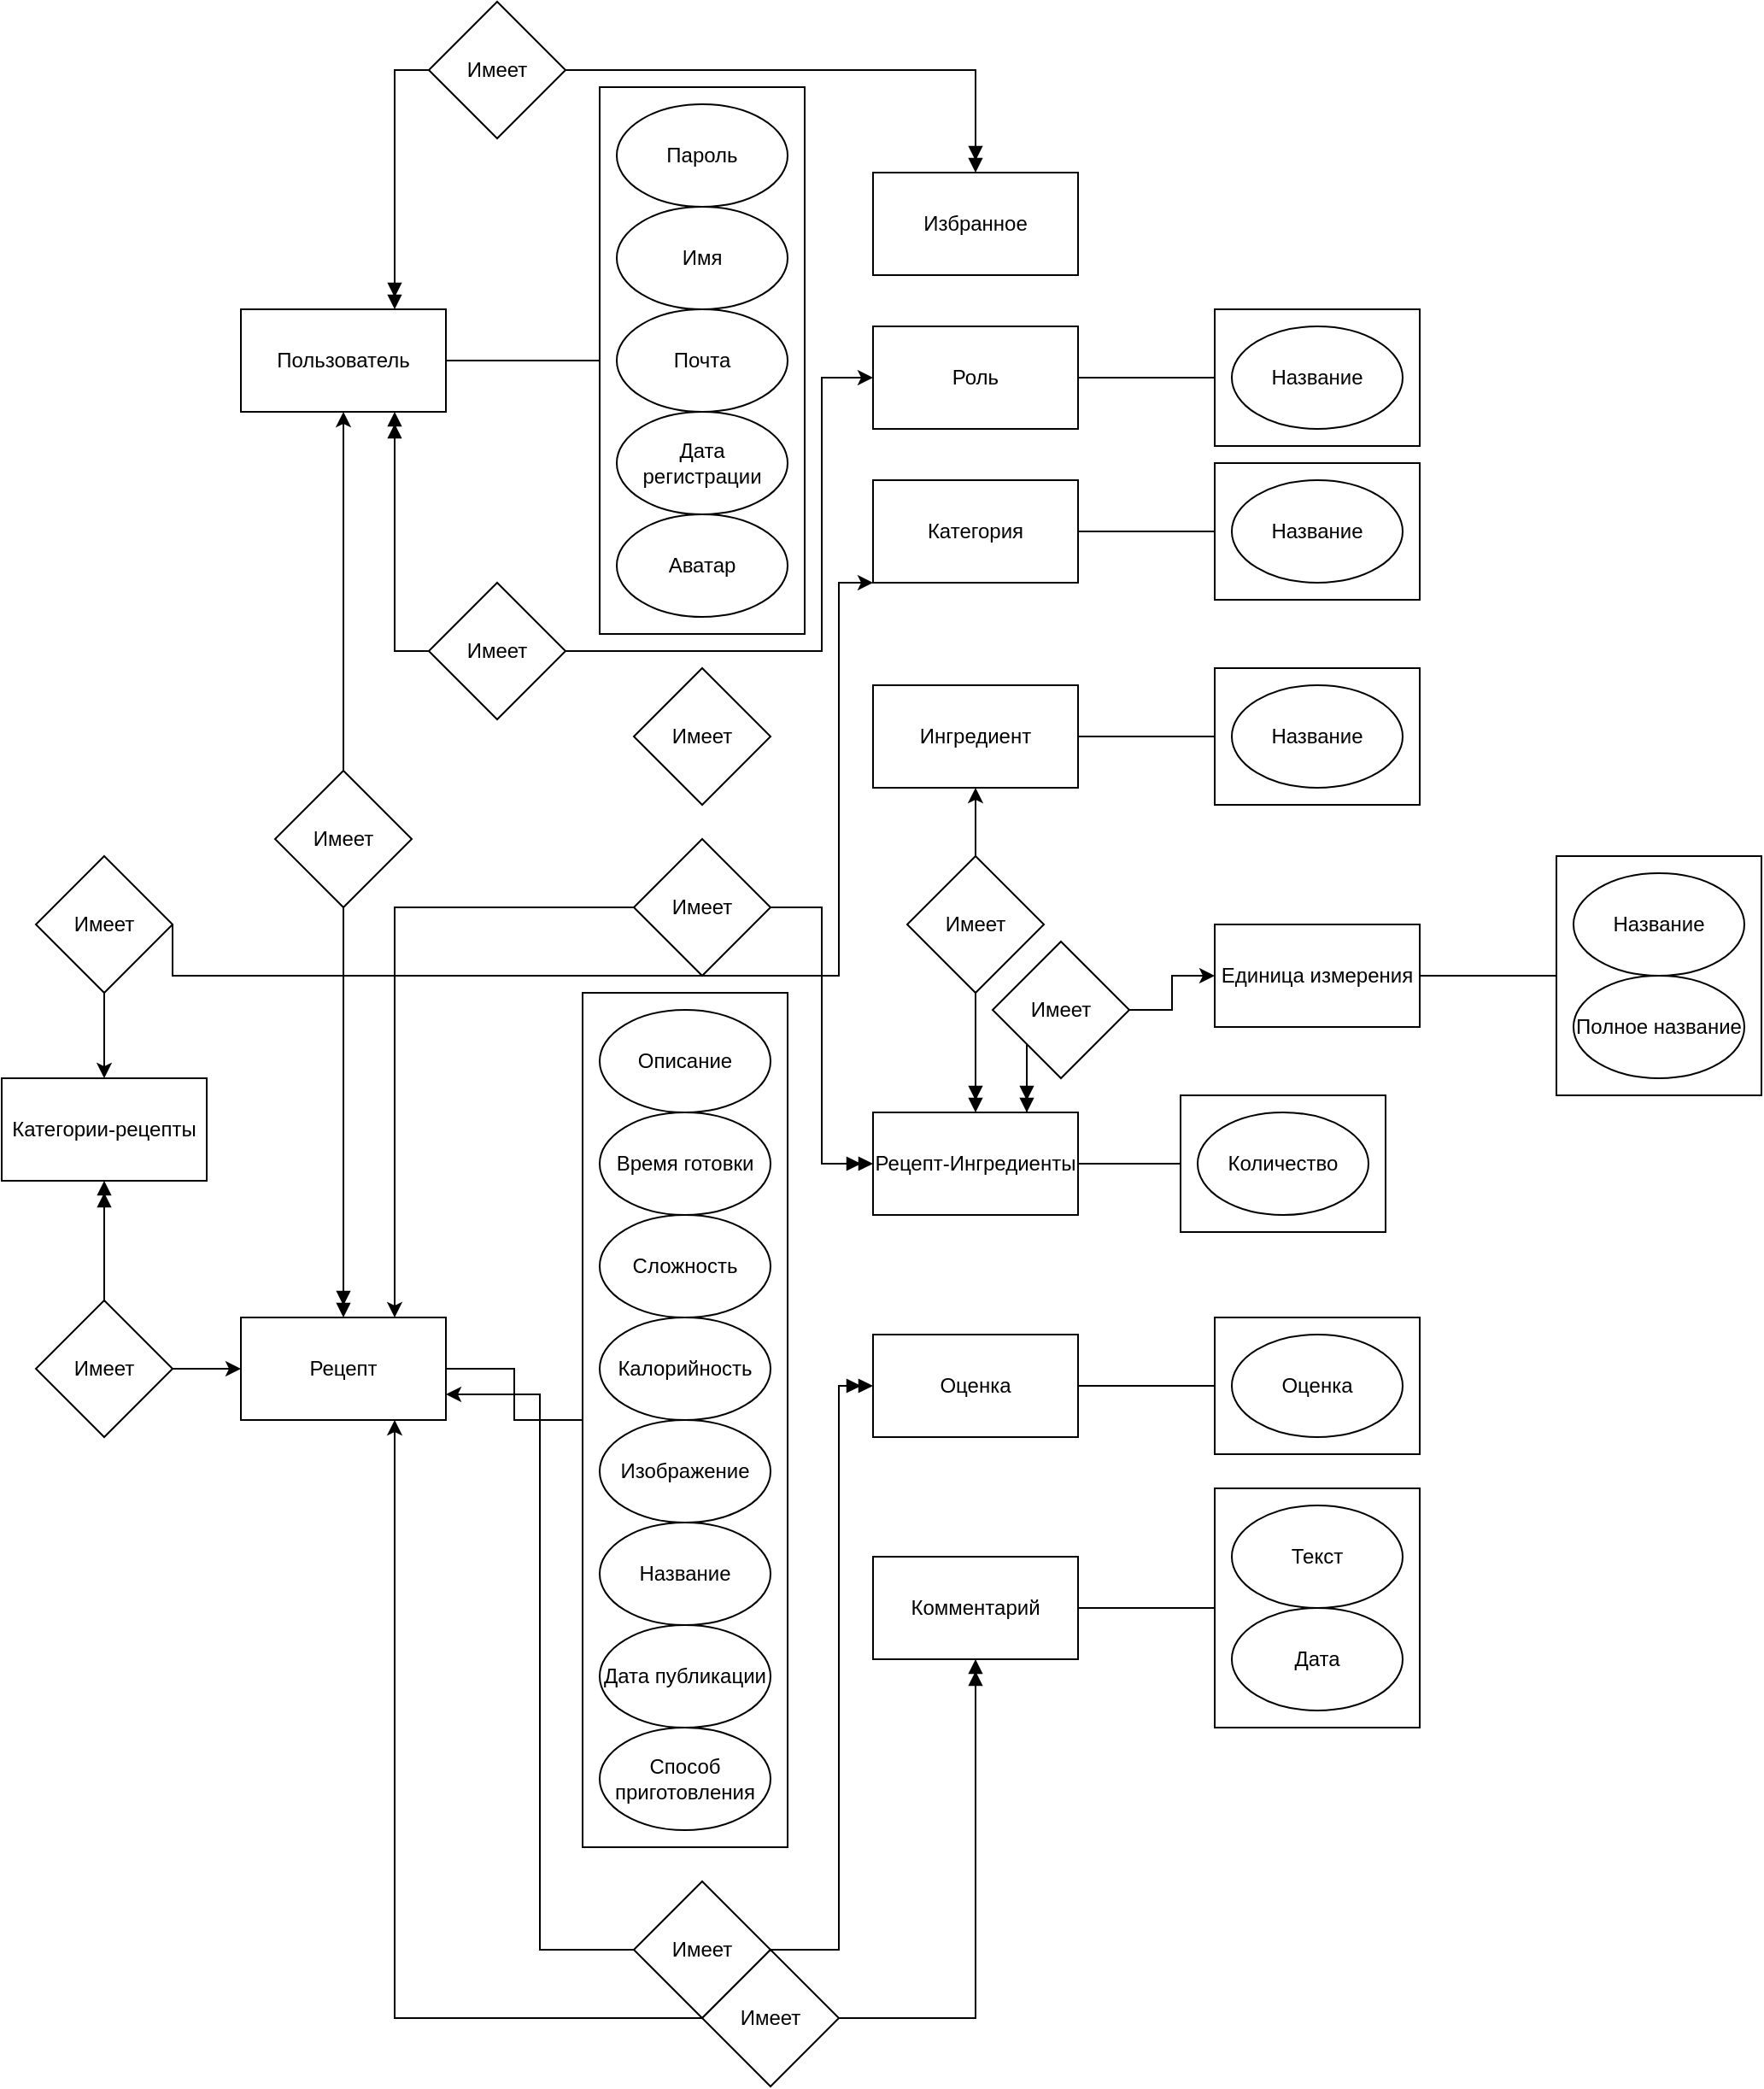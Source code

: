 <mxfile version="27.1.4" pages="3">
  <diagram name="Концептуальная модель данных" id="50FignGkpjUnkxENnai9">
    <mxGraphModel dx="2253" dy="1954" grid="1" gridSize="10" guides="1" tooltips="1" connect="1" arrows="1" fold="1" page="1" pageScale="1" pageWidth="827" pageHeight="1169" math="0" shadow="0">
      <root>
        <mxCell id="0" />
        <mxCell id="1" parent="0" />
        <mxCell id="R5-MbgmDtYwQ_oHAes1w-109" style="edgeStyle=orthogonalEdgeStyle;rounded=0;orthogonalLoop=1;jettySize=auto;html=1;exitX=1;exitY=0.5;exitDx=0;exitDy=0;entryX=0;entryY=0.5;entryDx=0;entryDy=0;endArrow=none;endFill=0;" parent="1" source="R5-MbgmDtYwQ_oHAes1w-1" target="R5-MbgmDtYwQ_oHAes1w-32" edge="1">
          <mxGeometry relative="1" as="geometry" />
        </mxCell>
        <mxCell id="R5-MbgmDtYwQ_oHAes1w-1" value="Пользователь" style="rounded=0;whiteSpace=wrap;html=1;" parent="1" vertex="1">
          <mxGeometry x="30" y="90" width="120" height="60" as="geometry" />
        </mxCell>
        <mxCell id="GCpx1YaEmoznfmQ5lEYn-13" style="edgeStyle=orthogonalEdgeStyle;rounded=0;orthogonalLoop=1;jettySize=auto;html=1;exitX=1;exitY=0.5;exitDx=0;exitDy=0;entryX=1;entryY=0.5;entryDx=0;entryDy=0;endArrow=none;endFill=0;" parent="1" source="R5-MbgmDtYwQ_oHAes1w-2" target="R5-MbgmDtYwQ_oHAes1w-43" edge="1">
          <mxGeometry relative="1" as="geometry" />
        </mxCell>
        <mxCell id="R5-MbgmDtYwQ_oHAes1w-2" value="Рецепт" style="rounded=0;whiteSpace=wrap;html=1;" parent="1" vertex="1">
          <mxGeometry x="30" y="680" width="120" height="60" as="geometry" />
        </mxCell>
        <mxCell id="R5-MbgmDtYwQ_oHAes1w-61" style="edgeStyle=orthogonalEdgeStyle;rounded=0;orthogonalLoop=1;jettySize=auto;html=1;exitX=1;exitY=0.5;exitDx=0;exitDy=0;entryX=0;entryY=0.5;entryDx=0;entryDy=0;endArrow=none;endFill=0;" parent="1" source="R5-MbgmDtYwQ_oHAes1w-3" target="R5-MbgmDtYwQ_oHAes1w-59" edge="1">
          <mxGeometry relative="1" as="geometry" />
        </mxCell>
        <mxCell id="R5-MbgmDtYwQ_oHAes1w-3" value="Ингредиент" style="rounded=0;whiteSpace=wrap;html=1;" parent="1" vertex="1">
          <mxGeometry x="400" y="310" width="120" height="60" as="geometry" />
        </mxCell>
        <mxCell id="R5-MbgmDtYwQ_oHAes1w-67" style="edgeStyle=orthogonalEdgeStyle;rounded=0;orthogonalLoop=1;jettySize=auto;html=1;exitX=1;exitY=0.5;exitDx=0;exitDy=0;entryX=0;entryY=0.5;entryDx=0;entryDy=0;endArrow=none;endFill=0;" parent="1" source="R5-MbgmDtYwQ_oHAes1w-4" target="R5-MbgmDtYwQ_oHAes1w-63" edge="1">
          <mxGeometry relative="1" as="geometry" />
        </mxCell>
        <mxCell id="R5-MbgmDtYwQ_oHAes1w-4" value="Категория" style="rounded=0;whiteSpace=wrap;html=1;" parent="1" vertex="1">
          <mxGeometry x="400" y="190" width="120" height="60" as="geometry" />
        </mxCell>
        <mxCell id="C2SdcEdQ--venZX72hah-4" style="edgeStyle=orthogonalEdgeStyle;rounded=0;orthogonalLoop=1;jettySize=auto;html=1;exitX=1;exitY=0.5;exitDx=0;exitDy=0;entryX=0;entryY=0.5;entryDx=0;entryDy=0;endArrow=none;startFill=0;" parent="1" source="R5-MbgmDtYwQ_oHAes1w-5" target="C2SdcEdQ--venZX72hah-2" edge="1">
          <mxGeometry relative="1" as="geometry" />
        </mxCell>
        <mxCell id="R5-MbgmDtYwQ_oHAes1w-5" value="Рецепт-Ингредиенты" style="rounded=0;whiteSpace=wrap;html=1;" parent="1" vertex="1">
          <mxGeometry x="400" y="560" width="120" height="60" as="geometry" />
        </mxCell>
        <mxCell id="R5-MbgmDtYwQ_oHAes1w-82" style="edgeStyle=orthogonalEdgeStyle;rounded=0;orthogonalLoop=1;jettySize=auto;html=1;exitX=1;exitY=0.5;exitDx=0;exitDy=0;entryX=0;entryY=0.5;entryDx=0;entryDy=0;endArrow=none;endFill=0;" parent="1" source="R5-MbgmDtYwQ_oHAes1w-6" target="R5-MbgmDtYwQ_oHAes1w-79" edge="1">
          <mxGeometry relative="1" as="geometry" />
        </mxCell>
        <mxCell id="R5-MbgmDtYwQ_oHAes1w-6" value="Оценка" style="rounded=0;whiteSpace=wrap;html=1;" parent="1" vertex="1">
          <mxGeometry x="400" y="690" width="120" height="60" as="geometry" />
        </mxCell>
        <mxCell id="R5-MbgmDtYwQ_oHAes1w-87" style="edgeStyle=orthogonalEdgeStyle;rounded=0;orthogonalLoop=1;jettySize=auto;html=1;exitX=1;exitY=0.5;exitDx=0;exitDy=0;entryX=0;entryY=0.5;entryDx=0;entryDy=0;endArrow=none;endFill=0;" parent="1" source="R5-MbgmDtYwQ_oHAes1w-7" target="R5-MbgmDtYwQ_oHAes1w-84" edge="1">
          <mxGeometry relative="1" as="geometry" />
        </mxCell>
        <mxCell id="R5-MbgmDtYwQ_oHAes1w-7" value="Комментарий" style="rounded=0;whiteSpace=wrap;html=1;" parent="1" vertex="1">
          <mxGeometry x="400" y="820" width="120" height="60" as="geometry" />
        </mxCell>
        <mxCell id="R5-MbgmDtYwQ_oHAes1w-8" value="Избранное" style="rounded=0;whiteSpace=wrap;html=1;" parent="1" vertex="1">
          <mxGeometry x="400" y="10" width="120" height="60" as="geometry" />
        </mxCell>
        <mxCell id="R5-MbgmDtYwQ_oHAes1w-42" style="edgeStyle=orthogonalEdgeStyle;rounded=0;orthogonalLoop=1;jettySize=auto;html=1;exitX=1;exitY=0.5;exitDx=0;exitDy=0;entryX=0;entryY=0.5;entryDx=0;entryDy=0;endArrow=none;endFill=0;" parent="1" source="R5-MbgmDtYwQ_oHAes1w-17" target="R5-MbgmDtYwQ_oHAes1w-40" edge="1">
          <mxGeometry relative="1" as="geometry" />
        </mxCell>
        <mxCell id="R5-MbgmDtYwQ_oHAes1w-17" value="Роль" style="rounded=0;whiteSpace=wrap;html=1;" parent="1" vertex="1">
          <mxGeometry x="400" y="100" width="120" height="60" as="geometry" />
        </mxCell>
        <mxCell id="R5-MbgmDtYwQ_oHAes1w-35" value="" style="group" parent="1" vertex="1" connectable="0">
          <mxGeometry x="250" y="-80" width="110" height="410" as="geometry" />
        </mxCell>
        <mxCell id="R5-MbgmDtYwQ_oHAes1w-32" value="" style="rounded=0;whiteSpace=wrap;html=1;" parent="R5-MbgmDtYwQ_oHAes1w-35" vertex="1">
          <mxGeometry x="-10" y="40" width="120" height="320" as="geometry" />
        </mxCell>
        <mxCell id="R5-MbgmDtYwQ_oHAes1w-11" value="Имя" style="ellipse;whiteSpace=wrap;html=1;" parent="R5-MbgmDtYwQ_oHAes1w-35" vertex="1">
          <mxGeometry y="110" width="100" height="60.0" as="geometry" />
        </mxCell>
        <mxCell id="R5-MbgmDtYwQ_oHAes1w-12" value="Почта" style="ellipse;whiteSpace=wrap;html=1;" parent="R5-MbgmDtYwQ_oHAes1w-35" vertex="1">
          <mxGeometry y="170" width="100" height="60.0" as="geometry" />
        </mxCell>
        <mxCell id="R5-MbgmDtYwQ_oHAes1w-13" value="Пароль" style="ellipse;whiteSpace=wrap;html=1;" parent="R5-MbgmDtYwQ_oHAes1w-35" vertex="1">
          <mxGeometry y="50" width="100" height="60.0" as="geometry" />
        </mxCell>
        <mxCell id="R5-MbgmDtYwQ_oHAes1w-14" value="Аватар" style="ellipse;whiteSpace=wrap;html=1;" parent="R5-MbgmDtYwQ_oHAes1w-35" vertex="1">
          <mxGeometry y="290.0" width="100" height="60.0" as="geometry" />
        </mxCell>
        <mxCell id="R5-MbgmDtYwQ_oHAes1w-16" value="Дата регистрации" style="ellipse;whiteSpace=wrap;html=1;" parent="R5-MbgmDtYwQ_oHAes1w-35" vertex="1">
          <mxGeometry y="230.0" width="100" height="60.0" as="geometry" />
        </mxCell>
        <mxCell id="R5-MbgmDtYwQ_oHAes1w-41" value="" style="group" parent="1" vertex="1" connectable="0">
          <mxGeometry x="600" y="100" width="120" height="70" as="geometry" />
        </mxCell>
        <mxCell id="R5-MbgmDtYwQ_oHAes1w-40" value="" style="rounded=0;whiteSpace=wrap;html=1;" parent="R5-MbgmDtYwQ_oHAes1w-41" vertex="1">
          <mxGeometry y="-10" width="120" height="80" as="geometry" />
        </mxCell>
        <mxCell id="R5-MbgmDtYwQ_oHAes1w-20" value="Название" style="ellipse;whiteSpace=wrap;html=1;" parent="R5-MbgmDtYwQ_oHAes1w-41" vertex="1">
          <mxGeometry x="10" width="100" height="60" as="geometry" />
        </mxCell>
        <mxCell id="R5-MbgmDtYwQ_oHAes1w-56" value="" style="group;direction=west;" parent="1" vertex="1" connectable="0">
          <mxGeometry x="230" y="490" width="120" height="510" as="geometry" />
        </mxCell>
        <mxCell id="R5-MbgmDtYwQ_oHAes1w-43" value="" style="rounded=0;whiteSpace=wrap;html=1;direction=west;" parent="R5-MbgmDtYwQ_oHAes1w-56" vertex="1">
          <mxGeometry width="120" height="500" as="geometry" />
        </mxCell>
        <mxCell id="R5-MbgmDtYwQ_oHAes1w-21" value="Название" style="ellipse;whiteSpace=wrap;html=1;direction=west;" parent="R5-MbgmDtYwQ_oHAes1w-56" vertex="1">
          <mxGeometry x="10" y="310" width="100" height="60" as="geometry" />
        </mxCell>
        <mxCell id="R5-MbgmDtYwQ_oHAes1w-22" value="Описание" style="ellipse;whiteSpace=wrap;html=1;direction=west;" parent="R5-MbgmDtYwQ_oHAes1w-56" vertex="1">
          <mxGeometry x="10" y="10" width="100" height="60" as="geometry" />
        </mxCell>
        <mxCell id="R5-MbgmDtYwQ_oHAes1w-23" value="Время готовки" style="ellipse;whiteSpace=wrap;html=1;direction=west;" parent="R5-MbgmDtYwQ_oHAes1w-56" vertex="1">
          <mxGeometry x="10" y="70" width="100" height="60" as="geometry" />
        </mxCell>
        <mxCell id="R5-MbgmDtYwQ_oHAes1w-24" value="Сложность" style="ellipse;whiteSpace=wrap;html=1;direction=west;" parent="R5-MbgmDtYwQ_oHAes1w-56" vertex="1">
          <mxGeometry x="10" y="130" width="100" height="60" as="geometry" />
        </mxCell>
        <mxCell id="R5-MbgmDtYwQ_oHAes1w-25" value="Калорийность" style="ellipse;whiteSpace=wrap;html=1;direction=west;" parent="R5-MbgmDtYwQ_oHAes1w-56" vertex="1">
          <mxGeometry x="10" y="190" width="100" height="60" as="geometry" />
        </mxCell>
        <mxCell id="R5-MbgmDtYwQ_oHAes1w-26" value="Изображение" style="ellipse;whiteSpace=wrap;html=1;direction=west;" parent="R5-MbgmDtYwQ_oHAes1w-56" vertex="1">
          <mxGeometry x="10" y="250" width="100" height="60" as="geometry" />
        </mxCell>
        <mxCell id="R5-MbgmDtYwQ_oHAes1w-27" value="Дата публикации" style="ellipse;whiteSpace=wrap;html=1;direction=west;" parent="R5-MbgmDtYwQ_oHAes1w-56" vertex="1">
          <mxGeometry x="10" y="370" width="100" height="60" as="geometry" />
        </mxCell>
        <mxCell id="RcHFypIBtaKBeq5rGTbN-13" value="Способ приготовления" style="ellipse;whiteSpace=wrap;html=1;direction=west;" parent="R5-MbgmDtYwQ_oHAes1w-56" vertex="1">
          <mxGeometry x="10" y="430" width="100" height="60" as="geometry" />
        </mxCell>
        <mxCell id="R5-MbgmDtYwQ_oHAes1w-60" value="" style="group" parent="1" vertex="1" connectable="0">
          <mxGeometry x="600" y="300" width="120" height="140" as="geometry" />
        </mxCell>
        <mxCell id="R5-MbgmDtYwQ_oHAes1w-59" value="" style="rounded=0;whiteSpace=wrap;html=1;" parent="R5-MbgmDtYwQ_oHAes1w-60" vertex="1">
          <mxGeometry width="120" height="80" as="geometry" />
        </mxCell>
        <mxCell id="R5-MbgmDtYwQ_oHAes1w-28" value="Название" style="ellipse;whiteSpace=wrap;html=1;" parent="R5-MbgmDtYwQ_oHAes1w-60" vertex="1">
          <mxGeometry x="10" y="10" width="100" height="60" as="geometry" />
        </mxCell>
        <mxCell id="R5-MbgmDtYwQ_oHAes1w-64" value="" style="group" parent="1" vertex="1" connectable="0">
          <mxGeometry x="600" y="180" width="120" height="80" as="geometry" />
        </mxCell>
        <mxCell id="R5-MbgmDtYwQ_oHAes1w-63" value="" style="rounded=0;whiteSpace=wrap;html=1;" parent="R5-MbgmDtYwQ_oHAes1w-64" vertex="1">
          <mxGeometry width="120" height="80" as="geometry" />
        </mxCell>
        <mxCell id="R5-MbgmDtYwQ_oHAes1w-62" value="Название" style="ellipse;whiteSpace=wrap;html=1;" parent="R5-MbgmDtYwQ_oHAes1w-64" vertex="1">
          <mxGeometry x="10" y="10" width="100" height="60" as="geometry" />
        </mxCell>
        <mxCell id="R5-MbgmDtYwQ_oHAes1w-78" value="" style="group" parent="1" vertex="1" connectable="0">
          <mxGeometry x="600" y="680" width="120" height="80" as="geometry" />
        </mxCell>
        <mxCell id="R5-MbgmDtYwQ_oHAes1w-79" value="" style="rounded=0;whiteSpace=wrap;html=1;" parent="R5-MbgmDtYwQ_oHAes1w-78" vertex="1">
          <mxGeometry width="120" height="80" as="geometry" />
        </mxCell>
        <mxCell id="R5-MbgmDtYwQ_oHAes1w-80" value="Оценка" style="ellipse;whiteSpace=wrap;html=1;" parent="R5-MbgmDtYwQ_oHAes1w-78" vertex="1">
          <mxGeometry x="10" y="10" width="100" height="60" as="geometry" />
        </mxCell>
        <mxCell id="R5-MbgmDtYwQ_oHAes1w-83" value="" style="group" parent="1" vertex="1" connectable="0">
          <mxGeometry x="600" y="780" width="120" height="140" as="geometry" />
        </mxCell>
        <mxCell id="R5-MbgmDtYwQ_oHAes1w-84" value="" style="rounded=0;whiteSpace=wrap;html=1;" parent="R5-MbgmDtYwQ_oHAes1w-83" vertex="1">
          <mxGeometry width="120" height="140" as="geometry" />
        </mxCell>
        <mxCell id="R5-MbgmDtYwQ_oHAes1w-85" value="Текст" style="ellipse;whiteSpace=wrap;html=1;" parent="R5-MbgmDtYwQ_oHAes1w-83" vertex="1">
          <mxGeometry x="10" y="10" width="100" height="60" as="geometry" />
        </mxCell>
        <mxCell id="R5-MbgmDtYwQ_oHAes1w-86" value="Дата" style="ellipse;whiteSpace=wrap;html=1;" parent="R5-MbgmDtYwQ_oHAes1w-83" vertex="1">
          <mxGeometry x="10" y="70" width="100" height="60" as="geometry" />
        </mxCell>
        <mxCell id="R5-MbgmDtYwQ_oHAes1w-94" style="edgeStyle=orthogonalEdgeStyle;rounded=0;orthogonalLoop=1;jettySize=auto;html=1;exitX=0.5;exitY=0;exitDx=0;exitDy=0;entryX=0.5;entryY=1;entryDx=0;entryDy=0;" parent="1" source="R5-MbgmDtYwQ_oHAes1w-93" target="R5-MbgmDtYwQ_oHAes1w-1" edge="1">
          <mxGeometry relative="1" as="geometry" />
        </mxCell>
        <mxCell id="R5-MbgmDtYwQ_oHAes1w-95" style="edgeStyle=orthogonalEdgeStyle;rounded=0;orthogonalLoop=1;jettySize=auto;html=1;exitX=0.5;exitY=1;exitDx=0;exitDy=0;entryX=0.5;entryY=0;entryDx=0;entryDy=0;endArrow=doubleBlock;endFill=1;" parent="1" source="R5-MbgmDtYwQ_oHAes1w-93" target="R5-MbgmDtYwQ_oHAes1w-2" edge="1">
          <mxGeometry relative="1" as="geometry" />
        </mxCell>
        <mxCell id="R5-MbgmDtYwQ_oHAes1w-93" value="Имеет" style="rhombus;whiteSpace=wrap;html=1;" parent="1" vertex="1">
          <mxGeometry x="50" y="360" width="80" height="80" as="geometry" />
        </mxCell>
        <mxCell id="R5-MbgmDtYwQ_oHAes1w-99" style="edgeStyle=orthogonalEdgeStyle;rounded=0;orthogonalLoop=1;jettySize=auto;html=1;exitX=0;exitY=0.5;exitDx=0;exitDy=0;entryX=0.75;entryY=0;entryDx=0;entryDy=0;" parent="1" source="R5-MbgmDtYwQ_oHAes1w-97" target="R5-MbgmDtYwQ_oHAes1w-2" edge="1">
          <mxGeometry relative="1" as="geometry" />
        </mxCell>
        <mxCell id="R5-MbgmDtYwQ_oHAes1w-129" style="edgeStyle=orthogonalEdgeStyle;rounded=0;orthogonalLoop=1;jettySize=auto;html=1;exitX=1;exitY=0.5;exitDx=0;exitDy=0;entryX=0;entryY=0.5;entryDx=0;entryDy=0;endArrow=doubleBlock;endFill=1;" parent="1" source="R5-MbgmDtYwQ_oHAes1w-97" target="R5-MbgmDtYwQ_oHAes1w-5" edge="1">
          <mxGeometry relative="1" as="geometry" />
        </mxCell>
        <mxCell id="R5-MbgmDtYwQ_oHAes1w-97" value="Имеет" style="rhombus;whiteSpace=wrap;html=1;" parent="1" vertex="1">
          <mxGeometry x="260" y="400" width="80" height="80" as="geometry" />
        </mxCell>
        <mxCell id="R5-MbgmDtYwQ_oHAes1w-104" style="edgeStyle=orthogonalEdgeStyle;rounded=0;orthogonalLoop=1;jettySize=auto;html=1;exitX=0.5;exitY=0;exitDx=0;exitDy=0;entryX=0.5;entryY=1;entryDx=0;entryDy=0;" parent="1" source="R5-MbgmDtYwQ_oHAes1w-102" target="R5-MbgmDtYwQ_oHAes1w-3" edge="1">
          <mxGeometry relative="1" as="geometry" />
        </mxCell>
        <mxCell id="R5-MbgmDtYwQ_oHAes1w-105" style="edgeStyle=orthogonalEdgeStyle;rounded=0;orthogonalLoop=1;jettySize=auto;html=1;exitX=0.5;exitY=1;exitDx=0;exitDy=0;entryX=0.5;entryY=0;entryDx=0;entryDy=0;endArrow=doubleBlock;endFill=1;" parent="1" source="R5-MbgmDtYwQ_oHAes1w-102" target="R5-MbgmDtYwQ_oHAes1w-5" edge="1">
          <mxGeometry relative="1" as="geometry" />
        </mxCell>
        <mxCell id="R5-MbgmDtYwQ_oHAes1w-102" value="Имеет" style="rhombus;whiteSpace=wrap;html=1;" parent="1" vertex="1">
          <mxGeometry x="420" y="410" width="80" height="80" as="geometry" />
        </mxCell>
        <mxCell id="R5-MbgmDtYwQ_oHAes1w-110" value="Имеет" style="rhombus;whiteSpace=wrap;html=1;" parent="1" vertex="1">
          <mxGeometry x="260" y="300" width="80" height="80" as="geometry" />
        </mxCell>
        <mxCell id="R5-MbgmDtYwQ_oHAes1w-115" style="edgeStyle=orthogonalEdgeStyle;rounded=0;orthogonalLoop=1;jettySize=auto;html=1;exitX=0;exitY=0.5;exitDx=0;exitDy=0;entryX=1;entryY=0.75;entryDx=0;entryDy=0;" parent="1" source="R5-MbgmDtYwQ_oHAes1w-114" target="R5-MbgmDtYwQ_oHAes1w-2" edge="1">
          <mxGeometry relative="1" as="geometry" />
        </mxCell>
        <mxCell id="R5-MbgmDtYwQ_oHAes1w-116" style="edgeStyle=orthogonalEdgeStyle;rounded=0;orthogonalLoop=1;jettySize=auto;html=1;exitX=1;exitY=0.5;exitDx=0;exitDy=0;entryX=0;entryY=0.5;entryDx=0;entryDy=0;endArrow=doubleBlock;endFill=1;" parent="1" source="R5-MbgmDtYwQ_oHAes1w-114" target="R5-MbgmDtYwQ_oHAes1w-6" edge="1">
          <mxGeometry relative="1" as="geometry">
            <Array as="points">
              <mxPoint x="380" y="1050" />
              <mxPoint x="380" y="720" />
            </Array>
          </mxGeometry>
        </mxCell>
        <mxCell id="R5-MbgmDtYwQ_oHAes1w-114" value="Имеет" style="rhombus;whiteSpace=wrap;html=1;" parent="1" vertex="1">
          <mxGeometry x="260" y="1010" width="80" height="80" as="geometry" />
        </mxCell>
        <mxCell id="R5-MbgmDtYwQ_oHAes1w-118" style="edgeStyle=orthogonalEdgeStyle;rounded=0;orthogonalLoop=1;jettySize=auto;html=1;exitX=0;exitY=0.5;exitDx=0;exitDy=0;entryX=0.75;entryY=1;entryDx=0;entryDy=0;" parent="1" source="R5-MbgmDtYwQ_oHAes1w-117" target="R5-MbgmDtYwQ_oHAes1w-2" edge="1">
          <mxGeometry relative="1" as="geometry" />
        </mxCell>
        <mxCell id="R5-MbgmDtYwQ_oHAes1w-119" style="edgeStyle=orthogonalEdgeStyle;rounded=0;orthogonalLoop=1;jettySize=auto;html=1;exitX=1;exitY=0.5;exitDx=0;exitDy=0;entryX=0.5;entryY=1;entryDx=0;entryDy=0;endArrow=doubleBlock;endFill=1;" parent="1" source="R5-MbgmDtYwQ_oHAes1w-117" target="R5-MbgmDtYwQ_oHAes1w-7" edge="1">
          <mxGeometry relative="1" as="geometry" />
        </mxCell>
        <mxCell id="R5-MbgmDtYwQ_oHAes1w-117" value="Имеет" style="rhombus;whiteSpace=wrap;html=1;" parent="1" vertex="1">
          <mxGeometry x="300" y="1050" width="80" height="80" as="geometry" />
        </mxCell>
        <mxCell id="R5-MbgmDtYwQ_oHAes1w-121" style="edgeStyle=orthogonalEdgeStyle;rounded=0;orthogonalLoop=1;jettySize=auto;html=1;exitX=0;exitY=0.5;exitDx=0;exitDy=0;entryX=0.75;entryY=0;entryDx=0;entryDy=0;endArrow=doubleBlock;endFill=1;" parent="1" source="R5-MbgmDtYwQ_oHAes1w-120" target="R5-MbgmDtYwQ_oHAes1w-1" edge="1">
          <mxGeometry relative="1" as="geometry" />
        </mxCell>
        <mxCell id="R5-MbgmDtYwQ_oHAes1w-122" style="edgeStyle=orthogonalEdgeStyle;rounded=0;orthogonalLoop=1;jettySize=auto;html=1;exitX=1;exitY=0.5;exitDx=0;exitDy=0;entryX=0.5;entryY=0;entryDx=0;entryDy=0;endArrow=doubleBlock;endFill=1;" parent="1" source="R5-MbgmDtYwQ_oHAes1w-120" target="R5-MbgmDtYwQ_oHAes1w-8" edge="1">
          <mxGeometry relative="1" as="geometry" />
        </mxCell>
        <mxCell id="R5-MbgmDtYwQ_oHAes1w-120" value="Имеет" style="rhombus;whiteSpace=wrap;html=1;" parent="1" vertex="1">
          <mxGeometry x="140" y="-90" width="80" height="80" as="geometry" />
        </mxCell>
        <mxCell id="R5-MbgmDtYwQ_oHAes1w-136" style="edgeStyle=orthogonalEdgeStyle;rounded=0;orthogonalLoop=1;jettySize=auto;html=1;exitX=0;exitY=0.5;exitDx=0;exitDy=0;entryX=0.75;entryY=1;entryDx=0;entryDy=0;endArrow=doubleBlock;endFill=1;" parent="1" source="R5-MbgmDtYwQ_oHAes1w-135" target="R5-MbgmDtYwQ_oHAes1w-1" edge="1">
          <mxGeometry relative="1" as="geometry" />
        </mxCell>
        <mxCell id="R5-MbgmDtYwQ_oHAes1w-137" style="edgeStyle=orthogonalEdgeStyle;rounded=0;orthogonalLoop=1;jettySize=auto;html=1;exitX=1;exitY=0.5;exitDx=0;exitDy=0;entryX=0;entryY=0.5;entryDx=0;entryDy=0;" parent="1" source="R5-MbgmDtYwQ_oHAes1w-135" target="R5-MbgmDtYwQ_oHAes1w-17" edge="1">
          <mxGeometry relative="1" as="geometry">
            <Array as="points">
              <mxPoint x="220" y="290" />
              <mxPoint x="370" y="290" />
              <mxPoint x="370" y="130" />
            </Array>
          </mxGeometry>
        </mxCell>
        <mxCell id="R5-MbgmDtYwQ_oHAes1w-135" value="Имеет" style="rhombus;whiteSpace=wrap;html=1;" parent="1" vertex="1">
          <mxGeometry x="140" y="250" width="80" height="80" as="geometry" />
        </mxCell>
        <mxCell id="GCpx1YaEmoznfmQ5lEYn-6" style="edgeStyle=orthogonalEdgeStyle;rounded=0;orthogonalLoop=1;jettySize=auto;html=1;exitX=1;exitY=0.5;exitDx=0;exitDy=0;entryX=0;entryY=0.5;entryDx=0;entryDy=0;endArrow=none;endFill=0;" parent="1" source="GCpx1YaEmoznfmQ5lEYn-1" target="GCpx1YaEmoznfmQ5lEYn-3" edge="1">
          <mxGeometry relative="1" as="geometry" />
        </mxCell>
        <mxCell id="GCpx1YaEmoznfmQ5lEYn-1" value="Единица измерения" style="rounded=0;whiteSpace=wrap;html=1;" parent="1" vertex="1">
          <mxGeometry x="600" y="450" width="120" height="60" as="geometry" />
        </mxCell>
        <mxCell id="GCpx1YaEmoznfmQ5lEYn-2" value="" style="group" parent="1" vertex="1" connectable="0">
          <mxGeometry x="800" y="410" width="120" height="140" as="geometry" />
        </mxCell>
        <mxCell id="GCpx1YaEmoznfmQ5lEYn-3" value="" style="rounded=0;whiteSpace=wrap;html=1;" parent="GCpx1YaEmoznfmQ5lEYn-2" vertex="1">
          <mxGeometry width="120" height="140" as="geometry" />
        </mxCell>
        <mxCell id="GCpx1YaEmoznfmQ5lEYn-4" value="Название" style="ellipse;whiteSpace=wrap;html=1;" parent="GCpx1YaEmoznfmQ5lEYn-2" vertex="1">
          <mxGeometry x="10" y="10" width="100" height="60" as="geometry" />
        </mxCell>
        <mxCell id="GCpx1YaEmoznfmQ5lEYn-5" value="Полное название" style="ellipse;whiteSpace=wrap;html=1;" parent="GCpx1YaEmoznfmQ5lEYn-2" vertex="1">
          <mxGeometry x="10" y="70" width="100" height="60" as="geometry" />
        </mxCell>
        <mxCell id="GCpx1YaEmoznfmQ5lEYn-11" style="edgeStyle=orthogonalEdgeStyle;rounded=0;orthogonalLoop=1;jettySize=auto;html=1;exitX=1;exitY=0.5;exitDx=0;exitDy=0;entryX=0;entryY=0.5;entryDx=0;entryDy=0;endArrow=classic;endFill=1;" parent="1" source="GCpx1YaEmoznfmQ5lEYn-8" target="GCpx1YaEmoznfmQ5lEYn-1" edge="1">
          <mxGeometry relative="1" as="geometry" />
        </mxCell>
        <mxCell id="GCpx1YaEmoznfmQ5lEYn-12" style="edgeStyle=orthogonalEdgeStyle;rounded=0;orthogonalLoop=1;jettySize=auto;html=1;exitX=0;exitY=1;exitDx=0;exitDy=0;entryX=0.75;entryY=0;entryDx=0;entryDy=0;endArrow=doubleBlock;endFill=1;" parent="1" source="GCpx1YaEmoznfmQ5lEYn-8" target="R5-MbgmDtYwQ_oHAes1w-5" edge="1">
          <mxGeometry relative="1" as="geometry" />
        </mxCell>
        <mxCell id="GCpx1YaEmoznfmQ5lEYn-8" value="Имеет" style="rhombus;whiteSpace=wrap;html=1;" parent="1" vertex="1">
          <mxGeometry x="470" y="460" width="80" height="80" as="geometry" />
        </mxCell>
        <mxCell id="RcHFypIBtaKBeq5rGTbN-1" value="Категории-рецепты" style="rounded=0;whiteSpace=wrap;html=1;" parent="1" vertex="1">
          <mxGeometry x="-110" y="540" width="120" height="60" as="geometry" />
        </mxCell>
        <mxCell id="RcHFypIBtaKBeq5rGTbN-3" style="edgeStyle=orthogonalEdgeStyle;rounded=0;orthogonalLoop=1;jettySize=auto;html=1;exitX=1;exitY=0.5;exitDx=0;exitDy=0;entryX=0;entryY=0.5;entryDx=0;entryDy=0;" parent="1" source="RcHFypIBtaKBeq5rGTbN-2" target="R5-MbgmDtYwQ_oHAes1w-2" edge="1">
          <mxGeometry relative="1" as="geometry" />
        </mxCell>
        <mxCell id="RcHFypIBtaKBeq5rGTbN-4" style="edgeStyle=orthogonalEdgeStyle;rounded=0;orthogonalLoop=1;jettySize=auto;html=1;exitX=0.5;exitY=0;exitDx=0;exitDy=0;entryX=0.5;entryY=1;entryDx=0;entryDy=0;endArrow=doubleBlock;endFill=1;" parent="1" source="RcHFypIBtaKBeq5rGTbN-2" target="RcHFypIBtaKBeq5rGTbN-1" edge="1">
          <mxGeometry relative="1" as="geometry" />
        </mxCell>
        <mxCell id="RcHFypIBtaKBeq5rGTbN-2" value="Имеет" style="rhombus;whiteSpace=wrap;html=1;" parent="1" vertex="1">
          <mxGeometry x="-90" y="670" width="80" height="80" as="geometry" />
        </mxCell>
        <mxCell id="RcHFypIBtaKBeq5rGTbN-7" style="edgeStyle=orthogonalEdgeStyle;rounded=0;orthogonalLoop=1;jettySize=auto;html=1;exitX=0.5;exitY=1;exitDx=0;exitDy=0;entryX=0.5;entryY=0;entryDx=0;entryDy=0;" parent="1" source="RcHFypIBtaKBeq5rGTbN-6" target="RcHFypIBtaKBeq5rGTbN-1" edge="1">
          <mxGeometry relative="1" as="geometry" />
        </mxCell>
        <mxCell id="C2SdcEdQ--venZX72hah-1" style="edgeStyle=orthogonalEdgeStyle;rounded=0;orthogonalLoop=1;jettySize=auto;html=1;exitX=1;exitY=0.5;exitDx=0;exitDy=0;entryX=0;entryY=1;entryDx=0;entryDy=0;" parent="1" source="RcHFypIBtaKBeq5rGTbN-6" target="R5-MbgmDtYwQ_oHAes1w-4" edge="1">
          <mxGeometry relative="1" as="geometry">
            <Array as="points">
              <mxPoint x="-10" y="480" />
              <mxPoint x="380" y="480" />
              <mxPoint x="380" y="250" />
            </Array>
          </mxGeometry>
        </mxCell>
        <mxCell id="RcHFypIBtaKBeq5rGTbN-6" value="Имеет" style="rhombus;whiteSpace=wrap;html=1;" parent="1" vertex="1">
          <mxGeometry x="-90" y="410" width="80" height="80" as="geometry" />
        </mxCell>
        <mxCell id="C2SdcEdQ--venZX72hah-2" value="" style="rounded=0;whiteSpace=wrap;html=1;" parent="1" vertex="1">
          <mxGeometry x="580" y="550" width="120" height="80" as="geometry" />
        </mxCell>
        <mxCell id="C2SdcEdQ--venZX72hah-3" value="Количество" style="ellipse;whiteSpace=wrap;html=1;" parent="1" vertex="1">
          <mxGeometry x="590" y="560" width="100" height="60" as="geometry" />
        </mxCell>
      </root>
    </mxGraphModel>
  </diagram>
  <diagram id="GPYdyVzRVwkrac7DjxpO" name="Логическая модель данных">
    <mxGraphModel dx="2253" dy="785" grid="1" gridSize="10" guides="1" tooltips="1" connect="1" arrows="1" fold="1" page="1" pageScale="1" pageWidth="827" pageHeight="1169" math="0" shadow="0">
      <root>
        <mxCell id="0" />
        <mxCell id="1" parent="0" />
        <mxCell id="HwxISR1p3qchlQfrIuJk-1" value="User" style="shape=table;startSize=30;container=1;collapsible=1;childLayout=tableLayout;fixedRows=1;rowLines=0;fontStyle=1;align=center;resizeLast=1;html=1;" parent="1" vertex="1">
          <mxGeometry x="40" y="120" width="180" height="240" as="geometry" />
        </mxCell>
        <mxCell id="HwxISR1p3qchlQfrIuJk-2" value="" style="shape=tableRow;horizontal=0;startSize=0;swimlaneHead=0;swimlaneBody=0;fillColor=none;collapsible=0;dropTarget=0;points=[[0,0.5],[1,0.5]];portConstraint=eastwest;top=0;left=0;right=0;bottom=1;" parent="HwxISR1p3qchlQfrIuJk-1" vertex="1">
          <mxGeometry y="30" width="180" height="30" as="geometry" />
        </mxCell>
        <mxCell id="HwxISR1p3qchlQfrIuJk-3" value="PK" style="shape=partialRectangle;connectable=0;fillColor=none;top=0;left=0;bottom=0;right=0;fontStyle=1;overflow=hidden;whiteSpace=wrap;html=1;" parent="HwxISR1p3qchlQfrIuJk-2" vertex="1">
          <mxGeometry width="30" height="30" as="geometry">
            <mxRectangle width="30" height="30" as="alternateBounds" />
          </mxGeometry>
        </mxCell>
        <mxCell id="HwxISR1p3qchlQfrIuJk-4" value="UniqueID" style="shape=partialRectangle;connectable=0;fillColor=none;top=0;left=0;bottom=0;right=0;align=left;spacingLeft=6;fontStyle=5;overflow=hidden;whiteSpace=wrap;html=1;" parent="HwxISR1p3qchlQfrIuJk-2" vertex="1">
          <mxGeometry x="30" width="150" height="30" as="geometry">
            <mxRectangle width="150" height="30" as="alternateBounds" />
          </mxGeometry>
        </mxCell>
        <mxCell id="HwxISR1p3qchlQfrIuJk-8" value="" style="shape=tableRow;horizontal=0;startSize=0;swimlaneHead=0;swimlaneBody=0;fillColor=none;collapsible=0;dropTarget=0;points=[[0,0.5],[1,0.5]];portConstraint=eastwest;top=0;left=0;right=0;bottom=0;" parent="HwxISR1p3qchlQfrIuJk-1" vertex="1">
          <mxGeometry y="60" width="180" height="30" as="geometry" />
        </mxCell>
        <mxCell id="HwxISR1p3qchlQfrIuJk-9" value="" style="shape=partialRectangle;connectable=0;fillColor=none;top=0;left=0;bottom=0;right=0;editable=1;overflow=hidden;whiteSpace=wrap;html=1;" parent="HwxISR1p3qchlQfrIuJk-8" vertex="1">
          <mxGeometry width="30" height="30" as="geometry">
            <mxRectangle width="30" height="30" as="alternateBounds" />
          </mxGeometry>
        </mxCell>
        <mxCell id="HwxISR1p3qchlQfrIuJk-10" value="password" style="shape=partialRectangle;connectable=0;fillColor=none;top=0;left=0;bottom=0;right=0;align=left;spacingLeft=6;overflow=hidden;whiteSpace=wrap;html=1;" parent="HwxISR1p3qchlQfrIuJk-8" vertex="1">
          <mxGeometry x="30" width="150" height="30" as="geometry">
            <mxRectangle width="150" height="30" as="alternateBounds" />
          </mxGeometry>
        </mxCell>
        <mxCell id="HwxISR1p3qchlQfrIuJk-11" value="" style="shape=tableRow;horizontal=0;startSize=0;swimlaneHead=0;swimlaneBody=0;fillColor=none;collapsible=0;dropTarget=0;points=[[0,0.5],[1,0.5]];portConstraint=eastwest;top=0;left=0;right=0;bottom=0;" parent="HwxISR1p3qchlQfrIuJk-1" vertex="1">
          <mxGeometry y="90" width="180" height="30" as="geometry" />
        </mxCell>
        <mxCell id="HwxISR1p3qchlQfrIuJk-12" value="" style="shape=partialRectangle;connectable=0;fillColor=none;top=0;left=0;bottom=0;right=0;editable=1;overflow=hidden;whiteSpace=wrap;html=1;" parent="HwxISR1p3qchlQfrIuJk-11" vertex="1">
          <mxGeometry width="30" height="30" as="geometry">
            <mxRectangle width="30" height="30" as="alternateBounds" />
          </mxGeometry>
        </mxCell>
        <mxCell id="HwxISR1p3qchlQfrIuJk-13" value="name" style="shape=partialRectangle;connectable=0;fillColor=none;top=0;left=0;bottom=0;right=0;align=left;spacingLeft=6;overflow=hidden;whiteSpace=wrap;html=1;" parent="HwxISR1p3qchlQfrIuJk-11" vertex="1">
          <mxGeometry x="30" width="150" height="30" as="geometry">
            <mxRectangle width="150" height="30" as="alternateBounds" />
          </mxGeometry>
        </mxCell>
        <mxCell id="HwxISR1p3qchlQfrIuJk-14" style="shape=tableRow;horizontal=0;startSize=0;swimlaneHead=0;swimlaneBody=0;fillColor=none;collapsible=0;dropTarget=0;points=[[0,0.5],[1,0.5]];portConstraint=eastwest;top=0;left=0;right=0;bottom=0;" parent="HwxISR1p3qchlQfrIuJk-1" vertex="1">
          <mxGeometry y="120" width="180" height="30" as="geometry" />
        </mxCell>
        <mxCell id="HwxISR1p3qchlQfrIuJk-15" style="shape=partialRectangle;connectable=0;fillColor=none;top=0;left=0;bottom=0;right=0;editable=1;overflow=hidden;whiteSpace=wrap;html=1;" parent="HwxISR1p3qchlQfrIuJk-14" vertex="1">
          <mxGeometry width="30" height="30" as="geometry">
            <mxRectangle width="30" height="30" as="alternateBounds" />
          </mxGeometry>
        </mxCell>
        <mxCell id="HwxISR1p3qchlQfrIuJk-16" value="email" style="shape=partialRectangle;connectable=0;fillColor=none;top=0;left=0;bottom=0;right=0;align=left;spacingLeft=6;overflow=hidden;whiteSpace=wrap;html=1;" parent="HwxISR1p3qchlQfrIuJk-14" vertex="1">
          <mxGeometry x="30" width="150" height="30" as="geometry">
            <mxRectangle width="150" height="30" as="alternateBounds" />
          </mxGeometry>
        </mxCell>
        <mxCell id="HwxISR1p3qchlQfrIuJk-17" style="shape=tableRow;horizontal=0;startSize=0;swimlaneHead=0;swimlaneBody=0;fillColor=none;collapsible=0;dropTarget=0;points=[[0,0.5],[1,0.5]];portConstraint=eastwest;top=0;left=0;right=0;bottom=0;" parent="HwxISR1p3qchlQfrIuJk-1" vertex="1">
          <mxGeometry y="150" width="180" height="30" as="geometry" />
        </mxCell>
        <mxCell id="HwxISR1p3qchlQfrIuJk-18" style="shape=partialRectangle;connectable=0;fillColor=none;top=0;left=0;bottom=0;right=0;editable=1;overflow=hidden;whiteSpace=wrap;html=1;" parent="HwxISR1p3qchlQfrIuJk-17" vertex="1">
          <mxGeometry width="30" height="30" as="geometry">
            <mxRectangle width="30" height="30" as="alternateBounds" />
          </mxGeometry>
        </mxCell>
        <mxCell id="HwxISR1p3qchlQfrIuJk-19" value="registration_date" style="shape=partialRectangle;connectable=0;fillColor=none;top=0;left=0;bottom=0;right=0;align=left;spacingLeft=6;overflow=hidden;whiteSpace=wrap;html=1;" parent="HwxISR1p3qchlQfrIuJk-17" vertex="1">
          <mxGeometry x="30" width="150" height="30" as="geometry">
            <mxRectangle width="150" height="30" as="alternateBounds" />
          </mxGeometry>
        </mxCell>
        <mxCell id="HwxISR1p3qchlQfrIuJk-20" style="shape=tableRow;horizontal=0;startSize=0;swimlaneHead=0;swimlaneBody=0;fillColor=none;collapsible=0;dropTarget=0;points=[[0,0.5],[1,0.5]];portConstraint=eastwest;top=0;left=0;right=0;bottom=0;" parent="HwxISR1p3qchlQfrIuJk-1" vertex="1">
          <mxGeometry y="180" width="180" height="30" as="geometry" />
        </mxCell>
        <mxCell id="HwxISR1p3qchlQfrIuJk-21" style="shape=partialRectangle;connectable=0;fillColor=none;top=0;left=0;bottom=0;right=0;editable=1;overflow=hidden;whiteSpace=wrap;html=1;" parent="HwxISR1p3qchlQfrIuJk-20" vertex="1">
          <mxGeometry width="30" height="30" as="geometry">
            <mxRectangle width="30" height="30" as="alternateBounds" />
          </mxGeometry>
        </mxCell>
        <mxCell id="HwxISR1p3qchlQfrIuJk-22" value="avatar" style="shape=partialRectangle;connectable=0;fillColor=none;top=0;left=0;bottom=0;right=0;align=left;spacingLeft=6;overflow=hidden;whiteSpace=wrap;html=1;" parent="HwxISR1p3qchlQfrIuJk-20" vertex="1">
          <mxGeometry x="30" width="150" height="30" as="geometry">
            <mxRectangle width="150" height="30" as="alternateBounds" />
          </mxGeometry>
        </mxCell>
        <mxCell id="HwxISR1p3qchlQfrIuJk-26" style="shape=tableRow;horizontal=0;startSize=0;swimlaneHead=0;swimlaneBody=0;fillColor=none;collapsible=0;dropTarget=0;points=[[0,0.5],[1,0.5]];portConstraint=eastwest;top=0;left=0;right=0;bottom=0;" parent="HwxISR1p3qchlQfrIuJk-1" vertex="1">
          <mxGeometry y="210" width="180" height="30" as="geometry" />
        </mxCell>
        <mxCell id="HwxISR1p3qchlQfrIuJk-27" value="FK" style="shape=partialRectangle;connectable=0;fillColor=none;top=0;left=0;bottom=0;right=0;editable=1;overflow=hidden;whiteSpace=wrap;html=1;" parent="HwxISR1p3qchlQfrIuJk-26" vertex="1">
          <mxGeometry width="30" height="30" as="geometry">
            <mxRectangle width="30" height="30" as="alternateBounds" />
          </mxGeometry>
        </mxCell>
        <mxCell id="HwxISR1p3qchlQfrIuJk-28" value="role_id" style="shape=partialRectangle;connectable=0;fillColor=none;top=0;left=0;bottom=0;right=0;align=left;spacingLeft=6;overflow=hidden;whiteSpace=wrap;html=1;" parent="HwxISR1p3qchlQfrIuJk-26" vertex="1">
          <mxGeometry x="30" width="150" height="30" as="geometry">
            <mxRectangle width="150" height="30" as="alternateBounds" />
          </mxGeometry>
        </mxCell>
        <mxCell id="kv3xD6lx24c7JS8yS1f_-1" value="Role" style="shape=table;startSize=30;container=1;collapsible=1;childLayout=tableLayout;fixedRows=1;rowLines=0;fontStyle=1;align=center;resizeLast=1;html=1;" parent="1" vertex="1">
          <mxGeometry x="324" y="600" width="180" height="90" as="geometry" />
        </mxCell>
        <mxCell id="kv3xD6lx24c7JS8yS1f_-2" value="" style="shape=tableRow;horizontal=0;startSize=0;swimlaneHead=0;swimlaneBody=0;fillColor=none;collapsible=0;dropTarget=0;points=[[0,0.5],[1,0.5]];portConstraint=eastwest;top=0;left=0;right=0;bottom=1;" parent="kv3xD6lx24c7JS8yS1f_-1" vertex="1">
          <mxGeometry y="30" width="180" height="30" as="geometry" />
        </mxCell>
        <mxCell id="kv3xD6lx24c7JS8yS1f_-3" value="PK" style="shape=partialRectangle;connectable=0;fillColor=none;top=0;left=0;bottom=0;right=0;fontStyle=1;overflow=hidden;whiteSpace=wrap;html=1;" parent="kv3xD6lx24c7JS8yS1f_-2" vertex="1">
          <mxGeometry width="30" height="30" as="geometry">
            <mxRectangle width="30" height="30" as="alternateBounds" />
          </mxGeometry>
        </mxCell>
        <mxCell id="kv3xD6lx24c7JS8yS1f_-4" value="UniqueID" style="shape=partialRectangle;connectable=0;fillColor=none;top=0;left=0;bottom=0;right=0;align=left;spacingLeft=6;fontStyle=5;overflow=hidden;whiteSpace=wrap;html=1;" parent="kv3xD6lx24c7JS8yS1f_-2" vertex="1">
          <mxGeometry x="30" width="150" height="30" as="geometry">
            <mxRectangle width="150" height="30" as="alternateBounds" />
          </mxGeometry>
        </mxCell>
        <mxCell id="kv3xD6lx24c7JS8yS1f_-5" value="" style="shape=tableRow;horizontal=0;startSize=0;swimlaneHead=0;swimlaneBody=0;fillColor=none;collapsible=0;dropTarget=0;points=[[0,0.5],[1,0.5]];portConstraint=eastwest;top=0;left=0;right=0;bottom=0;" parent="kv3xD6lx24c7JS8yS1f_-1" vertex="1">
          <mxGeometry y="60" width="180" height="30" as="geometry" />
        </mxCell>
        <mxCell id="kv3xD6lx24c7JS8yS1f_-6" value="" style="shape=partialRectangle;connectable=0;fillColor=none;top=0;left=0;bottom=0;right=0;editable=1;overflow=hidden;whiteSpace=wrap;html=1;" parent="kv3xD6lx24c7JS8yS1f_-5" vertex="1">
          <mxGeometry width="30" height="30" as="geometry">
            <mxRectangle width="30" height="30" as="alternateBounds" />
          </mxGeometry>
        </mxCell>
        <mxCell id="kv3xD6lx24c7JS8yS1f_-7" value="name" style="shape=partialRectangle;connectable=0;fillColor=none;top=0;left=0;bottom=0;right=0;align=left;spacingLeft=6;overflow=hidden;whiteSpace=wrap;html=1;" parent="kv3xD6lx24c7JS8yS1f_-5" vertex="1">
          <mxGeometry x="30" width="150" height="30" as="geometry">
            <mxRectangle width="150" height="30" as="alternateBounds" />
          </mxGeometry>
        </mxCell>
        <mxCell id="kv3xD6lx24c7JS8yS1f_-23" value="Recipe" style="shape=table;startSize=30;container=1;collapsible=1;childLayout=tableLayout;fixedRows=1;rowLines=0;fontStyle=1;align=center;resizeLast=1;html=1;" parent="1" vertex="1">
          <mxGeometry x="324" y="280" width="180" height="300" as="geometry" />
        </mxCell>
        <mxCell id="kv3xD6lx24c7JS8yS1f_-24" value="" style="shape=tableRow;horizontal=0;startSize=0;swimlaneHead=0;swimlaneBody=0;fillColor=none;collapsible=0;dropTarget=0;points=[[0,0.5],[1,0.5]];portConstraint=eastwest;top=0;left=0;right=0;bottom=1;" parent="kv3xD6lx24c7JS8yS1f_-23" vertex="1">
          <mxGeometry y="30" width="180" height="30" as="geometry" />
        </mxCell>
        <mxCell id="kv3xD6lx24c7JS8yS1f_-25" value="PK" style="shape=partialRectangle;connectable=0;fillColor=none;top=0;left=0;bottom=0;right=0;fontStyle=1;overflow=hidden;whiteSpace=wrap;html=1;" parent="kv3xD6lx24c7JS8yS1f_-24" vertex="1">
          <mxGeometry width="30" height="30" as="geometry">
            <mxRectangle width="30" height="30" as="alternateBounds" />
          </mxGeometry>
        </mxCell>
        <mxCell id="kv3xD6lx24c7JS8yS1f_-26" value="UniqueID" style="shape=partialRectangle;connectable=0;fillColor=none;top=0;left=0;bottom=0;right=0;align=left;spacingLeft=6;fontStyle=5;overflow=hidden;whiteSpace=wrap;html=1;" parent="kv3xD6lx24c7JS8yS1f_-24" vertex="1">
          <mxGeometry x="30" width="150" height="30" as="geometry">
            <mxRectangle width="150" height="30" as="alternateBounds" />
          </mxGeometry>
        </mxCell>
        <mxCell id="kv3xD6lx24c7JS8yS1f_-27" value="" style="shape=tableRow;horizontal=0;startSize=0;swimlaneHead=0;swimlaneBody=0;fillColor=none;collapsible=0;dropTarget=0;points=[[0,0.5],[1,0.5]];portConstraint=eastwest;top=0;left=0;right=0;bottom=0;" parent="kv3xD6lx24c7JS8yS1f_-23" vertex="1">
          <mxGeometry y="60" width="180" height="30" as="geometry" />
        </mxCell>
        <mxCell id="kv3xD6lx24c7JS8yS1f_-28" value="" style="shape=partialRectangle;connectable=0;fillColor=none;top=0;left=0;bottom=0;right=0;editable=1;overflow=hidden;whiteSpace=wrap;html=1;" parent="kv3xD6lx24c7JS8yS1f_-27" vertex="1">
          <mxGeometry width="30" height="30" as="geometry">
            <mxRectangle width="30" height="30" as="alternateBounds" />
          </mxGeometry>
        </mxCell>
        <mxCell id="kv3xD6lx24c7JS8yS1f_-29" value="title" style="shape=partialRectangle;connectable=0;fillColor=none;top=0;left=0;bottom=0;right=0;align=left;spacingLeft=6;overflow=hidden;whiteSpace=wrap;html=1;" parent="kv3xD6lx24c7JS8yS1f_-27" vertex="1">
          <mxGeometry x="30" width="150" height="30" as="geometry">
            <mxRectangle width="150" height="30" as="alternateBounds" />
          </mxGeometry>
        </mxCell>
        <mxCell id="kv3xD6lx24c7JS8yS1f_-30" value="" style="shape=tableRow;horizontal=0;startSize=0;swimlaneHead=0;swimlaneBody=0;fillColor=none;collapsible=0;dropTarget=0;points=[[0,0.5],[1,0.5]];portConstraint=eastwest;top=0;left=0;right=0;bottom=0;" parent="kv3xD6lx24c7JS8yS1f_-23" vertex="1">
          <mxGeometry y="90" width="180" height="30" as="geometry" />
        </mxCell>
        <mxCell id="kv3xD6lx24c7JS8yS1f_-31" value="" style="shape=partialRectangle;connectable=0;fillColor=none;top=0;left=0;bottom=0;right=0;editable=1;overflow=hidden;whiteSpace=wrap;html=1;" parent="kv3xD6lx24c7JS8yS1f_-30" vertex="1">
          <mxGeometry width="30" height="30" as="geometry">
            <mxRectangle width="30" height="30" as="alternateBounds" />
          </mxGeometry>
        </mxCell>
        <mxCell id="kv3xD6lx24c7JS8yS1f_-32" value="description" style="shape=partialRectangle;connectable=0;fillColor=none;top=0;left=0;bottom=0;right=0;align=left;spacingLeft=6;overflow=hidden;whiteSpace=wrap;html=1;" parent="kv3xD6lx24c7JS8yS1f_-30" vertex="1">
          <mxGeometry x="30" width="150" height="30" as="geometry">
            <mxRectangle width="150" height="30" as="alternateBounds" />
          </mxGeometry>
        </mxCell>
        <mxCell id="kv3xD6lx24c7JS8yS1f_-33" style="shape=tableRow;horizontal=0;startSize=0;swimlaneHead=0;swimlaneBody=0;fillColor=none;collapsible=0;dropTarget=0;points=[[0,0.5],[1,0.5]];portConstraint=eastwest;top=0;left=0;right=0;bottom=0;" parent="kv3xD6lx24c7JS8yS1f_-23" vertex="1">
          <mxGeometry y="120" width="180" height="30" as="geometry" />
        </mxCell>
        <mxCell id="kv3xD6lx24c7JS8yS1f_-34" style="shape=partialRectangle;connectable=0;fillColor=none;top=0;left=0;bottom=0;right=0;editable=1;overflow=hidden;whiteSpace=wrap;html=1;" parent="kv3xD6lx24c7JS8yS1f_-33" vertex="1">
          <mxGeometry width="30" height="30" as="geometry">
            <mxRectangle width="30" height="30" as="alternateBounds" />
          </mxGeometry>
        </mxCell>
        <mxCell id="kv3xD6lx24c7JS8yS1f_-35" value="cook_time" style="shape=partialRectangle;connectable=0;fillColor=none;top=0;left=0;bottom=0;right=0;align=left;spacingLeft=6;overflow=hidden;whiteSpace=wrap;html=1;" parent="kv3xD6lx24c7JS8yS1f_-33" vertex="1">
          <mxGeometry x="30" width="150" height="30" as="geometry">
            <mxRectangle width="150" height="30" as="alternateBounds" />
          </mxGeometry>
        </mxCell>
        <mxCell id="kv3xD6lx24c7JS8yS1f_-36" style="shape=tableRow;horizontal=0;startSize=0;swimlaneHead=0;swimlaneBody=0;fillColor=none;collapsible=0;dropTarget=0;points=[[0,0.5],[1,0.5]];portConstraint=eastwest;top=0;left=0;right=0;bottom=0;" parent="kv3xD6lx24c7JS8yS1f_-23" vertex="1">
          <mxGeometry y="150" width="180" height="30" as="geometry" />
        </mxCell>
        <mxCell id="kv3xD6lx24c7JS8yS1f_-37" style="shape=partialRectangle;connectable=0;fillColor=none;top=0;left=0;bottom=0;right=0;editable=1;overflow=hidden;whiteSpace=wrap;html=1;" parent="kv3xD6lx24c7JS8yS1f_-36" vertex="1">
          <mxGeometry width="30" height="30" as="geometry">
            <mxRectangle width="30" height="30" as="alternateBounds" />
          </mxGeometry>
        </mxCell>
        <mxCell id="kv3xD6lx24c7JS8yS1f_-38" value="difficulty" style="shape=partialRectangle;connectable=0;fillColor=none;top=0;left=0;bottom=0;right=0;align=left;spacingLeft=6;overflow=hidden;whiteSpace=wrap;html=1;" parent="kv3xD6lx24c7JS8yS1f_-36" vertex="1">
          <mxGeometry x="30" width="150" height="30" as="geometry">
            <mxRectangle width="150" height="30" as="alternateBounds" />
          </mxGeometry>
        </mxCell>
        <mxCell id="kv3xD6lx24c7JS8yS1f_-39" style="shape=tableRow;horizontal=0;startSize=0;swimlaneHead=0;swimlaneBody=0;fillColor=none;collapsible=0;dropTarget=0;points=[[0,0.5],[1,0.5]];portConstraint=eastwest;top=0;left=0;right=0;bottom=0;" parent="kv3xD6lx24c7JS8yS1f_-23" vertex="1">
          <mxGeometry y="180" width="180" height="30" as="geometry" />
        </mxCell>
        <mxCell id="kv3xD6lx24c7JS8yS1f_-40" style="shape=partialRectangle;connectable=0;fillColor=none;top=0;left=0;bottom=0;right=0;editable=1;overflow=hidden;whiteSpace=wrap;html=1;" parent="kv3xD6lx24c7JS8yS1f_-39" vertex="1">
          <mxGeometry width="30" height="30" as="geometry">
            <mxRectangle width="30" height="30" as="alternateBounds" />
          </mxGeometry>
        </mxCell>
        <mxCell id="kv3xD6lx24c7JS8yS1f_-41" value="calories" style="shape=partialRectangle;connectable=0;fillColor=none;top=0;left=0;bottom=0;right=0;align=left;spacingLeft=6;overflow=hidden;whiteSpace=wrap;html=1;" parent="kv3xD6lx24c7JS8yS1f_-39" vertex="1">
          <mxGeometry x="30" width="150" height="30" as="geometry">
            <mxRectangle width="150" height="30" as="alternateBounds" />
          </mxGeometry>
        </mxCell>
        <mxCell id="yEIoi1sgBg0vvjzS-wri-16" style="shape=tableRow;horizontal=0;startSize=0;swimlaneHead=0;swimlaneBody=0;fillColor=none;collapsible=0;dropTarget=0;points=[[0,0.5],[1,0.5]];portConstraint=eastwest;top=0;left=0;right=0;bottom=0;" parent="kv3xD6lx24c7JS8yS1f_-23" vertex="1">
          <mxGeometry y="210" width="180" height="30" as="geometry" />
        </mxCell>
        <mxCell id="yEIoi1sgBg0vvjzS-wri-17" style="shape=partialRectangle;connectable=0;fillColor=none;top=0;left=0;bottom=0;right=0;editable=1;overflow=hidden;whiteSpace=wrap;html=1;" parent="yEIoi1sgBg0vvjzS-wri-16" vertex="1">
          <mxGeometry width="30" height="30" as="geometry">
            <mxRectangle width="30" height="30" as="alternateBounds" />
          </mxGeometry>
        </mxCell>
        <mxCell id="yEIoi1sgBg0vvjzS-wri-18" value="instructions" style="shape=partialRectangle;connectable=0;fillColor=none;top=0;left=0;bottom=0;right=0;align=left;spacingLeft=6;overflow=hidden;whiteSpace=wrap;html=1;" parent="yEIoi1sgBg0vvjzS-wri-16" vertex="1">
          <mxGeometry x="30" width="150" height="30" as="geometry">
            <mxRectangle width="150" height="30" as="alternateBounds" />
          </mxGeometry>
        </mxCell>
        <mxCell id="kv3xD6lx24c7JS8yS1f_-42" style="shape=tableRow;horizontal=0;startSize=0;swimlaneHead=0;swimlaneBody=0;fillColor=none;collapsible=0;dropTarget=0;points=[[0,0.5],[1,0.5]];portConstraint=eastwest;top=0;left=0;right=0;bottom=0;" parent="kv3xD6lx24c7JS8yS1f_-23" vertex="1">
          <mxGeometry y="240" width="180" height="30" as="geometry" />
        </mxCell>
        <mxCell id="kv3xD6lx24c7JS8yS1f_-43" style="shape=partialRectangle;connectable=0;fillColor=none;top=0;left=0;bottom=0;right=0;editable=1;overflow=hidden;whiteSpace=wrap;html=1;" parent="kv3xD6lx24c7JS8yS1f_-42" vertex="1">
          <mxGeometry width="30" height="30" as="geometry">
            <mxRectangle width="30" height="30" as="alternateBounds" />
          </mxGeometry>
        </mxCell>
        <mxCell id="kv3xD6lx24c7JS8yS1f_-44" value="image" style="shape=partialRectangle;connectable=0;fillColor=none;top=0;left=0;bottom=0;right=0;align=left;spacingLeft=6;overflow=hidden;whiteSpace=wrap;html=1;" parent="kv3xD6lx24c7JS8yS1f_-42" vertex="1">
          <mxGeometry x="30" width="150" height="30" as="geometry">
            <mxRectangle width="150" height="30" as="alternateBounds" />
          </mxGeometry>
        </mxCell>
        <mxCell id="MVWZ0anuM8chNO8DPJDz-1" style="shape=tableRow;horizontal=0;startSize=0;swimlaneHead=0;swimlaneBody=0;fillColor=none;collapsible=0;dropTarget=0;points=[[0,0.5],[1,0.5]];portConstraint=eastwest;top=0;left=0;right=0;bottom=0;" parent="kv3xD6lx24c7JS8yS1f_-23" vertex="1">
          <mxGeometry y="270" width="180" height="30" as="geometry" />
        </mxCell>
        <mxCell id="MVWZ0anuM8chNO8DPJDz-2" value="FK" style="shape=partialRectangle;connectable=0;fillColor=none;top=0;left=0;bottom=0;right=0;editable=1;overflow=hidden;whiteSpace=wrap;html=1;" parent="MVWZ0anuM8chNO8DPJDz-1" vertex="1">
          <mxGeometry width="30" height="30" as="geometry">
            <mxRectangle width="30" height="30" as="alternateBounds" />
          </mxGeometry>
        </mxCell>
        <mxCell id="MVWZ0anuM8chNO8DPJDz-3" value="user_id" style="shape=partialRectangle;connectable=0;fillColor=none;top=0;left=0;bottom=0;right=0;align=left;spacingLeft=6;overflow=hidden;whiteSpace=wrap;html=1;" parent="MVWZ0anuM8chNO8DPJDz-1" vertex="1">
          <mxGeometry x="30" width="150" height="30" as="geometry">
            <mxRectangle width="150" height="30" as="alternateBounds" />
          </mxGeometry>
        </mxCell>
        <mxCell id="ORGoQk-Gf-9DqG9eAJGm-1" value="Favorite" style="shape=table;startSize=30;container=1;collapsible=1;childLayout=tableLayout;fixedRows=1;rowLines=0;fontStyle=1;align=center;resizeLast=1;html=1;" parent="1" vertex="1">
          <mxGeometry x="40" y="400" width="180" height="120" as="geometry" />
        </mxCell>
        <mxCell id="ORGoQk-Gf-9DqG9eAJGm-2" value="" style="shape=tableRow;horizontal=0;startSize=0;swimlaneHead=0;swimlaneBody=0;fillColor=none;collapsible=0;dropTarget=0;points=[[0,0.5],[1,0.5]];portConstraint=eastwest;top=0;left=0;right=0;bottom=1;" parent="ORGoQk-Gf-9DqG9eAJGm-1" vertex="1">
          <mxGeometry y="30" width="180" height="30" as="geometry" />
        </mxCell>
        <mxCell id="ORGoQk-Gf-9DqG9eAJGm-3" value="PK" style="shape=partialRectangle;connectable=0;fillColor=none;top=0;left=0;bottom=0;right=0;fontStyle=1;overflow=hidden;whiteSpace=wrap;html=1;" parent="ORGoQk-Gf-9DqG9eAJGm-2" vertex="1">
          <mxGeometry width="30" height="30" as="geometry">
            <mxRectangle width="30" height="30" as="alternateBounds" />
          </mxGeometry>
        </mxCell>
        <mxCell id="ORGoQk-Gf-9DqG9eAJGm-4" value="UniqueID" style="shape=partialRectangle;connectable=0;fillColor=none;top=0;left=0;bottom=0;right=0;align=left;spacingLeft=6;fontStyle=5;overflow=hidden;whiteSpace=wrap;html=1;" parent="ORGoQk-Gf-9DqG9eAJGm-2" vertex="1">
          <mxGeometry x="30" width="150" height="30" as="geometry">
            <mxRectangle width="150" height="30" as="alternateBounds" />
          </mxGeometry>
        </mxCell>
        <mxCell id="ORGoQk-Gf-9DqG9eAJGm-5" value="" style="shape=tableRow;horizontal=0;startSize=0;swimlaneHead=0;swimlaneBody=0;fillColor=none;collapsible=0;dropTarget=0;points=[[0,0.5],[1,0.5]];portConstraint=eastwest;top=0;left=0;right=0;bottom=0;" parent="ORGoQk-Gf-9DqG9eAJGm-1" vertex="1">
          <mxGeometry y="60" width="180" height="30" as="geometry" />
        </mxCell>
        <mxCell id="ORGoQk-Gf-9DqG9eAJGm-6" value="FK" style="shape=partialRectangle;connectable=0;fillColor=none;top=0;left=0;bottom=0;right=0;editable=1;overflow=hidden;whiteSpace=wrap;html=1;" parent="ORGoQk-Gf-9DqG9eAJGm-5" vertex="1">
          <mxGeometry width="30" height="30" as="geometry">
            <mxRectangle width="30" height="30" as="alternateBounds" />
          </mxGeometry>
        </mxCell>
        <mxCell id="ORGoQk-Gf-9DqG9eAJGm-7" value="recipe_id" style="shape=partialRectangle;connectable=0;fillColor=none;top=0;left=0;bottom=0;right=0;align=left;spacingLeft=6;overflow=hidden;whiteSpace=wrap;html=1;" parent="ORGoQk-Gf-9DqG9eAJGm-5" vertex="1">
          <mxGeometry x="30" width="150" height="30" as="geometry">
            <mxRectangle width="150" height="30" as="alternateBounds" />
          </mxGeometry>
        </mxCell>
        <mxCell id="ORGoQk-Gf-9DqG9eAJGm-8" value="" style="shape=tableRow;horizontal=0;startSize=0;swimlaneHead=0;swimlaneBody=0;fillColor=none;collapsible=0;dropTarget=0;points=[[0,0.5],[1,0.5]];portConstraint=eastwest;top=0;left=0;right=0;bottom=0;" parent="ORGoQk-Gf-9DqG9eAJGm-1" vertex="1">
          <mxGeometry y="90" width="180" height="30" as="geometry" />
        </mxCell>
        <mxCell id="ORGoQk-Gf-9DqG9eAJGm-9" value="FK" style="shape=partialRectangle;connectable=0;fillColor=none;top=0;left=0;bottom=0;right=0;editable=1;overflow=hidden;whiteSpace=wrap;html=1;" parent="ORGoQk-Gf-9DqG9eAJGm-8" vertex="1">
          <mxGeometry width="30" height="30" as="geometry">
            <mxRectangle width="30" height="30" as="alternateBounds" />
          </mxGeometry>
        </mxCell>
        <mxCell id="ORGoQk-Gf-9DqG9eAJGm-10" value="user_id" style="shape=partialRectangle;connectable=0;fillColor=none;top=0;left=0;bottom=0;right=0;align=left;spacingLeft=6;overflow=hidden;whiteSpace=wrap;html=1;" parent="ORGoQk-Gf-9DqG9eAJGm-8" vertex="1">
          <mxGeometry x="30" width="150" height="30" as="geometry">
            <mxRectangle width="150" height="30" as="alternateBounds" />
          </mxGeometry>
        </mxCell>
        <mxCell id="ORGoQk-Gf-9DqG9eAJGm-31" value="Rating" style="shape=table;startSize=30;container=1;collapsible=1;childLayout=tableLayout;fixedRows=1;rowLines=0;fontStyle=1;align=center;resizeLast=1;html=1;" parent="1" vertex="1">
          <mxGeometry x="340" y="100" width="180" height="155" as="geometry" />
        </mxCell>
        <mxCell id="ORGoQk-Gf-9DqG9eAJGm-32" value="" style="shape=tableRow;horizontal=0;startSize=0;swimlaneHead=0;swimlaneBody=0;fillColor=none;collapsible=0;dropTarget=0;points=[[0,0.5],[1,0.5]];portConstraint=eastwest;top=0;left=0;right=0;bottom=1;" parent="ORGoQk-Gf-9DqG9eAJGm-31" vertex="1">
          <mxGeometry y="30" width="180" height="30" as="geometry" />
        </mxCell>
        <mxCell id="ORGoQk-Gf-9DqG9eAJGm-33" value="PK" style="shape=partialRectangle;connectable=0;fillColor=none;top=0;left=0;bottom=0;right=0;fontStyle=1;overflow=hidden;whiteSpace=wrap;html=1;" parent="ORGoQk-Gf-9DqG9eAJGm-32" vertex="1">
          <mxGeometry width="30" height="30" as="geometry">
            <mxRectangle width="30" height="30" as="alternateBounds" />
          </mxGeometry>
        </mxCell>
        <mxCell id="ORGoQk-Gf-9DqG9eAJGm-34" value="UniqueID" style="shape=partialRectangle;connectable=0;fillColor=none;top=0;left=0;bottom=0;right=0;align=left;spacingLeft=6;fontStyle=5;overflow=hidden;whiteSpace=wrap;html=1;" parent="ORGoQk-Gf-9DqG9eAJGm-32" vertex="1">
          <mxGeometry x="30" width="150" height="30" as="geometry">
            <mxRectangle width="150" height="30" as="alternateBounds" />
          </mxGeometry>
        </mxCell>
        <mxCell id="ORGoQk-Gf-9DqG9eAJGm-41" style="shape=tableRow;horizontal=0;startSize=0;swimlaneHead=0;swimlaneBody=0;fillColor=none;collapsible=0;dropTarget=0;points=[[0,0.5],[1,0.5]];portConstraint=eastwest;top=0;left=0;right=0;bottom=0;" parent="ORGoQk-Gf-9DqG9eAJGm-31" vertex="1">
          <mxGeometry y="60" width="180" height="30" as="geometry" />
        </mxCell>
        <mxCell id="ORGoQk-Gf-9DqG9eAJGm-42" style="shape=partialRectangle;connectable=0;fillColor=none;top=0;left=0;bottom=0;right=0;editable=1;overflow=hidden;whiteSpace=wrap;html=1;" parent="ORGoQk-Gf-9DqG9eAJGm-41" vertex="1">
          <mxGeometry width="30" height="30" as="geometry">
            <mxRectangle width="30" height="30" as="alternateBounds" />
          </mxGeometry>
        </mxCell>
        <mxCell id="ORGoQk-Gf-9DqG9eAJGm-43" value="rating" style="shape=partialRectangle;connectable=0;fillColor=none;top=0;left=0;bottom=0;right=0;align=left;spacingLeft=6;overflow=hidden;whiteSpace=wrap;html=1;" parent="ORGoQk-Gf-9DqG9eAJGm-41" vertex="1">
          <mxGeometry x="30" width="150" height="30" as="geometry">
            <mxRectangle width="150" height="30" as="alternateBounds" />
          </mxGeometry>
        </mxCell>
        <mxCell id="ORGoQk-Gf-9DqG9eAJGm-35" value="" style="shape=tableRow;horizontal=0;startSize=0;swimlaneHead=0;swimlaneBody=0;fillColor=none;collapsible=0;dropTarget=0;points=[[0,0.5],[1,0.5]];portConstraint=eastwest;top=0;left=0;right=0;bottom=0;" parent="ORGoQk-Gf-9DqG9eAJGm-31" vertex="1">
          <mxGeometry y="90" width="180" height="30" as="geometry" />
        </mxCell>
        <mxCell id="ORGoQk-Gf-9DqG9eAJGm-36" value="FK" style="shape=partialRectangle;connectable=0;fillColor=none;top=0;left=0;bottom=0;right=0;editable=1;overflow=hidden;whiteSpace=wrap;html=1;" parent="ORGoQk-Gf-9DqG9eAJGm-35" vertex="1">
          <mxGeometry width="30" height="30" as="geometry">
            <mxRectangle width="30" height="30" as="alternateBounds" />
          </mxGeometry>
        </mxCell>
        <mxCell id="ORGoQk-Gf-9DqG9eAJGm-37" value="recipe_id" style="shape=partialRectangle;connectable=0;fillColor=none;top=0;left=0;bottom=0;right=0;align=left;spacingLeft=6;overflow=hidden;whiteSpace=wrap;html=1;" parent="ORGoQk-Gf-9DqG9eAJGm-35" vertex="1">
          <mxGeometry x="30" width="150" height="30" as="geometry">
            <mxRectangle width="150" height="30" as="alternateBounds" />
          </mxGeometry>
        </mxCell>
        <mxCell id="ORGoQk-Gf-9DqG9eAJGm-38" value="" style="shape=tableRow;horizontal=0;startSize=0;swimlaneHead=0;swimlaneBody=0;fillColor=none;collapsible=0;dropTarget=0;points=[[0,0.5],[1,0.5]];portConstraint=eastwest;top=0;left=0;right=0;bottom=0;" parent="ORGoQk-Gf-9DqG9eAJGm-31" vertex="1">
          <mxGeometry y="120" width="180" height="35" as="geometry" />
        </mxCell>
        <mxCell id="ORGoQk-Gf-9DqG9eAJGm-39" value="FK" style="shape=partialRectangle;connectable=0;fillColor=none;top=0;left=0;bottom=0;right=0;editable=1;overflow=hidden;whiteSpace=wrap;html=1;" parent="ORGoQk-Gf-9DqG9eAJGm-38" vertex="1">
          <mxGeometry width="30" height="35" as="geometry">
            <mxRectangle width="30" height="35" as="alternateBounds" />
          </mxGeometry>
        </mxCell>
        <mxCell id="ORGoQk-Gf-9DqG9eAJGm-40" value="user_id" style="shape=partialRectangle;connectable=0;fillColor=none;top=0;left=0;bottom=0;right=0;align=left;spacingLeft=6;overflow=hidden;whiteSpace=wrap;html=1;" parent="ORGoQk-Gf-9DqG9eAJGm-38" vertex="1">
          <mxGeometry x="30" width="150" height="35" as="geometry">
            <mxRectangle width="150" height="35" as="alternateBounds" />
          </mxGeometry>
        </mxCell>
        <mxCell id="ORGoQk-Gf-9DqG9eAJGm-47" value="Comment" style="shape=table;startSize=30;container=1;collapsible=1;childLayout=tableLayout;fixedRows=1;rowLines=0;fontStyle=1;align=center;resizeLast=1;html=1;" parent="1" vertex="1">
          <mxGeometry x="40" y="570" width="180" height="150" as="geometry" />
        </mxCell>
        <mxCell id="ORGoQk-Gf-9DqG9eAJGm-48" value="" style="shape=tableRow;horizontal=0;startSize=0;swimlaneHead=0;swimlaneBody=0;fillColor=none;collapsible=0;dropTarget=0;points=[[0,0.5],[1,0.5]];portConstraint=eastwest;top=0;left=0;right=0;bottom=1;" parent="ORGoQk-Gf-9DqG9eAJGm-47" vertex="1">
          <mxGeometry y="30" width="180" height="30" as="geometry" />
        </mxCell>
        <mxCell id="ORGoQk-Gf-9DqG9eAJGm-49" value="PK" style="shape=partialRectangle;connectable=0;fillColor=none;top=0;left=0;bottom=0;right=0;fontStyle=1;overflow=hidden;whiteSpace=wrap;html=1;" parent="ORGoQk-Gf-9DqG9eAJGm-48" vertex="1">
          <mxGeometry width="30" height="30" as="geometry">
            <mxRectangle width="30" height="30" as="alternateBounds" />
          </mxGeometry>
        </mxCell>
        <mxCell id="ORGoQk-Gf-9DqG9eAJGm-50" value="UniqueID" style="shape=partialRectangle;connectable=0;fillColor=none;top=0;left=0;bottom=0;right=0;align=left;spacingLeft=6;fontStyle=5;overflow=hidden;whiteSpace=wrap;html=1;" parent="ORGoQk-Gf-9DqG9eAJGm-48" vertex="1">
          <mxGeometry x="30" width="150" height="30" as="geometry">
            <mxRectangle width="150" height="30" as="alternateBounds" />
          </mxGeometry>
        </mxCell>
        <mxCell id="ORGoQk-Gf-9DqG9eAJGm-57" style="shape=tableRow;horizontal=0;startSize=0;swimlaneHead=0;swimlaneBody=0;fillColor=none;collapsible=0;dropTarget=0;points=[[0,0.5],[1,0.5]];portConstraint=eastwest;top=0;left=0;right=0;bottom=0;" parent="ORGoQk-Gf-9DqG9eAJGm-47" vertex="1">
          <mxGeometry y="60" width="180" height="30" as="geometry" />
        </mxCell>
        <mxCell id="ORGoQk-Gf-9DqG9eAJGm-58" style="shape=partialRectangle;connectable=0;fillColor=none;top=0;left=0;bottom=0;right=0;editable=1;overflow=hidden;whiteSpace=wrap;html=1;" parent="ORGoQk-Gf-9DqG9eAJGm-57" vertex="1">
          <mxGeometry width="30" height="30" as="geometry">
            <mxRectangle width="30" height="30" as="alternateBounds" />
          </mxGeometry>
        </mxCell>
        <mxCell id="ORGoQk-Gf-9DqG9eAJGm-59" value="text" style="shape=partialRectangle;connectable=0;fillColor=none;top=0;left=0;bottom=0;right=0;align=left;spacingLeft=6;overflow=hidden;whiteSpace=wrap;html=1;" parent="ORGoQk-Gf-9DqG9eAJGm-57" vertex="1">
          <mxGeometry x="30" width="150" height="30" as="geometry">
            <mxRectangle width="150" height="30" as="alternateBounds" />
          </mxGeometry>
        </mxCell>
        <mxCell id="ORGoQk-Gf-9DqG9eAJGm-51" value="" style="shape=tableRow;horizontal=0;startSize=0;swimlaneHead=0;swimlaneBody=0;fillColor=none;collapsible=0;dropTarget=0;points=[[0,0.5],[1,0.5]];portConstraint=eastwest;top=0;left=0;right=0;bottom=0;" parent="ORGoQk-Gf-9DqG9eAJGm-47" vertex="1">
          <mxGeometry y="90" width="180" height="30" as="geometry" />
        </mxCell>
        <mxCell id="ORGoQk-Gf-9DqG9eAJGm-52" value="FK" style="shape=partialRectangle;connectable=0;fillColor=none;top=0;left=0;bottom=0;right=0;editable=1;overflow=hidden;whiteSpace=wrap;html=1;" parent="ORGoQk-Gf-9DqG9eAJGm-51" vertex="1">
          <mxGeometry width="30" height="30" as="geometry">
            <mxRectangle width="30" height="30" as="alternateBounds" />
          </mxGeometry>
        </mxCell>
        <mxCell id="ORGoQk-Gf-9DqG9eAJGm-53" value="recipe_id" style="shape=partialRectangle;connectable=0;fillColor=none;top=0;left=0;bottom=0;right=0;align=left;spacingLeft=6;overflow=hidden;whiteSpace=wrap;html=1;" parent="ORGoQk-Gf-9DqG9eAJGm-51" vertex="1">
          <mxGeometry x="30" width="150" height="30" as="geometry">
            <mxRectangle width="150" height="30" as="alternateBounds" />
          </mxGeometry>
        </mxCell>
        <mxCell id="ORGoQk-Gf-9DqG9eAJGm-54" value="" style="shape=tableRow;horizontal=0;startSize=0;swimlaneHead=0;swimlaneBody=0;fillColor=none;collapsible=0;dropTarget=0;points=[[0,0.5],[1,0.5]];portConstraint=eastwest;top=0;left=0;right=0;bottom=0;" parent="ORGoQk-Gf-9DqG9eAJGm-47" vertex="1">
          <mxGeometry y="120" width="180" height="30" as="geometry" />
        </mxCell>
        <mxCell id="ORGoQk-Gf-9DqG9eAJGm-55" value="FK" style="shape=partialRectangle;connectable=0;fillColor=none;top=0;left=0;bottom=0;right=0;editable=1;overflow=hidden;whiteSpace=wrap;html=1;" parent="ORGoQk-Gf-9DqG9eAJGm-54" vertex="1">
          <mxGeometry width="30" height="30" as="geometry">
            <mxRectangle width="30" height="30" as="alternateBounds" />
          </mxGeometry>
        </mxCell>
        <mxCell id="ORGoQk-Gf-9DqG9eAJGm-56" value="user_id" style="shape=partialRectangle;connectable=0;fillColor=none;top=0;left=0;bottom=0;right=0;align=left;spacingLeft=6;overflow=hidden;whiteSpace=wrap;html=1;" parent="ORGoQk-Gf-9DqG9eAJGm-54" vertex="1">
          <mxGeometry x="30" width="150" height="30" as="geometry">
            <mxRectangle width="150" height="30" as="alternateBounds" />
          </mxGeometry>
        </mxCell>
        <mxCell id="WPQECOEt6qB9so_HcAQa-1" value="Category" style="shape=table;startSize=30;container=1;collapsible=1;childLayout=tableLayout;fixedRows=1;rowLines=0;fontStyle=1;align=center;resizeLast=1;html=1;" parent="1" vertex="1">
          <mxGeometry x="560" y="610" width="180" height="90" as="geometry" />
        </mxCell>
        <mxCell id="WPQECOEt6qB9so_HcAQa-2" value="" style="shape=tableRow;horizontal=0;startSize=0;swimlaneHead=0;swimlaneBody=0;fillColor=none;collapsible=0;dropTarget=0;points=[[0,0.5],[1,0.5]];portConstraint=eastwest;top=0;left=0;right=0;bottom=1;" parent="WPQECOEt6qB9so_HcAQa-1" vertex="1">
          <mxGeometry y="30" width="180" height="30" as="geometry" />
        </mxCell>
        <mxCell id="WPQECOEt6qB9so_HcAQa-3" value="PK" style="shape=partialRectangle;connectable=0;fillColor=none;top=0;left=0;bottom=0;right=0;fontStyle=1;overflow=hidden;whiteSpace=wrap;html=1;" parent="WPQECOEt6qB9so_HcAQa-2" vertex="1">
          <mxGeometry width="30" height="30" as="geometry">
            <mxRectangle width="30" height="30" as="alternateBounds" />
          </mxGeometry>
        </mxCell>
        <mxCell id="WPQECOEt6qB9so_HcAQa-4" value="UniqueID" style="shape=partialRectangle;connectable=0;fillColor=none;top=0;left=0;bottom=0;right=0;align=left;spacingLeft=6;fontStyle=5;overflow=hidden;whiteSpace=wrap;html=1;" parent="WPQECOEt6qB9so_HcAQa-2" vertex="1">
          <mxGeometry x="30" width="150" height="30" as="geometry">
            <mxRectangle width="150" height="30" as="alternateBounds" />
          </mxGeometry>
        </mxCell>
        <mxCell id="WPQECOEt6qB9so_HcAQa-5" value="" style="shape=tableRow;horizontal=0;startSize=0;swimlaneHead=0;swimlaneBody=0;fillColor=none;collapsible=0;dropTarget=0;points=[[0,0.5],[1,0.5]];portConstraint=eastwest;top=0;left=0;right=0;bottom=0;" parent="WPQECOEt6qB9so_HcAQa-1" vertex="1">
          <mxGeometry y="60" width="180" height="30" as="geometry" />
        </mxCell>
        <mxCell id="WPQECOEt6qB9so_HcAQa-6" value="" style="shape=partialRectangle;connectable=0;fillColor=none;top=0;left=0;bottom=0;right=0;editable=1;overflow=hidden;whiteSpace=wrap;html=1;" parent="WPQECOEt6qB9so_HcAQa-5" vertex="1">
          <mxGeometry width="30" height="30" as="geometry">
            <mxRectangle width="30" height="30" as="alternateBounds" />
          </mxGeometry>
        </mxCell>
        <mxCell id="WPQECOEt6qB9so_HcAQa-7" value="name" style="shape=partialRectangle;connectable=0;fillColor=none;top=0;left=0;bottom=0;right=0;align=left;spacingLeft=6;overflow=hidden;whiteSpace=wrap;html=1;" parent="WPQECOEt6qB9so_HcAQa-5" vertex="1">
          <mxGeometry x="30" width="150" height="30" as="geometry">
            <mxRectangle width="150" height="30" as="alternateBounds" />
          </mxGeometry>
        </mxCell>
        <mxCell id="uKYu6zkbgpi4OU5Nvgh5-1" value="RecipeIngredient" style="shape=table;startSize=30;container=1;collapsible=1;childLayout=tableLayout;fixedRows=1;rowLines=0;fontStyle=1;align=center;resizeLast=1;html=1;" parent="1" vertex="1">
          <mxGeometry x="324" y="760" width="180" height="180" as="geometry" />
        </mxCell>
        <mxCell id="uKYu6zkbgpi4OU5Nvgh5-2" value="" style="shape=tableRow;horizontal=0;startSize=0;swimlaneHead=0;swimlaneBody=0;fillColor=none;collapsible=0;dropTarget=0;points=[[0,0.5],[1,0.5]];portConstraint=eastwest;top=0;left=0;right=0;bottom=1;" parent="uKYu6zkbgpi4OU5Nvgh5-1" vertex="1">
          <mxGeometry y="30" width="180" height="30" as="geometry" />
        </mxCell>
        <mxCell id="uKYu6zkbgpi4OU5Nvgh5-3" value="PK" style="shape=partialRectangle;connectable=0;fillColor=none;top=0;left=0;bottom=0;right=0;fontStyle=1;overflow=hidden;whiteSpace=wrap;html=1;" parent="uKYu6zkbgpi4OU5Nvgh5-2" vertex="1">
          <mxGeometry width="30" height="30" as="geometry">
            <mxRectangle width="30" height="30" as="alternateBounds" />
          </mxGeometry>
        </mxCell>
        <mxCell id="uKYu6zkbgpi4OU5Nvgh5-4" value="UniqueID" style="shape=partialRectangle;connectable=0;fillColor=none;top=0;left=0;bottom=0;right=0;align=left;spacingLeft=6;fontStyle=5;overflow=hidden;whiteSpace=wrap;html=1;" parent="uKYu6zkbgpi4OU5Nvgh5-2" vertex="1">
          <mxGeometry x="30" width="150" height="30" as="geometry">
            <mxRectangle width="150" height="30" as="alternateBounds" />
          </mxGeometry>
        </mxCell>
        <mxCell id="uKYu6zkbgpi4OU5Nvgh5-8" value="" style="shape=tableRow;horizontal=0;startSize=0;swimlaneHead=0;swimlaneBody=0;fillColor=none;collapsible=0;dropTarget=0;points=[[0,0.5],[1,0.5]];portConstraint=eastwest;top=0;left=0;right=0;bottom=0;" parent="uKYu6zkbgpi4OU5Nvgh5-1" vertex="1">
          <mxGeometry y="60" width="180" height="30" as="geometry" />
        </mxCell>
        <mxCell id="uKYu6zkbgpi4OU5Nvgh5-9" value="FK" style="shape=partialRectangle;connectable=0;fillColor=none;top=0;left=0;bottom=0;right=0;editable=1;overflow=hidden;whiteSpace=wrap;html=1;" parent="uKYu6zkbgpi4OU5Nvgh5-8" vertex="1">
          <mxGeometry width="30" height="30" as="geometry">
            <mxRectangle width="30" height="30" as="alternateBounds" />
          </mxGeometry>
        </mxCell>
        <mxCell id="uKYu6zkbgpi4OU5Nvgh5-10" value="recipe_id" style="shape=partialRectangle;connectable=0;fillColor=none;top=0;left=0;bottom=0;right=0;align=left;spacingLeft=6;overflow=hidden;whiteSpace=wrap;html=1;" parent="uKYu6zkbgpi4OU5Nvgh5-8" vertex="1">
          <mxGeometry x="30" width="150" height="30" as="geometry">
            <mxRectangle width="150" height="30" as="alternateBounds" />
          </mxGeometry>
        </mxCell>
        <mxCell id="uKYu6zkbgpi4OU5Nvgh5-11" value="" style="shape=tableRow;horizontal=0;startSize=0;swimlaneHead=0;swimlaneBody=0;fillColor=none;collapsible=0;dropTarget=0;points=[[0,0.5],[1,0.5]];portConstraint=eastwest;top=0;left=0;right=0;bottom=0;" parent="uKYu6zkbgpi4OU5Nvgh5-1" vertex="1">
          <mxGeometry y="90" width="180" height="30" as="geometry" />
        </mxCell>
        <mxCell id="uKYu6zkbgpi4OU5Nvgh5-12" value="FK" style="shape=partialRectangle;connectable=0;fillColor=none;top=0;left=0;bottom=0;right=0;editable=1;overflow=hidden;whiteSpace=wrap;html=1;" parent="uKYu6zkbgpi4OU5Nvgh5-11" vertex="1">
          <mxGeometry width="30" height="30" as="geometry">
            <mxRectangle width="30" height="30" as="alternateBounds" />
          </mxGeometry>
        </mxCell>
        <mxCell id="uKYu6zkbgpi4OU5Nvgh5-13" value="ingredient_id" style="shape=partialRectangle;connectable=0;fillColor=none;top=0;left=0;bottom=0;right=0;align=left;spacingLeft=6;overflow=hidden;whiteSpace=wrap;html=1;" parent="uKYu6zkbgpi4OU5Nvgh5-11" vertex="1">
          <mxGeometry x="30" width="150" height="30" as="geometry">
            <mxRectangle width="150" height="30" as="alternateBounds" />
          </mxGeometry>
        </mxCell>
        <mxCell id="NO6w4sFGz8AuhrwYyyEp-21" style="shape=tableRow;horizontal=0;startSize=0;swimlaneHead=0;swimlaneBody=0;fillColor=none;collapsible=0;dropTarget=0;points=[[0,0.5],[1,0.5]];portConstraint=eastwest;top=0;left=0;right=0;bottom=0;" parent="uKYu6zkbgpi4OU5Nvgh5-1" vertex="1">
          <mxGeometry y="120" width="180" height="30" as="geometry" />
        </mxCell>
        <mxCell id="NO6w4sFGz8AuhrwYyyEp-22" value="FK" style="shape=partialRectangle;connectable=0;fillColor=none;top=0;left=0;bottom=0;right=0;editable=1;overflow=hidden;whiteSpace=wrap;html=1;" parent="NO6w4sFGz8AuhrwYyyEp-21" vertex="1">
          <mxGeometry width="30" height="30" as="geometry">
            <mxRectangle width="30" height="30" as="alternateBounds" />
          </mxGeometry>
        </mxCell>
        <mxCell id="NO6w4sFGz8AuhrwYyyEp-23" value="unit_id" style="shape=partialRectangle;connectable=0;fillColor=none;top=0;left=0;bottom=0;right=0;align=left;spacingLeft=6;overflow=hidden;whiteSpace=wrap;html=1;" parent="NO6w4sFGz8AuhrwYyyEp-21" vertex="1">
          <mxGeometry x="30" width="150" height="30" as="geometry">
            <mxRectangle width="150" height="30" as="alternateBounds" />
          </mxGeometry>
        </mxCell>
        <mxCell id="lqGpMEuEeQOH9GR7TMpa-1" style="shape=tableRow;horizontal=0;startSize=0;swimlaneHead=0;swimlaneBody=0;fillColor=none;collapsible=0;dropTarget=0;points=[[0,0.5],[1,0.5]];portConstraint=eastwest;top=0;left=0;right=0;bottom=0;" parent="uKYu6zkbgpi4OU5Nvgh5-1" vertex="1">
          <mxGeometry y="150" width="180" height="30" as="geometry" />
        </mxCell>
        <mxCell id="lqGpMEuEeQOH9GR7TMpa-2" style="shape=partialRectangle;connectable=0;fillColor=none;top=0;left=0;bottom=0;right=0;editable=1;overflow=hidden;whiteSpace=wrap;html=1;" parent="lqGpMEuEeQOH9GR7TMpa-1" vertex="1">
          <mxGeometry width="30" height="30" as="geometry">
            <mxRectangle width="30" height="30" as="alternateBounds" />
          </mxGeometry>
        </mxCell>
        <mxCell id="lqGpMEuEeQOH9GR7TMpa-3" value="quantity" style="shape=partialRectangle;connectable=0;fillColor=none;top=0;left=0;bottom=0;right=0;align=left;spacingLeft=6;overflow=hidden;whiteSpace=wrap;html=1;" parent="lqGpMEuEeQOH9GR7TMpa-1" vertex="1">
          <mxGeometry x="30" width="150" height="30" as="geometry">
            <mxRectangle width="150" height="30" as="alternateBounds" />
          </mxGeometry>
        </mxCell>
        <mxCell id="NO6w4sFGz8AuhrwYyyEp-1" value="Ingredient" style="shape=table;startSize=30;container=1;collapsible=1;childLayout=tableLayout;fixedRows=1;rowLines=0;fontStyle=1;align=center;resizeLast=1;html=1;" parent="1" vertex="1">
          <mxGeometry x="40" y="740" width="180" height="90" as="geometry" />
        </mxCell>
        <mxCell id="NO6w4sFGz8AuhrwYyyEp-2" value="" style="shape=tableRow;horizontal=0;startSize=0;swimlaneHead=0;swimlaneBody=0;fillColor=none;collapsible=0;dropTarget=0;points=[[0,0.5],[1,0.5]];portConstraint=eastwest;top=0;left=0;right=0;bottom=1;" parent="NO6w4sFGz8AuhrwYyyEp-1" vertex="1">
          <mxGeometry y="30" width="180" height="30" as="geometry" />
        </mxCell>
        <mxCell id="NO6w4sFGz8AuhrwYyyEp-3" value="PK" style="shape=partialRectangle;connectable=0;fillColor=none;top=0;left=0;bottom=0;right=0;fontStyle=1;overflow=hidden;whiteSpace=wrap;html=1;" parent="NO6w4sFGz8AuhrwYyyEp-2" vertex="1">
          <mxGeometry width="30" height="30" as="geometry">
            <mxRectangle width="30" height="30" as="alternateBounds" />
          </mxGeometry>
        </mxCell>
        <mxCell id="NO6w4sFGz8AuhrwYyyEp-4" value="UniqueID" style="shape=partialRectangle;connectable=0;fillColor=none;top=0;left=0;bottom=0;right=0;align=left;spacingLeft=6;fontStyle=5;overflow=hidden;whiteSpace=wrap;html=1;" parent="NO6w4sFGz8AuhrwYyyEp-2" vertex="1">
          <mxGeometry x="30" width="150" height="30" as="geometry">
            <mxRectangle width="150" height="30" as="alternateBounds" />
          </mxGeometry>
        </mxCell>
        <mxCell id="NO6w4sFGz8AuhrwYyyEp-5" value="" style="shape=tableRow;horizontal=0;startSize=0;swimlaneHead=0;swimlaneBody=0;fillColor=none;collapsible=0;dropTarget=0;points=[[0,0.5],[1,0.5]];portConstraint=eastwest;top=0;left=0;right=0;bottom=0;" parent="NO6w4sFGz8AuhrwYyyEp-1" vertex="1">
          <mxGeometry y="60" width="180" height="30" as="geometry" />
        </mxCell>
        <mxCell id="NO6w4sFGz8AuhrwYyyEp-6" value="" style="shape=partialRectangle;connectable=0;fillColor=none;top=0;left=0;bottom=0;right=0;editable=1;overflow=hidden;whiteSpace=wrap;html=1;" parent="NO6w4sFGz8AuhrwYyyEp-5" vertex="1">
          <mxGeometry width="30" height="30" as="geometry">
            <mxRectangle width="30" height="30" as="alternateBounds" />
          </mxGeometry>
        </mxCell>
        <mxCell id="NO6w4sFGz8AuhrwYyyEp-7" value="name" style="shape=partialRectangle;connectable=0;fillColor=none;top=0;left=0;bottom=0;right=0;align=left;spacingLeft=6;overflow=hidden;whiteSpace=wrap;html=1;" parent="NO6w4sFGz8AuhrwYyyEp-5" vertex="1">
          <mxGeometry x="30" width="150" height="30" as="geometry">
            <mxRectangle width="150" height="30" as="alternateBounds" />
          </mxGeometry>
        </mxCell>
        <mxCell id="NO6w4sFGz8AuhrwYyyEp-11" value="Unit" style="shape=table;startSize=30;container=1;collapsible=1;childLayout=tableLayout;fixedRows=1;rowLines=0;fontStyle=1;align=center;resizeLast=1;html=1;" parent="1" vertex="1">
          <mxGeometry x="40" y="850" width="180" height="120" as="geometry" />
        </mxCell>
        <mxCell id="NO6w4sFGz8AuhrwYyyEp-12" value="" style="shape=tableRow;horizontal=0;startSize=0;swimlaneHead=0;swimlaneBody=0;fillColor=none;collapsible=0;dropTarget=0;points=[[0,0.5],[1,0.5]];portConstraint=eastwest;top=0;left=0;right=0;bottom=1;" parent="NO6w4sFGz8AuhrwYyyEp-11" vertex="1">
          <mxGeometry y="30" width="180" height="30" as="geometry" />
        </mxCell>
        <mxCell id="NO6w4sFGz8AuhrwYyyEp-13" value="PK" style="shape=partialRectangle;connectable=0;fillColor=none;top=0;left=0;bottom=0;right=0;fontStyle=1;overflow=hidden;whiteSpace=wrap;html=1;" parent="NO6w4sFGz8AuhrwYyyEp-12" vertex="1">
          <mxGeometry width="30" height="30" as="geometry">
            <mxRectangle width="30" height="30" as="alternateBounds" />
          </mxGeometry>
        </mxCell>
        <mxCell id="NO6w4sFGz8AuhrwYyyEp-14" value="UniqueID" style="shape=partialRectangle;connectable=0;fillColor=none;top=0;left=0;bottom=0;right=0;align=left;spacingLeft=6;fontStyle=5;overflow=hidden;whiteSpace=wrap;html=1;" parent="NO6w4sFGz8AuhrwYyyEp-12" vertex="1">
          <mxGeometry x="30" width="150" height="30" as="geometry">
            <mxRectangle width="150" height="30" as="alternateBounds" />
          </mxGeometry>
        </mxCell>
        <mxCell id="NO6w4sFGz8AuhrwYyyEp-15" value="" style="shape=tableRow;horizontal=0;startSize=0;swimlaneHead=0;swimlaneBody=0;fillColor=none;collapsible=0;dropTarget=0;points=[[0,0.5],[1,0.5]];portConstraint=eastwest;top=0;left=0;right=0;bottom=0;" parent="NO6w4sFGz8AuhrwYyyEp-11" vertex="1">
          <mxGeometry y="60" width="180" height="30" as="geometry" />
        </mxCell>
        <mxCell id="NO6w4sFGz8AuhrwYyyEp-16" value="" style="shape=partialRectangle;connectable=0;fillColor=none;top=0;left=0;bottom=0;right=0;editable=1;overflow=hidden;whiteSpace=wrap;html=1;" parent="NO6w4sFGz8AuhrwYyyEp-15" vertex="1">
          <mxGeometry width="30" height="30" as="geometry">
            <mxRectangle width="30" height="30" as="alternateBounds" />
          </mxGeometry>
        </mxCell>
        <mxCell id="NO6w4sFGz8AuhrwYyyEp-17" value="name" style="shape=partialRectangle;connectable=0;fillColor=none;top=0;left=0;bottom=0;right=0;align=left;spacingLeft=6;overflow=hidden;whiteSpace=wrap;html=1;" parent="NO6w4sFGz8AuhrwYyyEp-15" vertex="1">
          <mxGeometry x="30" width="150" height="30" as="geometry">
            <mxRectangle width="150" height="30" as="alternateBounds" />
          </mxGeometry>
        </mxCell>
        <mxCell id="NO6w4sFGz8AuhrwYyyEp-18" value="" style="shape=tableRow;horizontal=0;startSize=0;swimlaneHead=0;swimlaneBody=0;fillColor=none;collapsible=0;dropTarget=0;points=[[0,0.5],[1,0.5]];portConstraint=eastwest;top=0;left=0;right=0;bottom=0;" parent="NO6w4sFGz8AuhrwYyyEp-11" vertex="1">
          <mxGeometry y="90" width="180" height="30" as="geometry" />
        </mxCell>
        <mxCell id="NO6w4sFGz8AuhrwYyyEp-19" value="" style="shape=partialRectangle;connectable=0;fillColor=none;top=0;left=0;bottom=0;right=0;editable=1;overflow=hidden;whiteSpace=wrap;html=1;" parent="NO6w4sFGz8AuhrwYyyEp-18" vertex="1">
          <mxGeometry width="30" height="30" as="geometry">
            <mxRectangle width="30" height="30" as="alternateBounds" />
          </mxGeometry>
        </mxCell>
        <mxCell id="NO6w4sFGz8AuhrwYyyEp-20" value="short_name" style="shape=partialRectangle;connectable=0;fillColor=none;top=0;left=0;bottom=0;right=0;align=left;spacingLeft=6;overflow=hidden;whiteSpace=wrap;html=1;" parent="NO6w4sFGz8AuhrwYyyEp-18" vertex="1">
          <mxGeometry x="30" width="150" height="30" as="geometry">
            <mxRectangle width="150" height="30" as="alternateBounds" />
          </mxGeometry>
        </mxCell>
        <mxCell id="9yNneTpjgD2W0-M1NSps-1" style="edgeStyle=orthogonalEdgeStyle;rounded=0;orthogonalLoop=1;jettySize=auto;html=1;exitX=0;exitY=0.5;exitDx=0;exitDy=0;entryX=1;entryY=0.5;entryDx=0;entryDy=0;" parent="1" source="kv3xD6lx24c7JS8yS1f_-2" target="HwxISR1p3qchlQfrIuJk-26" edge="1">
          <mxGeometry relative="1" as="geometry" />
        </mxCell>
        <mxCell id="9yNneTpjgD2W0-M1NSps-4" style="edgeStyle=orthogonalEdgeStyle;rounded=0;orthogonalLoop=1;jettySize=auto;html=1;exitX=1;exitY=0.5;exitDx=0;exitDy=0;entryX=0;entryY=0.5;entryDx=0;entryDy=0;" parent="1" source="HwxISR1p3qchlQfrIuJk-2" target="MVWZ0anuM8chNO8DPJDz-1" edge="1">
          <mxGeometry relative="1" as="geometry">
            <Array as="points">
              <mxPoint x="290" y="165" />
              <mxPoint x="290" y="565" />
            </Array>
          </mxGeometry>
        </mxCell>
        <mxCell id="9yNneTpjgD2W0-M1NSps-9" style="edgeStyle=orthogonalEdgeStyle;rounded=0;orthogonalLoop=1;jettySize=auto;html=1;exitX=0;exitY=0.5;exitDx=0;exitDy=0;entryX=0;entryY=0.5;entryDx=0;entryDy=0;" parent="1" source="HwxISR1p3qchlQfrIuJk-2" target="ORGoQk-Gf-9DqG9eAJGm-8" edge="1">
          <mxGeometry relative="1" as="geometry" />
        </mxCell>
        <mxCell id="9yNneTpjgD2W0-M1NSps-11" style="edgeStyle=orthogonalEdgeStyle;rounded=0;orthogonalLoop=1;jettySize=auto;html=1;exitX=0;exitY=0.5;exitDx=0;exitDy=0;entryX=0;entryY=0.5;entryDx=0;entryDy=0;" parent="1" source="HwxISR1p3qchlQfrIuJk-2" target="ORGoQk-Gf-9DqG9eAJGm-54" edge="1">
          <mxGeometry relative="1" as="geometry">
            <Array as="points">
              <mxPoint x="-10" y="165" />
              <mxPoint x="-10" y="705" />
            </Array>
          </mxGeometry>
        </mxCell>
        <mxCell id="9yNneTpjgD2W0-M1NSps-16" style="edgeStyle=orthogonalEdgeStyle;rounded=0;orthogonalLoop=1;jettySize=auto;html=1;exitX=0;exitY=0.5;exitDx=0;exitDy=0;entryX=0;entryY=0.5;entryDx=0;entryDy=0;" parent="1" source="kv3xD6lx24c7JS8yS1f_-24" target="uKYu6zkbgpi4OU5Nvgh5-8" edge="1">
          <mxGeometry relative="1" as="geometry">
            <Array as="points">
              <mxPoint x="324" y="300" />
              <mxPoint x="280" y="300" />
              <mxPoint x="280" y="835" />
            </Array>
          </mxGeometry>
        </mxCell>
        <mxCell id="9yNneTpjgD2W0-M1NSps-18" style="edgeStyle=orthogonalEdgeStyle;rounded=0;orthogonalLoop=1;jettySize=auto;html=1;exitX=1;exitY=0.5;exitDx=0;exitDy=0;entryX=0;entryY=0.5;entryDx=0;entryDy=0;" parent="1" source="NO6w4sFGz8AuhrwYyyEp-2" target="uKYu6zkbgpi4OU5Nvgh5-11" edge="1">
          <mxGeometry relative="1" as="geometry" />
        </mxCell>
        <mxCell id="9yNneTpjgD2W0-M1NSps-19" style="edgeStyle=orthogonalEdgeStyle;rounded=0;orthogonalLoop=1;jettySize=auto;html=1;exitX=1;exitY=0.5;exitDx=0;exitDy=0;entryX=0;entryY=0.5;entryDx=0;entryDy=0;" parent="1" source="NO6w4sFGz8AuhrwYyyEp-12" target="NO6w4sFGz8AuhrwYyyEp-21" edge="1">
          <mxGeometry relative="1" as="geometry" />
        </mxCell>
        <mxCell id="R05LUBHkd87s-6QS5rEv-5" style="edgeStyle=orthogonalEdgeStyle;rounded=0;orthogonalLoop=1;jettySize=auto;html=1;exitX=0;exitY=0.5;exitDx=0;exitDy=0;entryX=1;entryY=0.5;entryDx=0;entryDy=0;" parent="1" source="kv3xD6lx24c7JS8yS1f_-24" target="ORGoQk-Gf-9DqG9eAJGm-51" edge="1">
          <mxGeometry relative="1" as="geometry">
            <Array as="points">
              <mxPoint x="260" y="325" />
              <mxPoint x="260" y="675" />
            </Array>
          </mxGeometry>
        </mxCell>
        <mxCell id="R05LUBHkd87s-6QS5rEv-6" style="edgeStyle=orthogonalEdgeStyle;rounded=0;orthogonalLoop=1;jettySize=auto;html=1;exitX=0;exitY=0.5;exitDx=0;exitDy=0;entryX=1;entryY=0.5;entryDx=0;entryDy=0;" parent="1" source="kv3xD6lx24c7JS8yS1f_-24" target="ORGoQk-Gf-9DqG9eAJGm-5" edge="1">
          <mxGeometry relative="1" as="geometry">
            <Array as="points">
              <mxPoint x="250" y="325" />
              <mxPoint x="250" y="475" />
            </Array>
          </mxGeometry>
        </mxCell>
        <mxCell id="yEIoi1sgBg0vvjzS-wri-1" value="CategoryRecipe" style="shape=table;startSize=30;container=1;collapsible=1;childLayout=tableLayout;fixedRows=1;rowLines=0;fontStyle=1;align=center;resizeLast=1;html=1;" parent="1" vertex="1">
          <mxGeometry x="580" y="790" width="180" height="150" as="geometry" />
        </mxCell>
        <mxCell id="yEIoi1sgBg0vvjzS-wri-2" value="" style="shape=tableRow;horizontal=0;startSize=0;swimlaneHead=0;swimlaneBody=0;fillColor=none;collapsible=0;dropTarget=0;points=[[0,0.5],[1,0.5]];portConstraint=eastwest;top=0;left=0;right=0;bottom=1;" parent="yEIoi1sgBg0vvjzS-wri-1" vertex="1">
          <mxGeometry y="30" width="180" height="30" as="geometry" />
        </mxCell>
        <mxCell id="yEIoi1sgBg0vvjzS-wri-3" value="PK" style="shape=partialRectangle;connectable=0;fillColor=none;top=0;left=0;bottom=0;right=0;fontStyle=1;overflow=hidden;whiteSpace=wrap;html=1;" parent="yEIoi1sgBg0vvjzS-wri-2" vertex="1">
          <mxGeometry width="30" height="30" as="geometry">
            <mxRectangle width="30" height="30" as="alternateBounds" />
          </mxGeometry>
        </mxCell>
        <mxCell id="yEIoi1sgBg0vvjzS-wri-4" value="UniqueID" style="shape=partialRectangle;connectable=0;fillColor=none;top=0;left=0;bottom=0;right=0;align=left;spacingLeft=6;fontStyle=5;overflow=hidden;whiteSpace=wrap;html=1;" parent="yEIoi1sgBg0vvjzS-wri-2" vertex="1">
          <mxGeometry x="30" width="150" height="30" as="geometry">
            <mxRectangle width="150" height="30" as="alternateBounds" />
          </mxGeometry>
        </mxCell>
        <mxCell id="yEIoi1sgBg0vvjzS-wri-5" value="" style="shape=tableRow;horizontal=0;startSize=0;swimlaneHead=0;swimlaneBody=0;fillColor=none;collapsible=0;dropTarget=0;points=[[0,0.5],[1,0.5]];portConstraint=eastwest;top=0;left=0;right=0;bottom=0;" parent="yEIoi1sgBg0vvjzS-wri-1" vertex="1">
          <mxGeometry y="60" width="180" height="30" as="geometry" />
        </mxCell>
        <mxCell id="yEIoi1sgBg0vvjzS-wri-6" value="" style="shape=partialRectangle;connectable=0;fillColor=none;top=0;left=0;bottom=0;right=0;editable=1;overflow=hidden;whiteSpace=wrap;html=1;" parent="yEIoi1sgBg0vvjzS-wri-5" vertex="1">
          <mxGeometry width="30" height="30" as="geometry">
            <mxRectangle width="30" height="30" as="alternateBounds" />
          </mxGeometry>
        </mxCell>
        <mxCell id="yEIoi1sgBg0vvjzS-wri-7" value="name" style="shape=partialRectangle;connectable=0;fillColor=none;top=0;left=0;bottom=0;right=0;align=left;spacingLeft=6;overflow=hidden;whiteSpace=wrap;html=1;" parent="yEIoi1sgBg0vvjzS-wri-5" vertex="1">
          <mxGeometry x="30" width="150" height="30" as="geometry">
            <mxRectangle width="150" height="30" as="alternateBounds" />
          </mxGeometry>
        </mxCell>
        <mxCell id="yEIoi1sgBg0vvjzS-wri-8" value="" style="shape=tableRow;horizontal=0;startSize=0;swimlaneHead=0;swimlaneBody=0;fillColor=none;collapsible=0;dropTarget=0;points=[[0,0.5],[1,0.5]];portConstraint=eastwest;top=0;left=0;right=0;bottom=0;" parent="yEIoi1sgBg0vvjzS-wri-1" vertex="1">
          <mxGeometry y="90" width="180" height="30" as="geometry" />
        </mxCell>
        <mxCell id="yEIoi1sgBg0vvjzS-wri-9" value="FK" style="shape=partialRectangle;connectable=0;fillColor=none;top=0;left=0;bottom=0;right=0;editable=1;overflow=hidden;whiteSpace=wrap;html=1;" parent="yEIoi1sgBg0vvjzS-wri-8" vertex="1">
          <mxGeometry width="30" height="30" as="geometry">
            <mxRectangle width="30" height="30" as="alternateBounds" />
          </mxGeometry>
        </mxCell>
        <mxCell id="yEIoi1sgBg0vvjzS-wri-10" value="recipe_id" style="shape=partialRectangle;connectable=0;fillColor=none;top=0;left=0;bottom=0;right=0;align=left;spacingLeft=6;overflow=hidden;whiteSpace=wrap;html=1;" parent="yEIoi1sgBg0vvjzS-wri-8" vertex="1">
          <mxGeometry x="30" width="150" height="30" as="geometry">
            <mxRectangle width="150" height="30" as="alternateBounds" />
          </mxGeometry>
        </mxCell>
        <mxCell id="yEIoi1sgBg0vvjzS-wri-11" style="shape=tableRow;horizontal=0;startSize=0;swimlaneHead=0;swimlaneBody=0;fillColor=none;collapsible=0;dropTarget=0;points=[[0,0.5],[1,0.5]];portConstraint=eastwest;top=0;left=0;right=0;bottom=0;" parent="yEIoi1sgBg0vvjzS-wri-1" vertex="1">
          <mxGeometry y="120" width="180" height="30" as="geometry" />
        </mxCell>
        <mxCell id="yEIoi1sgBg0vvjzS-wri-12" value="FK" style="shape=partialRectangle;connectable=0;fillColor=none;top=0;left=0;bottom=0;right=0;editable=1;overflow=hidden;whiteSpace=wrap;html=1;" parent="yEIoi1sgBg0vvjzS-wri-11" vertex="1">
          <mxGeometry width="30" height="30" as="geometry">
            <mxRectangle width="30" height="30" as="alternateBounds" />
          </mxGeometry>
        </mxCell>
        <mxCell id="yEIoi1sgBg0vvjzS-wri-13" value="category_id" style="shape=partialRectangle;connectable=0;fillColor=none;top=0;left=0;bottom=0;right=0;align=left;spacingLeft=6;overflow=hidden;whiteSpace=wrap;html=1;" parent="yEIoi1sgBg0vvjzS-wri-11" vertex="1">
          <mxGeometry x="30" width="150" height="30" as="geometry">
            <mxRectangle width="150" height="30" as="alternateBounds" />
          </mxGeometry>
        </mxCell>
        <mxCell id="yEIoi1sgBg0vvjzS-wri-14" style="edgeStyle=orthogonalEdgeStyle;rounded=0;orthogonalLoop=1;jettySize=auto;html=1;exitX=0;exitY=0.5;exitDx=0;exitDy=0;entryX=0;entryY=0.5;entryDx=0;entryDy=0;" parent="1" source="WPQECOEt6qB9so_HcAQa-2" target="yEIoi1sgBg0vvjzS-wri-11" edge="1">
          <mxGeometry relative="1" as="geometry" />
        </mxCell>
        <mxCell id="yEIoi1sgBg0vvjzS-wri-15" style="edgeStyle=orthogonalEdgeStyle;rounded=0;orthogonalLoop=1;jettySize=auto;html=1;exitX=1;exitY=0.5;exitDx=0;exitDy=0;entryX=0;entryY=0.5;entryDx=0;entryDy=0;" parent="1" source="kv3xD6lx24c7JS8yS1f_-24" target="yEIoi1sgBg0vvjzS-wri-8" edge="1">
          <mxGeometry relative="1" as="geometry">
            <Array as="points">
              <mxPoint x="520" y="325" />
              <mxPoint x="520" y="895" />
            </Array>
          </mxGeometry>
        </mxCell>
        <mxCell id="GWgkZ259KhoIpFFNGW56-1" style="edgeStyle=orthogonalEdgeStyle;rounded=0;orthogonalLoop=1;jettySize=auto;html=1;exitX=1;exitY=0.5;exitDx=0;exitDy=0;entryX=1;entryY=0.5;entryDx=0;entryDy=0;" parent="1" source="kv3xD6lx24c7JS8yS1f_-24" target="ORGoQk-Gf-9DqG9eAJGm-35" edge="1">
          <mxGeometry relative="1" as="geometry" />
        </mxCell>
        <mxCell id="GWgkZ259KhoIpFFNGW56-2" style="edgeStyle=orthogonalEdgeStyle;rounded=0;orthogonalLoop=1;jettySize=auto;html=1;exitX=1;exitY=0.5;exitDx=0;exitDy=0;entryX=0;entryY=0.5;entryDx=0;entryDy=0;" parent="1" source="HwxISR1p3qchlQfrIuJk-2" target="ORGoQk-Gf-9DqG9eAJGm-38" edge="1">
          <mxGeometry relative="1" as="geometry" />
        </mxCell>
      </root>
    </mxGraphModel>
  </diagram>
  <diagram id="vOflCScq8On3Ztec1KTW" name="Физическая модель данных">
    <mxGraphModel dx="2253" dy="785" grid="1" gridSize="10" guides="1" tooltips="1" connect="1" arrows="1" fold="1" page="1" pageScale="1" pageWidth="827" pageHeight="1169" math="0" shadow="0">
      <root>
        <mxCell id="0" />
        <mxCell id="1" parent="0" />
        <mxCell id="xLn3eAw_eDd7d0e_-LKf-1" value="User" style="shape=table;startSize=30;container=1;collapsible=1;childLayout=tableLayout;fixedRows=1;rowLines=0;fontStyle=1;align=center;resizeLast=1;html=1;" parent="1" vertex="1">
          <mxGeometry x="-735" y="30" width="470" height="240" as="geometry" />
        </mxCell>
        <mxCell id="xLn3eAw_eDd7d0e_-LKf-2" value="" style="shape=tableRow;horizontal=0;startSize=0;swimlaneHead=0;swimlaneBody=0;fillColor=none;collapsible=0;dropTarget=0;points=[[0,0.5],[1,0.5]];portConstraint=eastwest;top=0;left=0;right=0;bottom=1;" parent="xLn3eAw_eDd7d0e_-LKf-1" vertex="1">
          <mxGeometry y="30" width="470" height="30" as="geometry" />
        </mxCell>
        <mxCell id="xLn3eAw_eDd7d0e_-LKf-3" value="PK" style="shape=partialRectangle;connectable=0;fillColor=none;top=0;left=0;bottom=0;right=0;fontStyle=1;overflow=hidden;whiteSpace=wrap;html=1;" parent="xLn3eAw_eDd7d0e_-LKf-2" vertex="1">
          <mxGeometry width="30" height="30" as="geometry">
            <mxRectangle width="30" height="30" as="alternateBounds" />
          </mxGeometry>
        </mxCell>
        <mxCell id="xLn3eAw_eDd7d0e_-LKf-4" value="UserID" style="shape=partialRectangle;connectable=0;fillColor=none;top=0;left=0;bottom=0;right=0;align=left;spacingLeft=6;fontStyle=5;overflow=hidden;whiteSpace=wrap;html=1;" parent="xLn3eAw_eDd7d0e_-LKf-2" vertex="1">
          <mxGeometry x="30" width="100" height="30" as="geometry">
            <mxRectangle width="100" height="30" as="alternateBounds" />
          </mxGeometry>
        </mxCell>
        <mxCell id="xLn3eAw_eDd7d0e_-LKf-170" value="int" style="shape=partialRectangle;connectable=0;fillColor=none;top=0;left=0;bottom=0;right=0;align=left;spacingLeft=6;fontStyle=5;overflow=hidden;whiteSpace=wrap;html=1;" parent="xLn3eAw_eDd7d0e_-LKf-2" vertex="1">
          <mxGeometry x="130" width="80" height="30" as="geometry">
            <mxRectangle width="80" height="30" as="alternateBounds" />
          </mxGeometry>
        </mxCell>
        <mxCell id="xLn3eAw_eDd7d0e_-LKf-177" value="A.I." style="shape=partialRectangle;connectable=0;fillColor=none;top=0;left=0;bottom=0;right=0;align=left;spacingLeft=6;fontStyle=5;overflow=hidden;whiteSpace=wrap;html=1;" parent="xLn3eAw_eDd7d0e_-LKf-2" vertex="1">
          <mxGeometry x="210" width="70" height="30" as="geometry">
            <mxRectangle width="70" height="30" as="alternateBounds" />
          </mxGeometry>
        </mxCell>
        <mxCell id="xLn3eAw_eDd7d0e_-LKf-184" value="ID Пользователя" style="shape=partialRectangle;connectable=0;fillColor=none;top=0;left=0;bottom=0;right=0;align=left;spacingLeft=6;fontStyle=5;overflow=hidden;whiteSpace=wrap;html=1;" parent="xLn3eAw_eDd7d0e_-LKf-2" vertex="1">
          <mxGeometry x="280" width="190" height="30" as="geometry">
            <mxRectangle width="190" height="30" as="alternateBounds" />
          </mxGeometry>
        </mxCell>
        <mxCell id="xLn3eAw_eDd7d0e_-LKf-5" value="" style="shape=tableRow;horizontal=0;startSize=0;swimlaneHead=0;swimlaneBody=0;fillColor=none;collapsible=0;dropTarget=0;points=[[0,0.5],[1,0.5]];portConstraint=eastwest;top=0;left=0;right=0;bottom=0;" parent="xLn3eAw_eDd7d0e_-LKf-1" vertex="1">
          <mxGeometry y="60" width="470" height="30" as="geometry" />
        </mxCell>
        <mxCell id="xLn3eAw_eDd7d0e_-LKf-6" value="" style="shape=partialRectangle;connectable=0;fillColor=none;top=0;left=0;bottom=0;right=0;editable=1;overflow=hidden;whiteSpace=wrap;html=1;" parent="xLn3eAw_eDd7d0e_-LKf-5" vertex="1">
          <mxGeometry width="30" height="30" as="geometry">
            <mxRectangle width="30" height="30" as="alternateBounds" />
          </mxGeometry>
        </mxCell>
        <mxCell id="xLn3eAw_eDd7d0e_-LKf-7" value="password" style="shape=partialRectangle;connectable=0;fillColor=none;top=0;left=0;bottom=0;right=0;align=left;spacingLeft=6;overflow=hidden;whiteSpace=wrap;html=1;" parent="xLn3eAw_eDd7d0e_-LKf-5" vertex="1">
          <mxGeometry x="30" width="100" height="30" as="geometry">
            <mxRectangle width="100" height="30" as="alternateBounds" />
          </mxGeometry>
        </mxCell>
        <mxCell id="xLn3eAw_eDd7d0e_-LKf-171" value="varchar(255)" style="shape=partialRectangle;connectable=0;fillColor=none;top=0;left=0;bottom=0;right=0;align=left;spacingLeft=6;overflow=hidden;whiteSpace=wrap;html=1;" parent="xLn3eAw_eDd7d0e_-LKf-5" vertex="1">
          <mxGeometry x="130" width="80" height="30" as="geometry">
            <mxRectangle width="80" height="30" as="alternateBounds" />
          </mxGeometry>
        </mxCell>
        <mxCell id="xLn3eAw_eDd7d0e_-LKf-178" value="NOT NULL" style="shape=partialRectangle;connectable=0;fillColor=none;top=0;left=0;bottom=0;right=0;align=left;spacingLeft=6;overflow=hidden;whiteSpace=wrap;html=1;" parent="xLn3eAw_eDd7d0e_-LKf-5" vertex="1">
          <mxGeometry x="210" width="70" height="30" as="geometry">
            <mxRectangle width="70" height="30" as="alternateBounds" />
          </mxGeometry>
        </mxCell>
        <mxCell id="xLn3eAw_eDd7d0e_-LKf-185" value="Пароль пользователя" style="shape=partialRectangle;connectable=0;fillColor=none;top=0;left=0;bottom=0;right=0;align=left;spacingLeft=6;overflow=hidden;whiteSpace=wrap;html=1;" parent="xLn3eAw_eDd7d0e_-LKf-5" vertex="1">
          <mxGeometry x="280" width="190" height="30" as="geometry">
            <mxRectangle width="190" height="30" as="alternateBounds" />
          </mxGeometry>
        </mxCell>
        <mxCell id="xLn3eAw_eDd7d0e_-LKf-8" value="" style="shape=tableRow;horizontal=0;startSize=0;swimlaneHead=0;swimlaneBody=0;fillColor=none;collapsible=0;dropTarget=0;points=[[0,0.5],[1,0.5]];portConstraint=eastwest;top=0;left=0;right=0;bottom=0;" parent="xLn3eAw_eDd7d0e_-LKf-1" vertex="1">
          <mxGeometry y="90" width="470" height="30" as="geometry" />
        </mxCell>
        <mxCell id="xLn3eAw_eDd7d0e_-LKf-9" value="" style="shape=partialRectangle;connectable=0;fillColor=none;top=0;left=0;bottom=0;right=0;editable=1;overflow=hidden;whiteSpace=wrap;html=1;" parent="xLn3eAw_eDd7d0e_-LKf-8" vertex="1">
          <mxGeometry width="30" height="30" as="geometry">
            <mxRectangle width="30" height="30" as="alternateBounds" />
          </mxGeometry>
        </mxCell>
        <mxCell id="xLn3eAw_eDd7d0e_-LKf-10" value="name" style="shape=partialRectangle;connectable=0;fillColor=none;top=0;left=0;bottom=0;right=0;align=left;spacingLeft=6;overflow=hidden;whiteSpace=wrap;html=1;" parent="xLn3eAw_eDd7d0e_-LKf-8" vertex="1">
          <mxGeometry x="30" width="100" height="30" as="geometry">
            <mxRectangle width="100" height="30" as="alternateBounds" />
          </mxGeometry>
        </mxCell>
        <mxCell id="xLn3eAw_eDd7d0e_-LKf-172" value="varchar(255)" style="shape=partialRectangle;connectable=0;fillColor=none;top=0;left=0;bottom=0;right=0;align=left;spacingLeft=6;overflow=hidden;whiteSpace=wrap;html=1;" parent="xLn3eAw_eDd7d0e_-LKf-8" vertex="1">
          <mxGeometry x="130" width="80" height="30" as="geometry">
            <mxRectangle width="80" height="30" as="alternateBounds" />
          </mxGeometry>
        </mxCell>
        <mxCell id="xLn3eAw_eDd7d0e_-LKf-179" value="&lt;span style=&quot;color: rgb(0, 0, 0); font-family: Helvetica; font-size: 12px; font-style: normal; font-variant-ligatures: normal; font-variant-caps: normal; font-weight: 400; letter-spacing: normal; orphans: 2; text-align: left; text-indent: 0px; text-transform: none; widows: 2; word-spacing: 0px; -webkit-text-stroke-width: 0px; white-space: normal; background-color: rgb(251, 251, 251); text-decoration-thickness: initial; text-decoration-style: initial; text-decoration-color: initial; display: inline !important; float: none;&quot;&gt;NOT NULL&lt;/span&gt;" style="shape=partialRectangle;connectable=0;fillColor=none;top=0;left=0;bottom=0;right=0;align=left;spacingLeft=6;overflow=hidden;whiteSpace=wrap;html=1;" parent="xLn3eAw_eDd7d0e_-LKf-8" vertex="1">
          <mxGeometry x="210" width="70" height="30" as="geometry">
            <mxRectangle width="70" height="30" as="alternateBounds" />
          </mxGeometry>
        </mxCell>
        <mxCell id="xLn3eAw_eDd7d0e_-LKf-186" value="Имя пользователя" style="shape=partialRectangle;connectable=0;fillColor=none;top=0;left=0;bottom=0;right=0;align=left;spacingLeft=6;overflow=hidden;whiteSpace=wrap;html=1;" parent="xLn3eAw_eDd7d0e_-LKf-8" vertex="1">
          <mxGeometry x="280" width="190" height="30" as="geometry">
            <mxRectangle width="190" height="30" as="alternateBounds" />
          </mxGeometry>
        </mxCell>
        <mxCell id="xLn3eAw_eDd7d0e_-LKf-11" style="shape=tableRow;horizontal=0;startSize=0;swimlaneHead=0;swimlaneBody=0;fillColor=none;collapsible=0;dropTarget=0;points=[[0,0.5],[1,0.5]];portConstraint=eastwest;top=0;left=0;right=0;bottom=0;" parent="xLn3eAw_eDd7d0e_-LKf-1" vertex="1">
          <mxGeometry y="120" width="470" height="30" as="geometry" />
        </mxCell>
        <mxCell id="xLn3eAw_eDd7d0e_-LKf-12" style="shape=partialRectangle;connectable=0;fillColor=none;top=0;left=0;bottom=0;right=0;editable=1;overflow=hidden;whiteSpace=wrap;html=1;" parent="xLn3eAw_eDd7d0e_-LKf-11" vertex="1">
          <mxGeometry width="30" height="30" as="geometry">
            <mxRectangle width="30" height="30" as="alternateBounds" />
          </mxGeometry>
        </mxCell>
        <mxCell id="xLn3eAw_eDd7d0e_-LKf-13" value="email" style="shape=partialRectangle;connectable=0;fillColor=none;top=0;left=0;bottom=0;right=0;align=left;spacingLeft=6;overflow=hidden;whiteSpace=wrap;html=1;" parent="xLn3eAw_eDd7d0e_-LKf-11" vertex="1">
          <mxGeometry x="30" width="100" height="30" as="geometry">
            <mxRectangle width="100" height="30" as="alternateBounds" />
          </mxGeometry>
        </mxCell>
        <mxCell id="xLn3eAw_eDd7d0e_-LKf-173" value="varchar(255)" style="shape=partialRectangle;connectable=0;fillColor=none;top=0;left=0;bottom=0;right=0;align=left;spacingLeft=6;overflow=hidden;whiteSpace=wrap;html=1;" parent="xLn3eAw_eDd7d0e_-LKf-11" vertex="1">
          <mxGeometry x="130" width="80" height="30" as="geometry">
            <mxRectangle width="80" height="30" as="alternateBounds" />
          </mxGeometry>
        </mxCell>
        <mxCell id="xLn3eAw_eDd7d0e_-LKf-180" value="&lt;span style=&quot;color: rgb(0, 0, 0); font-family: Helvetica; font-size: 12px; font-style: normal; font-variant-ligatures: normal; font-variant-caps: normal; font-weight: 400; letter-spacing: normal; orphans: 2; text-align: left; text-indent: 0px; text-transform: none; widows: 2; word-spacing: 0px; -webkit-text-stroke-width: 0px; white-space: normal; background-color: rgb(251, 251, 251); text-decoration-thickness: initial; text-decoration-style: initial; text-decoration-color: initial; display: inline !important; float: none;&quot;&gt;NOT NULL&lt;/span&gt;" style="shape=partialRectangle;connectable=0;fillColor=none;top=0;left=0;bottom=0;right=0;align=left;spacingLeft=6;overflow=hidden;whiteSpace=wrap;html=1;" parent="xLn3eAw_eDd7d0e_-LKf-11" vertex="1">
          <mxGeometry x="210" width="70" height="30" as="geometry">
            <mxRectangle width="70" height="30" as="alternateBounds" />
          </mxGeometry>
        </mxCell>
        <mxCell id="xLn3eAw_eDd7d0e_-LKf-187" value="Почта пользователя" style="shape=partialRectangle;connectable=0;fillColor=none;top=0;left=0;bottom=0;right=0;align=left;spacingLeft=6;overflow=hidden;whiteSpace=wrap;html=1;" parent="xLn3eAw_eDd7d0e_-LKf-11" vertex="1">
          <mxGeometry x="280" width="190" height="30" as="geometry">
            <mxRectangle width="190" height="30" as="alternateBounds" />
          </mxGeometry>
        </mxCell>
        <mxCell id="xLn3eAw_eDd7d0e_-LKf-14" style="shape=tableRow;horizontal=0;startSize=0;swimlaneHead=0;swimlaneBody=0;fillColor=none;collapsible=0;dropTarget=0;points=[[0,0.5],[1,0.5]];portConstraint=eastwest;top=0;left=0;right=0;bottom=0;" parent="xLn3eAw_eDd7d0e_-LKf-1" vertex="1">
          <mxGeometry y="150" width="470" height="30" as="geometry" />
        </mxCell>
        <mxCell id="xLn3eAw_eDd7d0e_-LKf-15" style="shape=partialRectangle;connectable=0;fillColor=none;top=0;left=0;bottom=0;right=0;editable=1;overflow=hidden;whiteSpace=wrap;html=1;" parent="xLn3eAw_eDd7d0e_-LKf-14" vertex="1">
          <mxGeometry width="30" height="30" as="geometry">
            <mxRectangle width="30" height="30" as="alternateBounds" />
          </mxGeometry>
        </mxCell>
        <mxCell id="xLn3eAw_eDd7d0e_-LKf-16" value="registration_date" style="shape=partialRectangle;connectable=0;fillColor=none;top=0;left=0;bottom=0;right=0;align=left;spacingLeft=6;overflow=hidden;whiteSpace=wrap;html=1;" parent="xLn3eAw_eDd7d0e_-LKf-14" vertex="1">
          <mxGeometry x="30" width="100" height="30" as="geometry">
            <mxRectangle width="100" height="30" as="alternateBounds" />
          </mxGeometry>
        </mxCell>
        <mxCell id="xLn3eAw_eDd7d0e_-LKf-174" value="datetime" style="shape=partialRectangle;connectable=0;fillColor=none;top=0;left=0;bottom=0;right=0;align=left;spacingLeft=6;overflow=hidden;whiteSpace=wrap;html=1;" parent="xLn3eAw_eDd7d0e_-LKf-14" vertex="1">
          <mxGeometry x="130" width="80" height="30" as="geometry">
            <mxRectangle width="80" height="30" as="alternateBounds" />
          </mxGeometry>
        </mxCell>
        <mxCell id="xLn3eAw_eDd7d0e_-LKf-181" value="&lt;span style=&quot;color: rgb(0, 0, 0); font-family: Helvetica; font-size: 12px; font-style: normal; font-variant-ligatures: normal; font-variant-caps: normal; font-weight: 400; letter-spacing: normal; orphans: 2; text-align: left; text-indent: 0px; text-transform: none; widows: 2; word-spacing: 0px; -webkit-text-stroke-width: 0px; white-space: normal; background-color: rgb(251, 251, 251); text-decoration-thickness: initial; text-decoration-style: initial; text-decoration-color: initial; display: inline !important; float: none;&quot;&gt;NOT NULL&lt;/span&gt;" style="shape=partialRectangle;connectable=0;fillColor=none;top=0;left=0;bottom=0;right=0;align=left;spacingLeft=6;overflow=hidden;whiteSpace=wrap;html=1;" parent="xLn3eAw_eDd7d0e_-LKf-14" vertex="1">
          <mxGeometry x="210" width="70" height="30" as="geometry">
            <mxRectangle width="70" height="30" as="alternateBounds" />
          </mxGeometry>
        </mxCell>
        <mxCell id="xLn3eAw_eDd7d0e_-LKf-188" value="Дата рецистрации пользователя" style="shape=partialRectangle;connectable=0;fillColor=none;top=0;left=0;bottom=0;right=0;align=left;spacingLeft=6;overflow=hidden;whiteSpace=wrap;html=1;" parent="xLn3eAw_eDd7d0e_-LKf-14" vertex="1">
          <mxGeometry x="280" width="190" height="30" as="geometry">
            <mxRectangle width="190" height="30" as="alternateBounds" />
          </mxGeometry>
        </mxCell>
        <mxCell id="xLn3eAw_eDd7d0e_-LKf-17" style="shape=tableRow;horizontal=0;startSize=0;swimlaneHead=0;swimlaneBody=0;fillColor=none;collapsible=0;dropTarget=0;points=[[0,0.5],[1,0.5]];portConstraint=eastwest;top=0;left=0;right=0;bottom=0;" parent="xLn3eAw_eDd7d0e_-LKf-1" vertex="1">
          <mxGeometry y="180" width="470" height="30" as="geometry" />
        </mxCell>
        <mxCell id="xLn3eAw_eDd7d0e_-LKf-18" style="shape=partialRectangle;connectable=0;fillColor=none;top=0;left=0;bottom=0;right=0;editable=1;overflow=hidden;whiteSpace=wrap;html=1;" parent="xLn3eAw_eDd7d0e_-LKf-17" vertex="1">
          <mxGeometry width="30" height="30" as="geometry">
            <mxRectangle width="30" height="30" as="alternateBounds" />
          </mxGeometry>
        </mxCell>
        <mxCell id="xLn3eAw_eDd7d0e_-LKf-19" value="avatar" style="shape=partialRectangle;connectable=0;fillColor=none;top=0;left=0;bottom=0;right=0;align=left;spacingLeft=6;overflow=hidden;whiteSpace=wrap;html=1;" parent="xLn3eAw_eDd7d0e_-LKf-17" vertex="1">
          <mxGeometry x="30" width="100" height="30" as="geometry">
            <mxRectangle width="100" height="30" as="alternateBounds" />
          </mxGeometry>
        </mxCell>
        <mxCell id="xLn3eAw_eDd7d0e_-LKf-175" value="varchar(255)" style="shape=partialRectangle;connectable=0;fillColor=none;top=0;left=0;bottom=0;right=0;align=left;spacingLeft=6;overflow=hidden;whiteSpace=wrap;html=1;" parent="xLn3eAw_eDd7d0e_-LKf-17" vertex="1">
          <mxGeometry x="130" width="80" height="30" as="geometry">
            <mxRectangle width="80" height="30" as="alternateBounds" />
          </mxGeometry>
        </mxCell>
        <mxCell id="xLn3eAw_eDd7d0e_-LKf-182" value="NULL" style="shape=partialRectangle;connectable=0;fillColor=none;top=0;left=0;bottom=0;right=0;align=left;spacingLeft=6;overflow=hidden;whiteSpace=wrap;html=1;" parent="xLn3eAw_eDd7d0e_-LKf-17" vertex="1">
          <mxGeometry x="210" width="70" height="30" as="geometry">
            <mxRectangle width="70" height="30" as="alternateBounds" />
          </mxGeometry>
        </mxCell>
        <mxCell id="xLn3eAw_eDd7d0e_-LKf-189" value="Аватар пользователя" style="shape=partialRectangle;connectable=0;fillColor=none;top=0;left=0;bottom=0;right=0;align=left;spacingLeft=6;overflow=hidden;whiteSpace=wrap;html=1;" parent="xLn3eAw_eDd7d0e_-LKf-17" vertex="1">
          <mxGeometry x="280" width="190" height="30" as="geometry">
            <mxRectangle width="190" height="30" as="alternateBounds" />
          </mxGeometry>
        </mxCell>
        <mxCell id="xLn3eAw_eDd7d0e_-LKf-20" style="shape=tableRow;horizontal=0;startSize=0;swimlaneHead=0;swimlaneBody=0;fillColor=none;collapsible=0;dropTarget=0;points=[[0,0.5],[1,0.5]];portConstraint=eastwest;top=0;left=0;right=0;bottom=0;" parent="xLn3eAw_eDd7d0e_-LKf-1" vertex="1">
          <mxGeometry y="210" width="470" height="30" as="geometry" />
        </mxCell>
        <mxCell id="xLn3eAw_eDd7d0e_-LKf-21" value="FK" style="shape=partialRectangle;connectable=0;fillColor=none;top=0;left=0;bottom=0;right=0;editable=1;overflow=hidden;whiteSpace=wrap;html=1;" parent="xLn3eAw_eDd7d0e_-LKf-20" vertex="1">
          <mxGeometry width="30" height="30" as="geometry">
            <mxRectangle width="30" height="30" as="alternateBounds" />
          </mxGeometry>
        </mxCell>
        <mxCell id="xLn3eAw_eDd7d0e_-LKf-22" value="role_id" style="shape=partialRectangle;connectable=0;fillColor=none;top=0;left=0;bottom=0;right=0;align=left;spacingLeft=6;overflow=hidden;whiteSpace=wrap;html=1;" parent="xLn3eAw_eDd7d0e_-LKf-20" vertex="1">
          <mxGeometry x="30" width="100" height="30" as="geometry">
            <mxRectangle width="100" height="30" as="alternateBounds" />
          </mxGeometry>
        </mxCell>
        <mxCell id="xLn3eAw_eDd7d0e_-LKf-176" value="int" style="shape=partialRectangle;connectable=0;fillColor=none;top=0;left=0;bottom=0;right=0;align=left;spacingLeft=6;overflow=hidden;whiteSpace=wrap;html=1;" parent="xLn3eAw_eDd7d0e_-LKf-20" vertex="1">
          <mxGeometry x="130" width="80" height="30" as="geometry">
            <mxRectangle width="80" height="30" as="alternateBounds" />
          </mxGeometry>
        </mxCell>
        <mxCell id="xLn3eAw_eDd7d0e_-LKf-183" value="NOT NULL" style="shape=partialRectangle;connectable=0;fillColor=none;top=0;left=0;bottom=0;right=0;align=left;spacingLeft=6;overflow=hidden;whiteSpace=wrap;html=1;" parent="xLn3eAw_eDd7d0e_-LKf-20" vertex="1">
          <mxGeometry x="210" width="70" height="30" as="geometry">
            <mxRectangle width="70" height="30" as="alternateBounds" />
          </mxGeometry>
        </mxCell>
        <mxCell id="xLn3eAw_eDd7d0e_-LKf-190" value="Ссылка на роли" style="shape=partialRectangle;connectable=0;fillColor=none;top=0;left=0;bottom=0;right=0;align=left;spacingLeft=6;overflow=hidden;whiteSpace=wrap;html=1;" parent="xLn3eAw_eDd7d0e_-LKf-20" vertex="1">
          <mxGeometry x="280" width="190" height="30" as="geometry">
            <mxRectangle width="190" height="30" as="alternateBounds" />
          </mxGeometry>
        </mxCell>
        <mxCell id="xLn3eAw_eDd7d0e_-LKf-23" value="Role" style="shape=table;startSize=30;container=1;collapsible=1;childLayout=tableLayout;fixedRows=1;rowLines=0;fontStyle=1;align=center;resizeLast=1;html=1;" parent="1" vertex="1">
          <mxGeometry x="-720" y="620" width="320" height="90" as="geometry" />
        </mxCell>
        <mxCell id="xLn3eAw_eDd7d0e_-LKf-24" value="" style="shape=tableRow;horizontal=0;startSize=0;swimlaneHead=0;swimlaneBody=0;fillColor=none;collapsible=0;dropTarget=0;points=[[0,0.5],[1,0.5]];portConstraint=eastwest;top=0;left=0;right=0;bottom=1;" parent="xLn3eAw_eDd7d0e_-LKf-23" vertex="1">
          <mxGeometry y="30" width="320" height="30" as="geometry" />
        </mxCell>
        <mxCell id="xLn3eAw_eDd7d0e_-LKf-25" value="PK" style="shape=partialRectangle;connectable=0;fillColor=none;top=0;left=0;bottom=0;right=0;fontStyle=1;overflow=hidden;whiteSpace=wrap;html=1;" parent="xLn3eAw_eDd7d0e_-LKf-24" vertex="1">
          <mxGeometry width="30" height="30" as="geometry">
            <mxRectangle width="30" height="30" as="alternateBounds" />
          </mxGeometry>
        </mxCell>
        <mxCell id="xLn3eAw_eDd7d0e_-LKf-26" value="RoleID" style="shape=partialRectangle;connectable=0;fillColor=none;top=0;left=0;bottom=0;right=0;align=left;spacingLeft=6;fontStyle=5;overflow=hidden;whiteSpace=wrap;html=1;" parent="xLn3eAw_eDd7d0e_-LKf-24" vertex="1">
          <mxGeometry x="30" width="50" height="30" as="geometry">
            <mxRectangle width="50" height="30" as="alternateBounds" />
          </mxGeometry>
        </mxCell>
        <mxCell id="IuE8-RiL9CcpphhiBIQ--1" value="int" style="shape=partialRectangle;connectable=0;fillColor=none;top=0;left=0;bottom=0;right=0;align=left;spacingLeft=6;fontStyle=5;overflow=hidden;whiteSpace=wrap;html=1;" parent="xLn3eAw_eDd7d0e_-LKf-24" vertex="1">
          <mxGeometry x="80" width="70" height="30" as="geometry">
            <mxRectangle width="70" height="30" as="alternateBounds" />
          </mxGeometry>
        </mxCell>
        <mxCell id="IuE8-RiL9CcpphhiBIQ--3" value="A.I." style="shape=partialRectangle;connectable=0;fillColor=none;top=0;left=0;bottom=0;right=0;align=left;spacingLeft=6;fontStyle=5;overflow=hidden;whiteSpace=wrap;html=1;" parent="xLn3eAw_eDd7d0e_-LKf-24" vertex="1">
          <mxGeometry x="150" width="70" height="30" as="geometry">
            <mxRectangle width="70" height="30" as="alternateBounds" />
          </mxGeometry>
        </mxCell>
        <mxCell id="IuE8-RiL9CcpphhiBIQ--5" value="ID Роли" style="shape=partialRectangle;connectable=0;fillColor=none;top=0;left=0;bottom=0;right=0;align=left;spacingLeft=6;fontStyle=5;overflow=hidden;whiteSpace=wrap;html=1;" parent="xLn3eAw_eDd7d0e_-LKf-24" vertex="1">
          <mxGeometry x="220" width="100" height="30" as="geometry">
            <mxRectangle width="100" height="30" as="alternateBounds" />
          </mxGeometry>
        </mxCell>
        <mxCell id="xLn3eAw_eDd7d0e_-LKf-27" value="" style="shape=tableRow;horizontal=0;startSize=0;swimlaneHead=0;swimlaneBody=0;fillColor=none;collapsible=0;dropTarget=0;points=[[0,0.5],[1,0.5]];portConstraint=eastwest;top=0;left=0;right=0;bottom=0;" parent="xLn3eAw_eDd7d0e_-LKf-23" vertex="1">
          <mxGeometry y="60" width="320" height="30" as="geometry" />
        </mxCell>
        <mxCell id="xLn3eAw_eDd7d0e_-LKf-28" value="" style="shape=partialRectangle;connectable=0;fillColor=none;top=0;left=0;bottom=0;right=0;editable=1;overflow=hidden;whiteSpace=wrap;html=1;" parent="xLn3eAw_eDd7d0e_-LKf-27" vertex="1">
          <mxGeometry width="30" height="30" as="geometry">
            <mxRectangle width="30" height="30" as="alternateBounds" />
          </mxGeometry>
        </mxCell>
        <mxCell id="xLn3eAw_eDd7d0e_-LKf-29" value="name" style="shape=partialRectangle;connectable=0;fillColor=none;top=0;left=0;bottom=0;right=0;align=left;spacingLeft=6;overflow=hidden;whiteSpace=wrap;html=1;" parent="xLn3eAw_eDd7d0e_-LKf-27" vertex="1">
          <mxGeometry x="30" width="50" height="30" as="geometry">
            <mxRectangle width="50" height="30" as="alternateBounds" />
          </mxGeometry>
        </mxCell>
        <mxCell id="IuE8-RiL9CcpphhiBIQ--2" value="varchar(50)" style="shape=partialRectangle;connectable=0;fillColor=none;top=0;left=0;bottom=0;right=0;align=left;spacingLeft=6;overflow=hidden;whiteSpace=wrap;html=1;" parent="xLn3eAw_eDd7d0e_-LKf-27" vertex="1">
          <mxGeometry x="80" width="70" height="30" as="geometry">
            <mxRectangle width="70" height="30" as="alternateBounds" />
          </mxGeometry>
        </mxCell>
        <mxCell id="IuE8-RiL9CcpphhiBIQ--4" value="&lt;span style=&quot;color: rgb(0, 0, 0); font-family: Helvetica; font-size: 12px; font-style: normal; font-variant-ligatures: normal; font-variant-caps: normal; font-weight: 400; letter-spacing: normal; orphans: 2; text-align: left; text-indent: 0px; text-transform: none; widows: 2; word-spacing: 0px; -webkit-text-stroke-width: 0px; white-space: normal; background-color: rgb(251, 251, 251); text-decoration-thickness: initial; text-decoration-style: initial; text-decoration-color: initial; display: inline !important; float: none;&quot;&gt;NOT NULL&lt;/span&gt;" style="shape=partialRectangle;connectable=0;fillColor=none;top=0;left=0;bottom=0;right=0;align=left;spacingLeft=6;overflow=hidden;whiteSpace=wrap;html=1;" parent="xLn3eAw_eDd7d0e_-LKf-27" vertex="1">
          <mxGeometry x="150" width="70" height="30" as="geometry">
            <mxRectangle width="70" height="30" as="alternateBounds" />
          </mxGeometry>
        </mxCell>
        <mxCell id="IuE8-RiL9CcpphhiBIQ--6" value="Название роли" style="shape=partialRectangle;connectable=0;fillColor=none;top=0;left=0;bottom=0;right=0;align=left;spacingLeft=6;overflow=hidden;whiteSpace=wrap;html=1;" parent="xLn3eAw_eDd7d0e_-LKf-27" vertex="1">
          <mxGeometry x="220" width="100" height="30" as="geometry">
            <mxRectangle width="100" height="30" as="alternateBounds" />
          </mxGeometry>
        </mxCell>
        <mxCell id="xLn3eAw_eDd7d0e_-LKf-30" value="Recipe" style="shape=table;startSize=30;container=1;collapsible=1;childLayout=tableLayout;fixedRows=1;rowLines=0;fontStyle=1;align=center;resizeLast=1;html=1;" parent="1" vertex="1">
          <mxGeometry x="-720" y="300" width="440" height="300" as="geometry" />
        </mxCell>
        <mxCell id="xLn3eAw_eDd7d0e_-LKf-31" value="" style="shape=tableRow;horizontal=0;startSize=0;swimlaneHead=0;swimlaneBody=0;fillColor=none;collapsible=0;dropTarget=0;points=[[0,0.5],[1,0.5]];portConstraint=eastwest;top=0;left=0;right=0;bottom=1;" parent="xLn3eAw_eDd7d0e_-LKf-30" vertex="1">
          <mxGeometry y="30" width="440" height="30" as="geometry" />
        </mxCell>
        <mxCell id="xLn3eAw_eDd7d0e_-LKf-32" value="PK" style="shape=partialRectangle;connectable=0;fillColor=none;top=0;left=0;bottom=0;right=0;fontStyle=1;overflow=hidden;whiteSpace=wrap;html=1;" parent="xLn3eAw_eDd7d0e_-LKf-31" vertex="1">
          <mxGeometry width="30" height="30" as="geometry">
            <mxRectangle width="30" height="30" as="alternateBounds" />
          </mxGeometry>
        </mxCell>
        <mxCell id="xLn3eAw_eDd7d0e_-LKf-33" value="RecipeID" style="shape=partialRectangle;connectable=0;fillColor=none;top=0;left=0;bottom=0;right=0;align=left;spacingLeft=6;fontStyle=5;overflow=hidden;whiteSpace=wrap;html=1;" parent="xLn3eAw_eDd7d0e_-LKf-31" vertex="1">
          <mxGeometry x="30" width="70" height="30" as="geometry">
            <mxRectangle width="70" height="30" as="alternateBounds" />
          </mxGeometry>
        </mxCell>
        <mxCell id="IuE8-RiL9CcpphhiBIQ--11" value="int" style="shape=partialRectangle;connectable=0;fillColor=none;top=0;left=0;bottom=0;right=0;align=left;spacingLeft=6;fontStyle=5;overflow=hidden;whiteSpace=wrap;html=1;" parent="xLn3eAw_eDd7d0e_-LKf-31" vertex="1">
          <mxGeometry x="100" width="80" height="30" as="geometry">
            <mxRectangle width="80" height="30" as="alternateBounds" />
          </mxGeometry>
        </mxCell>
        <mxCell id="D9np-gdxmOfDJ0IZNC38-1" value="A.I." style="shape=partialRectangle;connectable=0;fillColor=none;top=0;left=0;bottom=0;right=0;align=left;spacingLeft=6;fontStyle=5;overflow=hidden;whiteSpace=wrap;html=1;" parent="xLn3eAw_eDd7d0e_-LKf-31" vertex="1">
          <mxGeometry x="180" width="80" height="30" as="geometry">
            <mxRectangle width="80" height="30" as="alternateBounds" />
          </mxGeometry>
        </mxCell>
        <mxCell id="D9np-gdxmOfDJ0IZNC38-9" value="ID Рецепта" style="shape=partialRectangle;connectable=0;fillColor=none;top=0;left=0;bottom=0;right=0;align=left;spacingLeft=6;fontStyle=5;overflow=hidden;whiteSpace=wrap;html=1;" parent="xLn3eAw_eDd7d0e_-LKf-31" vertex="1">
          <mxGeometry x="260" width="180" height="30" as="geometry">
            <mxRectangle width="180" height="30" as="alternateBounds" />
          </mxGeometry>
        </mxCell>
        <mxCell id="xLn3eAw_eDd7d0e_-LKf-34" value="" style="shape=tableRow;horizontal=0;startSize=0;swimlaneHead=0;swimlaneBody=0;fillColor=none;collapsible=0;dropTarget=0;points=[[0,0.5],[1,0.5]];portConstraint=eastwest;top=0;left=0;right=0;bottom=0;" parent="xLn3eAw_eDd7d0e_-LKf-30" vertex="1">
          <mxGeometry y="60" width="440" height="30" as="geometry" />
        </mxCell>
        <mxCell id="xLn3eAw_eDd7d0e_-LKf-35" value="" style="shape=partialRectangle;connectable=0;fillColor=none;top=0;left=0;bottom=0;right=0;editable=1;overflow=hidden;whiteSpace=wrap;html=1;" parent="xLn3eAw_eDd7d0e_-LKf-34" vertex="1">
          <mxGeometry width="30" height="30" as="geometry">
            <mxRectangle width="30" height="30" as="alternateBounds" />
          </mxGeometry>
        </mxCell>
        <mxCell id="xLn3eAw_eDd7d0e_-LKf-36" value="title" style="shape=partialRectangle;connectable=0;fillColor=none;top=0;left=0;bottom=0;right=0;align=left;spacingLeft=6;overflow=hidden;whiteSpace=wrap;html=1;" parent="xLn3eAw_eDd7d0e_-LKf-34" vertex="1">
          <mxGeometry x="30" width="70" height="30" as="geometry">
            <mxRectangle width="70" height="30" as="alternateBounds" />
          </mxGeometry>
        </mxCell>
        <mxCell id="IuE8-RiL9CcpphhiBIQ--12" value="varchar(255)" style="shape=partialRectangle;connectable=0;fillColor=none;top=0;left=0;bottom=0;right=0;align=left;spacingLeft=6;overflow=hidden;whiteSpace=wrap;html=1;" parent="xLn3eAw_eDd7d0e_-LKf-34" vertex="1">
          <mxGeometry x="100" width="80" height="30" as="geometry">
            <mxRectangle width="80" height="30" as="alternateBounds" />
          </mxGeometry>
        </mxCell>
        <mxCell id="D9np-gdxmOfDJ0IZNC38-2" value="&lt;span style=&quot;color: rgb(0, 0, 0); font-family: Helvetica; font-size: 12px; font-style: normal; font-variant-ligatures: normal; font-variant-caps: normal; font-weight: 400; letter-spacing: normal; orphans: 2; text-align: left; text-indent: 0px; text-transform: none; widows: 2; word-spacing: 0px; -webkit-text-stroke-width: 0px; white-space: normal; background-color: rgb(251, 251, 251); text-decoration-thickness: initial; text-decoration-style: initial; text-decoration-color: initial; display: inline !important; float: none;&quot;&gt;NOT NULL&lt;/span&gt;" style="shape=partialRectangle;connectable=0;fillColor=none;top=0;left=0;bottom=0;right=0;align=left;spacingLeft=6;overflow=hidden;whiteSpace=wrap;html=1;" parent="xLn3eAw_eDd7d0e_-LKf-34" vertex="1">
          <mxGeometry x="180" width="80" height="30" as="geometry">
            <mxRectangle width="80" height="30" as="alternateBounds" />
          </mxGeometry>
        </mxCell>
        <mxCell id="D9np-gdxmOfDJ0IZNC38-10" value="Название рецепта" style="shape=partialRectangle;connectable=0;fillColor=none;top=0;left=0;bottom=0;right=0;align=left;spacingLeft=6;overflow=hidden;whiteSpace=wrap;html=1;" parent="xLn3eAw_eDd7d0e_-LKf-34" vertex="1">
          <mxGeometry x="260" width="180" height="30" as="geometry">
            <mxRectangle width="180" height="30" as="alternateBounds" />
          </mxGeometry>
        </mxCell>
        <mxCell id="xLn3eAw_eDd7d0e_-LKf-37" value="" style="shape=tableRow;horizontal=0;startSize=0;swimlaneHead=0;swimlaneBody=0;fillColor=none;collapsible=0;dropTarget=0;points=[[0,0.5],[1,0.5]];portConstraint=eastwest;top=0;left=0;right=0;bottom=0;" parent="xLn3eAw_eDd7d0e_-LKf-30" vertex="1">
          <mxGeometry y="90" width="440" height="30" as="geometry" />
        </mxCell>
        <mxCell id="xLn3eAw_eDd7d0e_-LKf-38" value="" style="shape=partialRectangle;connectable=0;fillColor=none;top=0;left=0;bottom=0;right=0;editable=1;overflow=hidden;whiteSpace=wrap;html=1;" parent="xLn3eAw_eDd7d0e_-LKf-37" vertex="1">
          <mxGeometry width="30" height="30" as="geometry">
            <mxRectangle width="30" height="30" as="alternateBounds" />
          </mxGeometry>
        </mxCell>
        <mxCell id="xLn3eAw_eDd7d0e_-LKf-39" value="description" style="shape=partialRectangle;connectable=0;fillColor=none;top=0;left=0;bottom=0;right=0;align=left;spacingLeft=6;overflow=hidden;whiteSpace=wrap;html=1;" parent="xLn3eAw_eDd7d0e_-LKf-37" vertex="1">
          <mxGeometry x="30" width="70" height="30" as="geometry">
            <mxRectangle width="70" height="30" as="alternateBounds" />
          </mxGeometry>
        </mxCell>
        <mxCell id="IuE8-RiL9CcpphhiBIQ--13" value="text" style="shape=partialRectangle;connectable=0;fillColor=none;top=0;left=0;bottom=0;right=0;align=left;spacingLeft=6;overflow=hidden;whiteSpace=wrap;html=1;" parent="xLn3eAw_eDd7d0e_-LKf-37" vertex="1">
          <mxGeometry x="100" width="80" height="30" as="geometry">
            <mxRectangle width="80" height="30" as="alternateBounds" />
          </mxGeometry>
        </mxCell>
        <mxCell id="D9np-gdxmOfDJ0IZNC38-3" value="NULL" style="shape=partialRectangle;connectable=0;fillColor=none;top=0;left=0;bottom=0;right=0;align=left;spacingLeft=6;overflow=hidden;whiteSpace=wrap;html=1;" parent="xLn3eAw_eDd7d0e_-LKf-37" vertex="1">
          <mxGeometry x="180" width="80" height="30" as="geometry">
            <mxRectangle width="80" height="30" as="alternateBounds" />
          </mxGeometry>
        </mxCell>
        <mxCell id="D9np-gdxmOfDJ0IZNC38-11" value="Описание рецепта" style="shape=partialRectangle;connectable=0;fillColor=none;top=0;left=0;bottom=0;right=0;align=left;spacingLeft=6;overflow=hidden;whiteSpace=wrap;html=1;" parent="xLn3eAw_eDd7d0e_-LKf-37" vertex="1">
          <mxGeometry x="260" width="180" height="30" as="geometry">
            <mxRectangle width="180" height="30" as="alternateBounds" />
          </mxGeometry>
        </mxCell>
        <mxCell id="xLn3eAw_eDd7d0e_-LKf-40" style="shape=tableRow;horizontal=0;startSize=0;swimlaneHead=0;swimlaneBody=0;fillColor=none;collapsible=0;dropTarget=0;points=[[0,0.5],[1,0.5]];portConstraint=eastwest;top=0;left=0;right=0;bottom=0;" parent="xLn3eAw_eDd7d0e_-LKf-30" vertex="1">
          <mxGeometry y="120" width="440" height="30" as="geometry" />
        </mxCell>
        <mxCell id="xLn3eAw_eDd7d0e_-LKf-41" style="shape=partialRectangle;connectable=0;fillColor=none;top=0;left=0;bottom=0;right=0;editable=1;overflow=hidden;whiteSpace=wrap;html=1;" parent="xLn3eAw_eDd7d0e_-LKf-40" vertex="1">
          <mxGeometry width="30" height="30" as="geometry">
            <mxRectangle width="30" height="30" as="alternateBounds" />
          </mxGeometry>
        </mxCell>
        <mxCell id="xLn3eAw_eDd7d0e_-LKf-42" value="cook_time" style="shape=partialRectangle;connectable=0;fillColor=none;top=0;left=0;bottom=0;right=0;align=left;spacingLeft=6;overflow=hidden;whiteSpace=wrap;html=1;" parent="xLn3eAw_eDd7d0e_-LKf-40" vertex="1">
          <mxGeometry x="30" width="70" height="30" as="geometry">
            <mxRectangle width="70" height="30" as="alternateBounds" />
          </mxGeometry>
        </mxCell>
        <mxCell id="IuE8-RiL9CcpphhiBIQ--14" value="int" style="shape=partialRectangle;connectable=0;fillColor=none;top=0;left=0;bottom=0;right=0;align=left;spacingLeft=6;overflow=hidden;whiteSpace=wrap;html=1;" parent="xLn3eAw_eDd7d0e_-LKf-40" vertex="1">
          <mxGeometry x="100" width="80" height="30" as="geometry">
            <mxRectangle width="80" height="30" as="alternateBounds" />
          </mxGeometry>
        </mxCell>
        <mxCell id="D9np-gdxmOfDJ0IZNC38-4" value="NULL" style="shape=partialRectangle;connectable=0;fillColor=none;top=0;left=0;bottom=0;right=0;align=left;spacingLeft=6;overflow=hidden;whiteSpace=wrap;html=1;" parent="xLn3eAw_eDd7d0e_-LKf-40" vertex="1">
          <mxGeometry x="180" width="80" height="30" as="geometry">
            <mxRectangle width="80" height="30" as="alternateBounds" />
          </mxGeometry>
        </mxCell>
        <mxCell id="D9np-gdxmOfDJ0IZNC38-12" value="Время приготовления рецепта" style="shape=partialRectangle;connectable=0;fillColor=none;top=0;left=0;bottom=0;right=0;align=left;spacingLeft=6;overflow=hidden;whiteSpace=wrap;html=1;" parent="xLn3eAw_eDd7d0e_-LKf-40" vertex="1">
          <mxGeometry x="260" width="180" height="30" as="geometry">
            <mxRectangle width="180" height="30" as="alternateBounds" />
          </mxGeometry>
        </mxCell>
        <mxCell id="xLn3eAw_eDd7d0e_-LKf-43" style="shape=tableRow;horizontal=0;startSize=0;swimlaneHead=0;swimlaneBody=0;fillColor=none;collapsible=0;dropTarget=0;points=[[0,0.5],[1,0.5]];portConstraint=eastwest;top=0;left=0;right=0;bottom=0;" parent="xLn3eAw_eDd7d0e_-LKf-30" vertex="1">
          <mxGeometry y="150" width="440" height="30" as="geometry" />
        </mxCell>
        <mxCell id="xLn3eAw_eDd7d0e_-LKf-44" style="shape=partialRectangle;connectable=0;fillColor=none;top=0;left=0;bottom=0;right=0;editable=1;overflow=hidden;whiteSpace=wrap;html=1;" parent="xLn3eAw_eDd7d0e_-LKf-43" vertex="1">
          <mxGeometry width="30" height="30" as="geometry">
            <mxRectangle width="30" height="30" as="alternateBounds" />
          </mxGeometry>
        </mxCell>
        <mxCell id="xLn3eAw_eDd7d0e_-LKf-45" value="difficulty" style="shape=partialRectangle;connectable=0;fillColor=none;top=0;left=0;bottom=0;right=0;align=left;spacingLeft=6;overflow=hidden;whiteSpace=wrap;html=1;" parent="xLn3eAw_eDd7d0e_-LKf-43" vertex="1">
          <mxGeometry x="30" width="70" height="30" as="geometry">
            <mxRectangle width="70" height="30" as="alternateBounds" />
          </mxGeometry>
        </mxCell>
        <mxCell id="IuE8-RiL9CcpphhiBIQ--15" value="tinyint" style="shape=partialRectangle;connectable=0;fillColor=none;top=0;left=0;bottom=0;right=0;align=left;spacingLeft=6;overflow=hidden;whiteSpace=wrap;html=1;" parent="xLn3eAw_eDd7d0e_-LKf-43" vertex="1">
          <mxGeometry x="100" width="80" height="30" as="geometry">
            <mxRectangle width="80" height="30" as="alternateBounds" />
          </mxGeometry>
        </mxCell>
        <mxCell id="D9np-gdxmOfDJ0IZNC38-5" value="&lt;span style=&quot;color: rgb(0, 0, 0); font-family: Helvetica; font-size: 12px; font-style: normal; font-variant-ligatures: normal; font-variant-caps: normal; font-weight: 400; letter-spacing: normal; orphans: 2; text-align: left; text-indent: 0px; text-transform: none; widows: 2; word-spacing: 0px; -webkit-text-stroke-width: 0px; white-space: normal; background-color: rgb(251, 251, 251); text-decoration-thickness: initial; text-decoration-style: initial; text-decoration-color: initial; display: inline !important; float: none;&quot;&gt;NOT NULL&lt;/span&gt;" style="shape=partialRectangle;connectable=0;fillColor=none;top=0;left=0;bottom=0;right=0;align=left;spacingLeft=6;overflow=hidden;whiteSpace=wrap;html=1;" parent="xLn3eAw_eDd7d0e_-LKf-43" vertex="1">
          <mxGeometry x="180" width="80" height="30" as="geometry">
            <mxRectangle width="80" height="30" as="alternateBounds" />
          </mxGeometry>
        </mxCell>
        <mxCell id="D9np-gdxmOfDJ0IZNC38-13" value="Сложность рецепта" style="shape=partialRectangle;connectable=0;fillColor=none;top=0;left=0;bottom=0;right=0;align=left;spacingLeft=6;overflow=hidden;whiteSpace=wrap;html=1;" parent="xLn3eAw_eDd7d0e_-LKf-43" vertex="1">
          <mxGeometry x="260" width="180" height="30" as="geometry">
            <mxRectangle width="180" height="30" as="alternateBounds" />
          </mxGeometry>
        </mxCell>
        <mxCell id="xLn3eAw_eDd7d0e_-LKf-46" style="shape=tableRow;horizontal=0;startSize=0;swimlaneHead=0;swimlaneBody=0;fillColor=none;collapsible=0;dropTarget=0;points=[[0,0.5],[1,0.5]];portConstraint=eastwest;top=0;left=0;right=0;bottom=0;" parent="xLn3eAw_eDd7d0e_-LKf-30" vertex="1">
          <mxGeometry y="180" width="440" height="30" as="geometry" />
        </mxCell>
        <mxCell id="xLn3eAw_eDd7d0e_-LKf-47" style="shape=partialRectangle;connectable=0;fillColor=none;top=0;left=0;bottom=0;right=0;editable=1;overflow=hidden;whiteSpace=wrap;html=1;" parent="xLn3eAw_eDd7d0e_-LKf-46" vertex="1">
          <mxGeometry width="30" height="30" as="geometry">
            <mxRectangle width="30" height="30" as="alternateBounds" />
          </mxGeometry>
        </mxCell>
        <mxCell id="xLn3eAw_eDd7d0e_-LKf-48" value="calories" style="shape=partialRectangle;connectable=0;fillColor=none;top=0;left=0;bottom=0;right=0;align=left;spacingLeft=6;overflow=hidden;whiteSpace=wrap;html=1;" parent="xLn3eAw_eDd7d0e_-LKf-46" vertex="1">
          <mxGeometry x="30" width="70" height="30" as="geometry">
            <mxRectangle width="70" height="30" as="alternateBounds" />
          </mxGeometry>
        </mxCell>
        <mxCell id="IuE8-RiL9CcpphhiBIQ--16" value="int" style="shape=partialRectangle;connectable=0;fillColor=none;top=0;left=0;bottom=0;right=0;align=left;spacingLeft=6;overflow=hidden;whiteSpace=wrap;html=1;" parent="xLn3eAw_eDd7d0e_-LKf-46" vertex="1">
          <mxGeometry x="100" width="80" height="30" as="geometry">
            <mxRectangle width="80" height="30" as="alternateBounds" />
          </mxGeometry>
        </mxCell>
        <mxCell id="D9np-gdxmOfDJ0IZNC38-6" value="NOT NULL" style="shape=partialRectangle;connectable=0;fillColor=none;top=0;left=0;bottom=0;right=0;align=left;spacingLeft=6;overflow=hidden;whiteSpace=wrap;html=1;" parent="xLn3eAw_eDd7d0e_-LKf-46" vertex="1">
          <mxGeometry x="180" width="80" height="30" as="geometry">
            <mxRectangle width="80" height="30" as="alternateBounds" />
          </mxGeometry>
        </mxCell>
        <mxCell id="D9np-gdxmOfDJ0IZNC38-14" value="Калорийность рецепта" style="shape=partialRectangle;connectable=0;fillColor=none;top=0;left=0;bottom=0;right=0;align=left;spacingLeft=6;overflow=hidden;whiteSpace=wrap;html=1;" parent="xLn3eAw_eDd7d0e_-LKf-46" vertex="1">
          <mxGeometry x="260" width="180" height="30" as="geometry">
            <mxRectangle width="180" height="30" as="alternateBounds" />
          </mxGeometry>
        </mxCell>
        <mxCell id="Sa2DkBTNsI58t9zpLPe5-1" style="shape=tableRow;horizontal=0;startSize=0;swimlaneHead=0;swimlaneBody=0;fillColor=none;collapsible=0;dropTarget=0;points=[[0,0.5],[1,0.5]];portConstraint=eastwest;top=0;left=0;right=0;bottom=0;" parent="xLn3eAw_eDd7d0e_-LKf-30" vertex="1">
          <mxGeometry y="210" width="440" height="30" as="geometry" />
        </mxCell>
        <mxCell id="Sa2DkBTNsI58t9zpLPe5-2" style="shape=partialRectangle;connectable=0;fillColor=none;top=0;left=0;bottom=0;right=0;editable=1;overflow=hidden;whiteSpace=wrap;html=1;" parent="Sa2DkBTNsI58t9zpLPe5-1" vertex="1">
          <mxGeometry width="30" height="30" as="geometry">
            <mxRectangle width="30" height="30" as="alternateBounds" />
          </mxGeometry>
        </mxCell>
        <mxCell id="Sa2DkBTNsI58t9zpLPe5-3" value="instructions" style="shape=partialRectangle;connectable=0;fillColor=none;top=0;left=0;bottom=0;right=0;align=left;spacingLeft=6;overflow=hidden;whiteSpace=wrap;html=1;" parent="Sa2DkBTNsI58t9zpLPe5-1" vertex="1">
          <mxGeometry x="30" width="70" height="30" as="geometry">
            <mxRectangle width="70" height="30" as="alternateBounds" />
          </mxGeometry>
        </mxCell>
        <mxCell id="Sa2DkBTNsI58t9zpLPe5-4" value="text" style="shape=partialRectangle;connectable=0;fillColor=none;top=0;left=0;bottom=0;right=0;align=left;spacingLeft=6;overflow=hidden;whiteSpace=wrap;html=1;" parent="Sa2DkBTNsI58t9zpLPe5-1" vertex="1">
          <mxGeometry x="100" width="80" height="30" as="geometry">
            <mxRectangle width="80" height="30" as="alternateBounds" />
          </mxGeometry>
        </mxCell>
        <mxCell id="Sa2DkBTNsI58t9zpLPe5-5" value="Null" style="shape=partialRectangle;connectable=0;fillColor=none;top=0;left=0;bottom=0;right=0;align=left;spacingLeft=6;overflow=hidden;whiteSpace=wrap;html=1;" parent="Sa2DkBTNsI58t9zpLPe5-1" vertex="1">
          <mxGeometry x="180" width="80" height="30" as="geometry">
            <mxRectangle width="80" height="30" as="alternateBounds" />
          </mxGeometry>
        </mxCell>
        <mxCell id="Sa2DkBTNsI58t9zpLPe5-6" value="Способ приготовления" style="shape=partialRectangle;connectable=0;fillColor=none;top=0;left=0;bottom=0;right=0;align=left;spacingLeft=6;overflow=hidden;whiteSpace=wrap;html=1;" parent="Sa2DkBTNsI58t9zpLPe5-1" vertex="1">
          <mxGeometry x="260" width="180" height="30" as="geometry">
            <mxRectangle width="180" height="30" as="alternateBounds" />
          </mxGeometry>
        </mxCell>
        <mxCell id="xLn3eAw_eDd7d0e_-LKf-49" style="shape=tableRow;horizontal=0;startSize=0;swimlaneHead=0;swimlaneBody=0;fillColor=none;collapsible=0;dropTarget=0;points=[[0,0.5],[1,0.5]];portConstraint=eastwest;top=0;left=0;right=0;bottom=0;" parent="xLn3eAw_eDd7d0e_-LKf-30" vertex="1">
          <mxGeometry y="240" width="440" height="30" as="geometry" />
        </mxCell>
        <mxCell id="xLn3eAw_eDd7d0e_-LKf-50" style="shape=partialRectangle;connectable=0;fillColor=none;top=0;left=0;bottom=0;right=0;editable=1;overflow=hidden;whiteSpace=wrap;html=1;" parent="xLn3eAw_eDd7d0e_-LKf-49" vertex="1">
          <mxGeometry width="30" height="30" as="geometry">
            <mxRectangle width="30" height="30" as="alternateBounds" />
          </mxGeometry>
        </mxCell>
        <mxCell id="xLn3eAw_eDd7d0e_-LKf-51" value="image" style="shape=partialRectangle;connectable=0;fillColor=none;top=0;left=0;bottom=0;right=0;align=left;spacingLeft=6;overflow=hidden;whiteSpace=wrap;html=1;" parent="xLn3eAw_eDd7d0e_-LKf-49" vertex="1">
          <mxGeometry x="30" width="70" height="30" as="geometry">
            <mxRectangle width="70" height="30" as="alternateBounds" />
          </mxGeometry>
        </mxCell>
        <mxCell id="IuE8-RiL9CcpphhiBIQ--17" value="varchar(255)" style="shape=partialRectangle;connectable=0;fillColor=none;top=0;left=0;bottom=0;right=0;align=left;spacingLeft=6;overflow=hidden;whiteSpace=wrap;html=1;" parent="xLn3eAw_eDd7d0e_-LKf-49" vertex="1">
          <mxGeometry x="100" width="80" height="30" as="geometry">
            <mxRectangle width="80" height="30" as="alternateBounds" />
          </mxGeometry>
        </mxCell>
        <mxCell id="D9np-gdxmOfDJ0IZNC38-7" value="&lt;span style=&quot;color: rgb(0, 0, 0); font-family: Helvetica; font-size: 12px; font-style: normal; font-variant-ligatures: normal; font-variant-caps: normal; font-weight: 400; letter-spacing: normal; orphans: 2; text-align: left; text-indent: 0px; text-transform: none; widows: 2; word-spacing: 0px; -webkit-text-stroke-width: 0px; white-space: normal; background-color: rgb(251, 251, 251); text-decoration-thickness: initial; text-decoration-style: initial; text-decoration-color: initial; display: inline !important; float: none;&quot;&gt;NOT NULL&lt;/span&gt;" style="shape=partialRectangle;connectable=0;fillColor=none;top=0;left=0;bottom=0;right=0;align=left;spacingLeft=6;overflow=hidden;whiteSpace=wrap;html=1;" parent="xLn3eAw_eDd7d0e_-LKf-49" vertex="1">
          <mxGeometry x="180" width="80" height="30" as="geometry">
            <mxRectangle width="80" height="30" as="alternateBounds" />
          </mxGeometry>
        </mxCell>
        <mxCell id="D9np-gdxmOfDJ0IZNC38-15" value="Фото блюда" style="shape=partialRectangle;connectable=0;fillColor=none;top=0;left=0;bottom=0;right=0;align=left;spacingLeft=6;overflow=hidden;whiteSpace=wrap;html=1;" parent="xLn3eAw_eDd7d0e_-LKf-49" vertex="1">
          <mxGeometry x="260" width="180" height="30" as="geometry">
            <mxRectangle width="180" height="30" as="alternateBounds" />
          </mxGeometry>
        </mxCell>
        <mxCell id="xLn3eAw_eDd7d0e_-LKf-52" style="shape=tableRow;horizontal=0;startSize=0;swimlaneHead=0;swimlaneBody=0;fillColor=none;collapsible=0;dropTarget=0;points=[[0,0.5],[1,0.5]];portConstraint=eastwest;top=0;left=0;right=0;bottom=0;" parent="xLn3eAw_eDd7d0e_-LKf-30" vertex="1">
          <mxGeometry y="270" width="440" height="30" as="geometry" />
        </mxCell>
        <mxCell id="xLn3eAw_eDd7d0e_-LKf-53" value="FK" style="shape=partialRectangle;connectable=0;fillColor=none;top=0;left=0;bottom=0;right=0;editable=1;overflow=hidden;whiteSpace=wrap;html=1;" parent="xLn3eAw_eDd7d0e_-LKf-52" vertex="1">
          <mxGeometry width="30" height="30" as="geometry">
            <mxRectangle width="30" height="30" as="alternateBounds" />
          </mxGeometry>
        </mxCell>
        <mxCell id="xLn3eAw_eDd7d0e_-LKf-54" value="user_id" style="shape=partialRectangle;connectable=0;fillColor=none;top=0;left=0;bottom=0;right=0;align=left;spacingLeft=6;overflow=hidden;whiteSpace=wrap;html=1;" parent="xLn3eAw_eDd7d0e_-LKf-52" vertex="1">
          <mxGeometry x="30" width="70" height="30" as="geometry">
            <mxRectangle width="70" height="30" as="alternateBounds" />
          </mxGeometry>
        </mxCell>
        <mxCell id="IuE8-RiL9CcpphhiBIQ--18" value="int" style="shape=partialRectangle;connectable=0;fillColor=none;top=0;left=0;bottom=0;right=0;align=left;spacingLeft=6;overflow=hidden;whiteSpace=wrap;html=1;" parent="xLn3eAw_eDd7d0e_-LKf-52" vertex="1">
          <mxGeometry x="100" width="80" height="30" as="geometry">
            <mxRectangle width="80" height="30" as="alternateBounds" />
          </mxGeometry>
        </mxCell>
        <mxCell id="D9np-gdxmOfDJ0IZNC38-8" value="&lt;span style=&quot;color: rgb(0, 0, 0); font-family: Helvetica; font-size: 12px; font-style: normal; font-variant-ligatures: normal; font-variant-caps: normal; font-weight: 400; letter-spacing: normal; orphans: 2; text-align: left; text-indent: 0px; text-transform: none; widows: 2; word-spacing: 0px; -webkit-text-stroke-width: 0px; white-space: normal; background-color: rgb(251, 251, 251); text-decoration-thickness: initial; text-decoration-style: initial; text-decoration-color: initial; display: inline !important; float: none;&quot;&gt;NOT NULL&lt;/span&gt;" style="shape=partialRectangle;connectable=0;fillColor=none;top=0;left=0;bottom=0;right=0;align=left;spacingLeft=6;overflow=hidden;whiteSpace=wrap;html=1;" parent="xLn3eAw_eDd7d0e_-LKf-52" vertex="1">
          <mxGeometry x="180" width="80" height="30" as="geometry">
            <mxRectangle width="80" height="30" as="alternateBounds" />
          </mxGeometry>
        </mxCell>
        <mxCell id="D9np-gdxmOfDJ0IZNC38-16" value="Ссылка на пользователя" style="shape=partialRectangle;connectable=0;fillColor=none;top=0;left=0;bottom=0;right=0;align=left;spacingLeft=6;overflow=hidden;whiteSpace=wrap;html=1;" parent="xLn3eAw_eDd7d0e_-LKf-52" vertex="1">
          <mxGeometry x="260" width="180" height="30" as="geometry">
            <mxRectangle width="180" height="30" as="alternateBounds" />
          </mxGeometry>
        </mxCell>
        <mxCell id="xLn3eAw_eDd7d0e_-LKf-55" value="Favorite" style="shape=table;startSize=30;container=1;collapsible=1;childLayout=tableLayout;fixedRows=1;rowLines=0;fontStyle=1;align=center;resizeLast=1;html=1;" parent="1" vertex="1">
          <mxGeometry x="-135" y="320" width="360" height="120" as="geometry" />
        </mxCell>
        <mxCell id="xLn3eAw_eDd7d0e_-LKf-56" value="" style="shape=tableRow;horizontal=0;startSize=0;swimlaneHead=0;swimlaneBody=0;fillColor=none;collapsible=0;dropTarget=0;points=[[0,0.5],[1,0.5]];portConstraint=eastwest;top=0;left=0;right=0;bottom=1;" parent="xLn3eAw_eDd7d0e_-LKf-55" vertex="1">
          <mxGeometry y="30" width="360" height="30" as="geometry" />
        </mxCell>
        <mxCell id="xLn3eAw_eDd7d0e_-LKf-57" value="PK" style="shape=partialRectangle;connectable=0;fillColor=none;top=0;left=0;bottom=0;right=0;fontStyle=1;overflow=hidden;whiteSpace=wrap;html=1;" parent="xLn3eAw_eDd7d0e_-LKf-56" vertex="1">
          <mxGeometry width="30" height="30" as="geometry">
            <mxRectangle width="30" height="30" as="alternateBounds" />
          </mxGeometry>
        </mxCell>
        <mxCell id="xLn3eAw_eDd7d0e_-LKf-58" value="FavoriteID" style="shape=partialRectangle;connectable=0;fillColor=none;top=0;left=0;bottom=0;right=0;align=left;spacingLeft=6;fontStyle=5;overflow=hidden;whiteSpace=wrap;html=1;" parent="xLn3eAw_eDd7d0e_-LKf-56" vertex="1">
          <mxGeometry x="30" width="70" height="30" as="geometry">
            <mxRectangle width="70" height="30" as="alternateBounds" />
          </mxGeometry>
        </mxCell>
        <mxCell id="HY1JAtrpsWGuitcKkyxZ-40" value="int" style="shape=partialRectangle;connectable=0;fillColor=none;top=0;left=0;bottom=0;right=0;align=left;spacingLeft=6;fontStyle=5;overflow=hidden;whiteSpace=wrap;html=1;" parent="xLn3eAw_eDd7d0e_-LKf-56" vertex="1">
          <mxGeometry x="100" width="30" height="30" as="geometry">
            <mxRectangle width="30" height="30" as="alternateBounds" />
          </mxGeometry>
        </mxCell>
        <mxCell id="HY1JAtrpsWGuitcKkyxZ-43" value="A.I." style="shape=partialRectangle;connectable=0;fillColor=none;top=0;left=0;bottom=0;right=0;align=left;spacingLeft=6;fontStyle=5;overflow=hidden;whiteSpace=wrap;html=1;" parent="xLn3eAw_eDd7d0e_-LKf-56" vertex="1">
          <mxGeometry x="130" width="80" height="30" as="geometry">
            <mxRectangle width="80" height="30" as="alternateBounds" />
          </mxGeometry>
        </mxCell>
        <mxCell id="HY1JAtrpsWGuitcKkyxZ-46" value="ID Избранного" style="shape=partialRectangle;connectable=0;fillColor=none;top=0;left=0;bottom=0;right=0;align=left;spacingLeft=6;fontStyle=5;overflow=hidden;whiteSpace=wrap;html=1;" parent="xLn3eAw_eDd7d0e_-LKf-56" vertex="1">
          <mxGeometry x="210" width="150" height="30" as="geometry">
            <mxRectangle width="150" height="30" as="alternateBounds" />
          </mxGeometry>
        </mxCell>
        <mxCell id="xLn3eAw_eDd7d0e_-LKf-59" value="" style="shape=tableRow;horizontal=0;startSize=0;swimlaneHead=0;swimlaneBody=0;fillColor=none;collapsible=0;dropTarget=0;points=[[0,0.5],[1,0.5]];portConstraint=eastwest;top=0;left=0;right=0;bottom=0;" parent="xLn3eAw_eDd7d0e_-LKf-55" vertex="1">
          <mxGeometry y="60" width="360" height="30" as="geometry" />
        </mxCell>
        <mxCell id="xLn3eAw_eDd7d0e_-LKf-60" value="FK" style="shape=partialRectangle;connectable=0;fillColor=none;top=0;left=0;bottom=0;right=0;editable=1;overflow=hidden;whiteSpace=wrap;html=1;" parent="xLn3eAw_eDd7d0e_-LKf-59" vertex="1">
          <mxGeometry width="30" height="30" as="geometry">
            <mxRectangle width="30" height="30" as="alternateBounds" />
          </mxGeometry>
        </mxCell>
        <mxCell id="xLn3eAw_eDd7d0e_-LKf-61" value="recipe_id" style="shape=partialRectangle;connectable=0;fillColor=none;top=0;left=0;bottom=0;right=0;align=left;spacingLeft=6;overflow=hidden;whiteSpace=wrap;html=1;" parent="xLn3eAw_eDd7d0e_-LKf-59" vertex="1">
          <mxGeometry x="30" width="70" height="30" as="geometry">
            <mxRectangle width="70" height="30" as="alternateBounds" />
          </mxGeometry>
        </mxCell>
        <mxCell id="HY1JAtrpsWGuitcKkyxZ-41" value="int" style="shape=partialRectangle;connectable=0;fillColor=none;top=0;left=0;bottom=0;right=0;align=left;spacingLeft=6;overflow=hidden;whiteSpace=wrap;html=1;" parent="xLn3eAw_eDd7d0e_-LKf-59" vertex="1">
          <mxGeometry x="100" width="30" height="30" as="geometry">
            <mxRectangle width="30" height="30" as="alternateBounds" />
          </mxGeometry>
        </mxCell>
        <mxCell id="HY1JAtrpsWGuitcKkyxZ-44" value="NOT NULL" style="shape=partialRectangle;connectable=0;fillColor=none;top=0;left=0;bottom=0;right=0;align=left;spacingLeft=6;overflow=hidden;whiteSpace=wrap;html=1;" parent="xLn3eAw_eDd7d0e_-LKf-59" vertex="1">
          <mxGeometry x="130" width="80" height="30" as="geometry">
            <mxRectangle width="80" height="30" as="alternateBounds" />
          </mxGeometry>
        </mxCell>
        <mxCell id="HY1JAtrpsWGuitcKkyxZ-47" value="Ссылка на рецепты" style="shape=partialRectangle;connectable=0;fillColor=none;top=0;left=0;bottom=0;right=0;align=left;spacingLeft=6;overflow=hidden;whiteSpace=wrap;html=1;" parent="xLn3eAw_eDd7d0e_-LKf-59" vertex="1">
          <mxGeometry x="210" width="150" height="30" as="geometry">
            <mxRectangle width="150" height="30" as="alternateBounds" />
          </mxGeometry>
        </mxCell>
        <mxCell id="xLn3eAw_eDd7d0e_-LKf-62" value="" style="shape=tableRow;horizontal=0;startSize=0;swimlaneHead=0;swimlaneBody=0;fillColor=none;collapsible=0;dropTarget=0;points=[[0,0.5],[1,0.5]];portConstraint=eastwest;top=0;left=0;right=0;bottom=0;" parent="xLn3eAw_eDd7d0e_-LKf-55" vertex="1">
          <mxGeometry y="90" width="360" height="30" as="geometry" />
        </mxCell>
        <mxCell id="xLn3eAw_eDd7d0e_-LKf-63" value="FK" style="shape=partialRectangle;connectable=0;fillColor=none;top=0;left=0;bottom=0;right=0;editable=1;overflow=hidden;whiteSpace=wrap;html=1;" parent="xLn3eAw_eDd7d0e_-LKf-62" vertex="1">
          <mxGeometry width="30" height="30" as="geometry">
            <mxRectangle width="30" height="30" as="alternateBounds" />
          </mxGeometry>
        </mxCell>
        <mxCell id="xLn3eAw_eDd7d0e_-LKf-64" value="user_id" style="shape=partialRectangle;connectable=0;fillColor=none;top=0;left=0;bottom=0;right=0;align=left;spacingLeft=6;overflow=hidden;whiteSpace=wrap;html=1;" parent="xLn3eAw_eDd7d0e_-LKf-62" vertex="1">
          <mxGeometry x="30" width="70" height="30" as="geometry">
            <mxRectangle width="70" height="30" as="alternateBounds" />
          </mxGeometry>
        </mxCell>
        <mxCell id="HY1JAtrpsWGuitcKkyxZ-42" value="int" style="shape=partialRectangle;connectable=0;fillColor=none;top=0;left=0;bottom=0;right=0;align=left;spacingLeft=6;overflow=hidden;whiteSpace=wrap;html=1;" parent="xLn3eAw_eDd7d0e_-LKf-62" vertex="1">
          <mxGeometry x="100" width="30" height="30" as="geometry">
            <mxRectangle width="30" height="30" as="alternateBounds" />
          </mxGeometry>
        </mxCell>
        <mxCell id="HY1JAtrpsWGuitcKkyxZ-45" value="NOT NULL" style="shape=partialRectangle;connectable=0;fillColor=none;top=0;left=0;bottom=0;right=0;align=left;spacingLeft=6;overflow=hidden;whiteSpace=wrap;html=1;" parent="xLn3eAw_eDd7d0e_-LKf-62" vertex="1">
          <mxGeometry x="130" width="80" height="30" as="geometry">
            <mxRectangle width="80" height="30" as="alternateBounds" />
          </mxGeometry>
        </mxCell>
        <mxCell id="HY1JAtrpsWGuitcKkyxZ-48" value="Ссылка на пользователя" style="shape=partialRectangle;connectable=0;fillColor=none;top=0;left=0;bottom=0;right=0;align=left;spacingLeft=6;overflow=hidden;whiteSpace=wrap;html=1;" parent="xLn3eAw_eDd7d0e_-LKf-62" vertex="1">
          <mxGeometry x="210" width="150" height="30" as="geometry">
            <mxRectangle width="150" height="30" as="alternateBounds" />
          </mxGeometry>
        </mxCell>
        <mxCell id="xLn3eAw_eDd7d0e_-LKf-98" value="Comment" style="shape=table;startSize=30;container=1;collapsible=1;childLayout=tableLayout;fixedRows=1;rowLines=0;fontStyle=1;align=center;resizeLast=1;html=1;" parent="1" vertex="1">
          <mxGeometry x="-140" y="460" width="360" height="150" as="geometry" />
        </mxCell>
        <mxCell id="xLn3eAw_eDd7d0e_-LKf-99" value="" style="shape=tableRow;horizontal=0;startSize=0;swimlaneHead=0;swimlaneBody=0;fillColor=none;collapsible=0;dropTarget=0;points=[[0,0.5],[1,0.5]];portConstraint=eastwest;top=0;left=0;right=0;bottom=1;" parent="xLn3eAw_eDd7d0e_-LKf-98" vertex="1">
          <mxGeometry y="30" width="360" height="30" as="geometry" />
        </mxCell>
        <mxCell id="xLn3eAw_eDd7d0e_-LKf-100" value="PK" style="shape=partialRectangle;connectable=0;fillColor=none;top=0;left=0;bottom=0;right=0;fontStyle=1;overflow=hidden;whiteSpace=wrap;html=1;" parent="xLn3eAw_eDd7d0e_-LKf-99" vertex="1">
          <mxGeometry width="30" height="30" as="geometry">
            <mxRectangle width="30" height="30" as="alternateBounds" />
          </mxGeometry>
        </mxCell>
        <mxCell id="xLn3eAw_eDd7d0e_-LKf-101" value="CommentID" style="shape=partialRectangle;connectable=0;fillColor=none;top=0;left=0;bottom=0;right=0;align=left;spacingLeft=6;fontStyle=5;overflow=hidden;whiteSpace=wrap;html=1;" parent="xLn3eAw_eDd7d0e_-LKf-99" vertex="1">
          <mxGeometry x="30" width="80" height="30" as="geometry">
            <mxRectangle width="80" height="30" as="alternateBounds" />
          </mxGeometry>
        </mxCell>
        <mxCell id="HY1JAtrpsWGuitcKkyxZ-16" value="int" style="shape=partialRectangle;connectable=0;fillColor=none;top=0;left=0;bottom=0;right=0;align=left;spacingLeft=6;fontStyle=5;overflow=hidden;whiteSpace=wrap;html=1;" parent="xLn3eAw_eDd7d0e_-LKf-99" vertex="1">
          <mxGeometry x="110" width="30" height="30" as="geometry">
            <mxRectangle width="30" height="30" as="alternateBounds" />
          </mxGeometry>
        </mxCell>
        <mxCell id="HY1JAtrpsWGuitcKkyxZ-20" value="A.I." style="shape=partialRectangle;connectable=0;fillColor=none;top=0;left=0;bottom=0;right=0;align=left;spacingLeft=6;fontStyle=5;overflow=hidden;whiteSpace=wrap;html=1;" parent="xLn3eAw_eDd7d0e_-LKf-99" vertex="1">
          <mxGeometry x="140" width="70" height="30" as="geometry">
            <mxRectangle width="70" height="30" as="alternateBounds" />
          </mxGeometry>
        </mxCell>
        <mxCell id="HY1JAtrpsWGuitcKkyxZ-24" value="ID Коментарий" style="shape=partialRectangle;connectable=0;fillColor=none;top=0;left=0;bottom=0;right=0;align=left;spacingLeft=6;fontStyle=5;overflow=hidden;whiteSpace=wrap;html=1;" parent="xLn3eAw_eDd7d0e_-LKf-99" vertex="1">
          <mxGeometry x="210" width="150" height="30" as="geometry">
            <mxRectangle width="150" height="30" as="alternateBounds" />
          </mxGeometry>
        </mxCell>
        <mxCell id="xLn3eAw_eDd7d0e_-LKf-102" style="shape=tableRow;horizontal=0;startSize=0;swimlaneHead=0;swimlaneBody=0;fillColor=none;collapsible=0;dropTarget=0;points=[[0,0.5],[1,0.5]];portConstraint=eastwest;top=0;left=0;right=0;bottom=0;" parent="xLn3eAw_eDd7d0e_-LKf-98" vertex="1">
          <mxGeometry y="60" width="360" height="30" as="geometry" />
        </mxCell>
        <mxCell id="xLn3eAw_eDd7d0e_-LKf-103" style="shape=partialRectangle;connectable=0;fillColor=none;top=0;left=0;bottom=0;right=0;editable=1;overflow=hidden;whiteSpace=wrap;html=1;" parent="xLn3eAw_eDd7d0e_-LKf-102" vertex="1">
          <mxGeometry width="30" height="30" as="geometry">
            <mxRectangle width="30" height="30" as="alternateBounds" />
          </mxGeometry>
        </mxCell>
        <mxCell id="xLn3eAw_eDd7d0e_-LKf-104" value="text" style="shape=partialRectangle;connectable=0;fillColor=none;top=0;left=0;bottom=0;right=0;align=left;spacingLeft=6;overflow=hidden;whiteSpace=wrap;html=1;" parent="xLn3eAw_eDd7d0e_-LKf-102" vertex="1">
          <mxGeometry x="30" width="80" height="30" as="geometry">
            <mxRectangle width="80" height="30" as="alternateBounds" />
          </mxGeometry>
        </mxCell>
        <mxCell id="HY1JAtrpsWGuitcKkyxZ-17" value="text" style="shape=partialRectangle;connectable=0;fillColor=none;top=0;left=0;bottom=0;right=0;align=left;spacingLeft=6;overflow=hidden;whiteSpace=wrap;html=1;" parent="xLn3eAw_eDd7d0e_-LKf-102" vertex="1">
          <mxGeometry x="110" width="30" height="30" as="geometry">
            <mxRectangle width="30" height="30" as="alternateBounds" />
          </mxGeometry>
        </mxCell>
        <mxCell id="HY1JAtrpsWGuitcKkyxZ-21" value="NOT NULL" style="shape=partialRectangle;connectable=0;fillColor=none;top=0;left=0;bottom=0;right=0;align=left;spacingLeft=6;overflow=hidden;whiteSpace=wrap;html=1;" parent="xLn3eAw_eDd7d0e_-LKf-102" vertex="1">
          <mxGeometry x="140" width="70" height="30" as="geometry">
            <mxRectangle width="70" height="30" as="alternateBounds" />
          </mxGeometry>
        </mxCell>
        <mxCell id="HY1JAtrpsWGuitcKkyxZ-25" value="Текст комментария" style="shape=partialRectangle;connectable=0;fillColor=none;top=0;left=0;bottom=0;right=0;align=left;spacingLeft=6;overflow=hidden;whiteSpace=wrap;html=1;" parent="xLn3eAw_eDd7d0e_-LKf-102" vertex="1">
          <mxGeometry x="210" width="150" height="30" as="geometry">
            <mxRectangle width="150" height="30" as="alternateBounds" />
          </mxGeometry>
        </mxCell>
        <mxCell id="xLn3eAw_eDd7d0e_-LKf-105" value="" style="shape=tableRow;horizontal=0;startSize=0;swimlaneHead=0;swimlaneBody=0;fillColor=none;collapsible=0;dropTarget=0;points=[[0,0.5],[1,0.5]];portConstraint=eastwest;top=0;left=0;right=0;bottom=0;" parent="xLn3eAw_eDd7d0e_-LKf-98" vertex="1">
          <mxGeometry y="90" width="360" height="30" as="geometry" />
        </mxCell>
        <mxCell id="xLn3eAw_eDd7d0e_-LKf-106" value="FK" style="shape=partialRectangle;connectable=0;fillColor=none;top=0;left=0;bottom=0;right=0;editable=1;overflow=hidden;whiteSpace=wrap;html=1;" parent="xLn3eAw_eDd7d0e_-LKf-105" vertex="1">
          <mxGeometry width="30" height="30" as="geometry">
            <mxRectangle width="30" height="30" as="alternateBounds" />
          </mxGeometry>
        </mxCell>
        <mxCell id="xLn3eAw_eDd7d0e_-LKf-107" value="recipe_id" style="shape=partialRectangle;connectable=0;fillColor=none;top=0;left=0;bottom=0;right=0;align=left;spacingLeft=6;overflow=hidden;whiteSpace=wrap;html=1;" parent="xLn3eAw_eDd7d0e_-LKf-105" vertex="1">
          <mxGeometry x="30" width="80" height="30" as="geometry">
            <mxRectangle width="80" height="30" as="alternateBounds" />
          </mxGeometry>
        </mxCell>
        <mxCell id="HY1JAtrpsWGuitcKkyxZ-18" value="int" style="shape=partialRectangle;connectable=0;fillColor=none;top=0;left=0;bottom=0;right=0;align=left;spacingLeft=6;overflow=hidden;whiteSpace=wrap;html=1;" parent="xLn3eAw_eDd7d0e_-LKf-105" vertex="1">
          <mxGeometry x="110" width="30" height="30" as="geometry">
            <mxRectangle width="30" height="30" as="alternateBounds" />
          </mxGeometry>
        </mxCell>
        <mxCell id="HY1JAtrpsWGuitcKkyxZ-22" value="NOT NULL" style="shape=partialRectangle;connectable=0;fillColor=none;top=0;left=0;bottom=0;right=0;align=left;spacingLeft=6;overflow=hidden;whiteSpace=wrap;html=1;" parent="xLn3eAw_eDd7d0e_-LKf-105" vertex="1">
          <mxGeometry x="140" width="70" height="30" as="geometry">
            <mxRectangle width="70" height="30" as="alternateBounds" />
          </mxGeometry>
        </mxCell>
        <mxCell id="HY1JAtrpsWGuitcKkyxZ-26" value="Ссылка на рецепты" style="shape=partialRectangle;connectable=0;fillColor=none;top=0;left=0;bottom=0;right=0;align=left;spacingLeft=6;overflow=hidden;whiteSpace=wrap;html=1;" parent="xLn3eAw_eDd7d0e_-LKf-105" vertex="1">
          <mxGeometry x="210" width="150" height="30" as="geometry">
            <mxRectangle width="150" height="30" as="alternateBounds" />
          </mxGeometry>
        </mxCell>
        <mxCell id="xLn3eAw_eDd7d0e_-LKf-108" value="" style="shape=tableRow;horizontal=0;startSize=0;swimlaneHead=0;swimlaneBody=0;fillColor=none;collapsible=0;dropTarget=0;points=[[0,0.5],[1,0.5]];portConstraint=eastwest;top=0;left=0;right=0;bottom=0;" parent="xLn3eAw_eDd7d0e_-LKf-98" vertex="1">
          <mxGeometry y="120" width="360" height="30" as="geometry" />
        </mxCell>
        <mxCell id="xLn3eAw_eDd7d0e_-LKf-109" value="FK" style="shape=partialRectangle;connectable=0;fillColor=none;top=0;left=0;bottom=0;right=0;editable=1;overflow=hidden;whiteSpace=wrap;html=1;" parent="xLn3eAw_eDd7d0e_-LKf-108" vertex="1">
          <mxGeometry width="30" height="30" as="geometry">
            <mxRectangle width="30" height="30" as="alternateBounds" />
          </mxGeometry>
        </mxCell>
        <mxCell id="xLn3eAw_eDd7d0e_-LKf-110" value="user_id" style="shape=partialRectangle;connectable=0;fillColor=none;top=0;left=0;bottom=0;right=0;align=left;spacingLeft=6;overflow=hidden;whiteSpace=wrap;html=1;" parent="xLn3eAw_eDd7d0e_-LKf-108" vertex="1">
          <mxGeometry x="30" width="80" height="30" as="geometry">
            <mxRectangle width="80" height="30" as="alternateBounds" />
          </mxGeometry>
        </mxCell>
        <mxCell id="HY1JAtrpsWGuitcKkyxZ-19" value="int" style="shape=partialRectangle;connectable=0;fillColor=none;top=0;left=0;bottom=0;right=0;align=left;spacingLeft=6;overflow=hidden;whiteSpace=wrap;html=1;" parent="xLn3eAw_eDd7d0e_-LKf-108" vertex="1">
          <mxGeometry x="110" width="30" height="30" as="geometry">
            <mxRectangle width="30" height="30" as="alternateBounds" />
          </mxGeometry>
        </mxCell>
        <mxCell id="HY1JAtrpsWGuitcKkyxZ-23" value="NOT NULL" style="shape=partialRectangle;connectable=0;fillColor=none;top=0;left=0;bottom=0;right=0;align=left;spacingLeft=6;overflow=hidden;whiteSpace=wrap;html=1;" parent="xLn3eAw_eDd7d0e_-LKf-108" vertex="1">
          <mxGeometry x="140" width="70" height="30" as="geometry">
            <mxRectangle width="70" height="30" as="alternateBounds" />
          </mxGeometry>
        </mxCell>
        <mxCell id="HY1JAtrpsWGuitcKkyxZ-27" value="Ссылка на пользователя" style="shape=partialRectangle;connectable=0;fillColor=none;top=0;left=0;bottom=0;right=0;align=left;spacingLeft=6;overflow=hidden;whiteSpace=wrap;html=1;" parent="xLn3eAw_eDd7d0e_-LKf-108" vertex="1">
          <mxGeometry x="210" width="150" height="30" as="geometry">
            <mxRectangle width="150" height="30" as="alternateBounds" />
          </mxGeometry>
        </mxCell>
        <mxCell id="xLn3eAw_eDd7d0e_-LKf-111" value="Category" style="shape=table;startSize=30;container=1;collapsible=1;childLayout=tableLayout;fixedRows=1;rowLines=0;fontStyle=1;align=center;resizeLast=1;html=1;" parent="1" vertex="1">
          <mxGeometry x="-150" y="10" width="380" height="90" as="geometry" />
        </mxCell>
        <mxCell id="xLn3eAw_eDd7d0e_-LKf-112" value="" style="shape=tableRow;horizontal=0;startSize=0;swimlaneHead=0;swimlaneBody=0;fillColor=none;collapsible=0;dropTarget=0;points=[[0,0.5],[1,0.5]];portConstraint=eastwest;top=0;left=0;right=0;bottom=1;" parent="xLn3eAw_eDd7d0e_-LKf-111" vertex="1">
          <mxGeometry y="30" width="380" height="30" as="geometry" />
        </mxCell>
        <mxCell id="xLn3eAw_eDd7d0e_-LKf-113" value="PK" style="shape=partialRectangle;connectable=0;fillColor=none;top=0;left=0;bottom=0;right=0;fontStyle=1;overflow=hidden;whiteSpace=wrap;html=1;" parent="xLn3eAw_eDd7d0e_-LKf-112" vertex="1">
          <mxGeometry width="30" height="30" as="geometry">
            <mxRectangle width="30" height="30" as="alternateBounds" />
          </mxGeometry>
        </mxCell>
        <mxCell id="xLn3eAw_eDd7d0e_-LKf-114" value="CategoryID" style="shape=partialRectangle;connectable=0;fillColor=none;top=0;left=0;bottom=0;right=0;align=left;spacingLeft=6;fontStyle=5;overflow=hidden;whiteSpace=wrap;html=1;" parent="xLn3eAw_eDd7d0e_-LKf-112" vertex="1">
          <mxGeometry x="30" width="80" height="30" as="geometry">
            <mxRectangle width="80" height="30" as="alternateBounds" />
          </mxGeometry>
        </mxCell>
        <mxCell id="IuE8-RiL9CcpphhiBIQ--19" value="int" style="shape=partialRectangle;connectable=0;fillColor=none;top=0;left=0;bottom=0;right=0;align=left;spacingLeft=6;fontStyle=5;overflow=hidden;whiteSpace=wrap;html=1;" parent="xLn3eAw_eDd7d0e_-LKf-112" vertex="1">
          <mxGeometry x="110" width="80" height="30" as="geometry">
            <mxRectangle width="80" height="30" as="alternateBounds" />
          </mxGeometry>
        </mxCell>
        <mxCell id="IuE8-RiL9CcpphhiBIQ--22" value="A.I." style="shape=partialRectangle;connectable=0;fillColor=none;top=0;left=0;bottom=0;right=0;align=left;spacingLeft=6;fontStyle=5;overflow=hidden;whiteSpace=wrap;html=1;" parent="xLn3eAw_eDd7d0e_-LKf-112" vertex="1">
          <mxGeometry x="190" width="70" height="30" as="geometry">
            <mxRectangle width="70" height="30" as="alternateBounds" />
          </mxGeometry>
        </mxCell>
        <mxCell id="IuE8-RiL9CcpphhiBIQ--25" value="ID Категории" style="shape=partialRectangle;connectable=0;fillColor=none;top=0;left=0;bottom=0;right=0;align=left;spacingLeft=6;fontStyle=5;overflow=hidden;whiteSpace=wrap;html=1;" parent="xLn3eAw_eDd7d0e_-LKf-112" vertex="1">
          <mxGeometry x="260" width="120" height="30" as="geometry">
            <mxRectangle width="120" height="30" as="alternateBounds" />
          </mxGeometry>
        </mxCell>
        <mxCell id="xLn3eAw_eDd7d0e_-LKf-115" value="" style="shape=tableRow;horizontal=0;startSize=0;swimlaneHead=0;swimlaneBody=0;fillColor=none;collapsible=0;dropTarget=0;points=[[0,0.5],[1,0.5]];portConstraint=eastwest;top=0;left=0;right=0;bottom=0;" parent="xLn3eAw_eDd7d0e_-LKf-111" vertex="1">
          <mxGeometry y="60" width="380" height="30" as="geometry" />
        </mxCell>
        <mxCell id="xLn3eAw_eDd7d0e_-LKf-116" value="" style="shape=partialRectangle;connectable=0;fillColor=none;top=0;left=0;bottom=0;right=0;editable=1;overflow=hidden;whiteSpace=wrap;html=1;" parent="xLn3eAw_eDd7d0e_-LKf-115" vertex="1">
          <mxGeometry width="30" height="30" as="geometry">
            <mxRectangle width="30" height="30" as="alternateBounds" />
          </mxGeometry>
        </mxCell>
        <mxCell id="xLn3eAw_eDd7d0e_-LKf-117" value="name" style="shape=partialRectangle;connectable=0;fillColor=none;top=0;left=0;bottom=0;right=0;align=left;spacingLeft=6;overflow=hidden;whiteSpace=wrap;html=1;" parent="xLn3eAw_eDd7d0e_-LKf-115" vertex="1">
          <mxGeometry x="30" width="80" height="30" as="geometry">
            <mxRectangle width="80" height="30" as="alternateBounds" />
          </mxGeometry>
        </mxCell>
        <mxCell id="IuE8-RiL9CcpphhiBIQ--20" value="varchar(255)" style="shape=partialRectangle;connectable=0;fillColor=none;top=0;left=0;bottom=0;right=0;align=left;spacingLeft=6;overflow=hidden;whiteSpace=wrap;html=1;" parent="xLn3eAw_eDd7d0e_-LKf-115" vertex="1">
          <mxGeometry x="110" width="80" height="30" as="geometry">
            <mxRectangle width="80" height="30" as="alternateBounds" />
          </mxGeometry>
        </mxCell>
        <mxCell id="IuE8-RiL9CcpphhiBIQ--23" value="NOT NULL" style="shape=partialRectangle;connectable=0;fillColor=none;top=0;left=0;bottom=0;right=0;align=left;spacingLeft=6;overflow=hidden;whiteSpace=wrap;html=1;" parent="xLn3eAw_eDd7d0e_-LKf-115" vertex="1">
          <mxGeometry x="190" width="70" height="30" as="geometry">
            <mxRectangle width="70" height="30" as="alternateBounds" />
          </mxGeometry>
        </mxCell>
        <mxCell id="IuE8-RiL9CcpphhiBIQ--26" value="Название категории" style="shape=partialRectangle;connectable=0;fillColor=none;top=0;left=0;bottom=0;right=0;align=left;spacingLeft=6;overflow=hidden;whiteSpace=wrap;html=1;" parent="xLn3eAw_eDd7d0e_-LKf-115" vertex="1">
          <mxGeometry x="260" width="120" height="30" as="geometry">
            <mxRectangle width="120" height="30" as="alternateBounds" />
          </mxGeometry>
        </mxCell>
        <mxCell id="xLn3eAw_eDd7d0e_-LKf-121" value="RecipeIngredient" style="shape=table;startSize=30;container=1;collapsible=1;childLayout=tableLayout;fixedRows=1;rowLines=0;fontStyle=1;align=center;resizeLast=1;html=1;" parent="1" vertex="1">
          <mxGeometry x="-780" y="730" width="450" height="180" as="geometry" />
        </mxCell>
        <mxCell id="xLn3eAw_eDd7d0e_-LKf-122" value="" style="shape=tableRow;horizontal=0;startSize=0;swimlaneHead=0;swimlaneBody=0;fillColor=none;collapsible=0;dropTarget=0;points=[[0,0.5],[1,0.5]];portConstraint=eastwest;top=0;left=0;right=0;bottom=1;" parent="xLn3eAw_eDd7d0e_-LKf-121" vertex="1">
          <mxGeometry y="30" width="450" height="30" as="geometry" />
        </mxCell>
        <mxCell id="xLn3eAw_eDd7d0e_-LKf-123" value="PK" style="shape=partialRectangle;connectable=0;fillColor=none;top=0;left=0;bottom=0;right=0;fontStyle=1;overflow=hidden;whiteSpace=wrap;html=1;" parent="xLn3eAw_eDd7d0e_-LKf-122" vertex="1">
          <mxGeometry width="30" height="30" as="geometry">
            <mxRectangle width="30" height="30" as="alternateBounds" />
          </mxGeometry>
        </mxCell>
        <mxCell id="xLn3eAw_eDd7d0e_-LKf-124" value="RecipeIngredientID" style="shape=partialRectangle;connectable=0;fillColor=none;top=0;left=0;bottom=0;right=0;align=left;spacingLeft=6;fontStyle=5;overflow=hidden;whiteSpace=wrap;html=1;" parent="xLn3eAw_eDd7d0e_-LKf-122" vertex="1">
          <mxGeometry x="30" width="80" height="30" as="geometry">
            <mxRectangle width="80" height="30" as="alternateBounds" />
          </mxGeometry>
        </mxCell>
        <mxCell id="w7VuMO7hJ7EcZmNTkyjM-1" value="int" style="shape=partialRectangle;connectable=0;fillColor=none;top=0;left=0;bottom=0;right=0;align=left;spacingLeft=6;fontStyle=5;overflow=hidden;whiteSpace=wrap;html=1;" parent="xLn3eAw_eDd7d0e_-LKf-122" vertex="1">
          <mxGeometry x="110" width="30" height="30" as="geometry">
            <mxRectangle width="30" height="30" as="alternateBounds" />
          </mxGeometry>
        </mxCell>
        <mxCell id="w7VuMO7hJ7EcZmNTkyjM-6" value="A.I." style="shape=partialRectangle;connectable=0;fillColor=none;top=0;left=0;bottom=0;right=0;align=left;spacingLeft=6;fontStyle=5;overflow=hidden;whiteSpace=wrap;html=1;" parent="xLn3eAw_eDd7d0e_-LKf-122" vertex="1">
          <mxGeometry x="140" width="70" height="30" as="geometry">
            <mxRectangle width="70" height="30" as="alternateBounds" />
          </mxGeometry>
        </mxCell>
        <mxCell id="w7VuMO7hJ7EcZmNTkyjM-11" value="ID Рецепта-ингредиента" style="shape=partialRectangle;connectable=0;fillColor=none;top=0;left=0;bottom=0;right=0;align=left;spacingLeft=6;fontStyle=5;overflow=hidden;whiteSpace=wrap;html=1;" parent="xLn3eAw_eDd7d0e_-LKf-122" vertex="1">
          <mxGeometry x="210" width="240" height="30" as="geometry">
            <mxRectangle width="240" height="30" as="alternateBounds" />
          </mxGeometry>
        </mxCell>
        <mxCell id="xLn3eAw_eDd7d0e_-LKf-128" value="" style="shape=tableRow;horizontal=0;startSize=0;swimlaneHead=0;swimlaneBody=0;fillColor=none;collapsible=0;dropTarget=0;points=[[0,0.5],[1,0.5]];portConstraint=eastwest;top=0;left=0;right=0;bottom=0;" parent="xLn3eAw_eDd7d0e_-LKf-121" vertex="1">
          <mxGeometry y="60" width="450" height="30" as="geometry" />
        </mxCell>
        <mxCell id="xLn3eAw_eDd7d0e_-LKf-129" value="FK" style="shape=partialRectangle;connectable=0;fillColor=none;top=0;left=0;bottom=0;right=0;editable=1;overflow=hidden;whiteSpace=wrap;html=1;" parent="xLn3eAw_eDd7d0e_-LKf-128" vertex="1">
          <mxGeometry width="30" height="30" as="geometry">
            <mxRectangle width="30" height="30" as="alternateBounds" />
          </mxGeometry>
        </mxCell>
        <mxCell id="xLn3eAw_eDd7d0e_-LKf-130" value="recipe_id" style="shape=partialRectangle;connectable=0;fillColor=none;top=0;left=0;bottom=0;right=0;align=left;spacingLeft=6;overflow=hidden;whiteSpace=wrap;html=1;" parent="xLn3eAw_eDd7d0e_-LKf-128" vertex="1">
          <mxGeometry x="30" width="80" height="30" as="geometry">
            <mxRectangle width="80" height="30" as="alternateBounds" />
          </mxGeometry>
        </mxCell>
        <mxCell id="w7VuMO7hJ7EcZmNTkyjM-3" value="int" style="shape=partialRectangle;connectable=0;fillColor=none;top=0;left=0;bottom=0;right=0;align=left;spacingLeft=6;overflow=hidden;whiteSpace=wrap;html=1;" parent="xLn3eAw_eDd7d0e_-LKf-128" vertex="1">
          <mxGeometry x="110" width="30" height="30" as="geometry">
            <mxRectangle width="30" height="30" as="alternateBounds" />
          </mxGeometry>
        </mxCell>
        <mxCell id="w7VuMO7hJ7EcZmNTkyjM-8" value="NOT NULL" style="shape=partialRectangle;connectable=0;fillColor=none;top=0;left=0;bottom=0;right=0;align=left;spacingLeft=6;overflow=hidden;whiteSpace=wrap;html=1;" parent="xLn3eAw_eDd7d0e_-LKf-128" vertex="1">
          <mxGeometry x="140" width="70" height="30" as="geometry">
            <mxRectangle width="70" height="30" as="alternateBounds" />
          </mxGeometry>
        </mxCell>
        <mxCell id="w7VuMO7hJ7EcZmNTkyjM-13" value="Ссылка на рецепты" style="shape=partialRectangle;connectable=0;fillColor=none;top=0;left=0;bottom=0;right=0;align=left;spacingLeft=6;overflow=hidden;whiteSpace=wrap;html=1;" parent="xLn3eAw_eDd7d0e_-LKf-128" vertex="1">
          <mxGeometry x="210" width="240" height="30" as="geometry">
            <mxRectangle width="240" height="30" as="alternateBounds" />
          </mxGeometry>
        </mxCell>
        <mxCell id="xLn3eAw_eDd7d0e_-LKf-131" value="" style="shape=tableRow;horizontal=0;startSize=0;swimlaneHead=0;swimlaneBody=0;fillColor=none;collapsible=0;dropTarget=0;points=[[0,0.5],[1,0.5]];portConstraint=eastwest;top=0;left=0;right=0;bottom=0;" parent="xLn3eAw_eDd7d0e_-LKf-121" vertex="1">
          <mxGeometry y="90" width="450" height="30" as="geometry" />
        </mxCell>
        <mxCell id="xLn3eAw_eDd7d0e_-LKf-132" value="FK" style="shape=partialRectangle;connectable=0;fillColor=none;top=0;left=0;bottom=0;right=0;editable=1;overflow=hidden;whiteSpace=wrap;html=1;" parent="xLn3eAw_eDd7d0e_-LKf-131" vertex="1">
          <mxGeometry width="30" height="30" as="geometry">
            <mxRectangle width="30" height="30" as="alternateBounds" />
          </mxGeometry>
        </mxCell>
        <mxCell id="xLn3eAw_eDd7d0e_-LKf-133" value="ingredient_id" style="shape=partialRectangle;connectable=0;fillColor=none;top=0;left=0;bottom=0;right=0;align=left;spacingLeft=6;overflow=hidden;whiteSpace=wrap;html=1;" parent="xLn3eAw_eDd7d0e_-LKf-131" vertex="1">
          <mxGeometry x="30" width="80" height="30" as="geometry">
            <mxRectangle width="80" height="30" as="alternateBounds" />
          </mxGeometry>
        </mxCell>
        <mxCell id="w7VuMO7hJ7EcZmNTkyjM-4" value="int" style="shape=partialRectangle;connectable=0;fillColor=none;top=0;left=0;bottom=0;right=0;align=left;spacingLeft=6;overflow=hidden;whiteSpace=wrap;html=1;" parent="xLn3eAw_eDd7d0e_-LKf-131" vertex="1">
          <mxGeometry x="110" width="30" height="30" as="geometry">
            <mxRectangle width="30" height="30" as="alternateBounds" />
          </mxGeometry>
        </mxCell>
        <mxCell id="w7VuMO7hJ7EcZmNTkyjM-9" value="NOT NULL" style="shape=partialRectangle;connectable=0;fillColor=none;top=0;left=0;bottom=0;right=0;align=left;spacingLeft=6;overflow=hidden;whiteSpace=wrap;html=1;" parent="xLn3eAw_eDd7d0e_-LKf-131" vertex="1">
          <mxGeometry x="140" width="70" height="30" as="geometry">
            <mxRectangle width="70" height="30" as="alternateBounds" />
          </mxGeometry>
        </mxCell>
        <mxCell id="w7VuMO7hJ7EcZmNTkyjM-14" value="Ссылка на ингредиенты" style="shape=partialRectangle;connectable=0;fillColor=none;top=0;left=0;bottom=0;right=0;align=left;spacingLeft=6;overflow=hidden;whiteSpace=wrap;html=1;" parent="xLn3eAw_eDd7d0e_-LKf-131" vertex="1">
          <mxGeometry x="210" width="240" height="30" as="geometry">
            <mxRectangle width="240" height="30" as="alternateBounds" />
          </mxGeometry>
        </mxCell>
        <mxCell id="xLn3eAw_eDd7d0e_-LKf-134" style="shape=tableRow;horizontal=0;startSize=0;swimlaneHead=0;swimlaneBody=0;fillColor=none;collapsible=0;dropTarget=0;points=[[0,0.5],[1,0.5]];portConstraint=eastwest;top=0;left=0;right=0;bottom=0;" parent="xLn3eAw_eDd7d0e_-LKf-121" vertex="1">
          <mxGeometry y="120" width="450" height="30" as="geometry" />
        </mxCell>
        <mxCell id="xLn3eAw_eDd7d0e_-LKf-135" value="FK" style="shape=partialRectangle;connectable=0;fillColor=none;top=0;left=0;bottom=0;right=0;editable=1;overflow=hidden;whiteSpace=wrap;html=1;" parent="xLn3eAw_eDd7d0e_-LKf-134" vertex="1">
          <mxGeometry width="30" height="30" as="geometry">
            <mxRectangle width="30" height="30" as="alternateBounds" />
          </mxGeometry>
        </mxCell>
        <mxCell id="xLn3eAw_eDd7d0e_-LKf-136" value="unit_id" style="shape=partialRectangle;connectable=0;fillColor=none;top=0;left=0;bottom=0;right=0;align=left;spacingLeft=6;overflow=hidden;whiteSpace=wrap;html=1;" parent="xLn3eAw_eDd7d0e_-LKf-134" vertex="1">
          <mxGeometry x="30" width="80" height="30" as="geometry">
            <mxRectangle width="80" height="30" as="alternateBounds" />
          </mxGeometry>
        </mxCell>
        <mxCell id="w7VuMO7hJ7EcZmNTkyjM-5" value="int" style="shape=partialRectangle;connectable=0;fillColor=none;top=0;left=0;bottom=0;right=0;align=left;spacingLeft=6;overflow=hidden;whiteSpace=wrap;html=1;" parent="xLn3eAw_eDd7d0e_-LKf-134" vertex="1">
          <mxGeometry x="110" width="30" height="30" as="geometry">
            <mxRectangle width="30" height="30" as="alternateBounds" />
          </mxGeometry>
        </mxCell>
        <mxCell id="w7VuMO7hJ7EcZmNTkyjM-10" value="NOT NULL" style="shape=partialRectangle;connectable=0;fillColor=none;top=0;left=0;bottom=0;right=0;align=left;spacingLeft=6;overflow=hidden;whiteSpace=wrap;html=1;" parent="xLn3eAw_eDd7d0e_-LKf-134" vertex="1">
          <mxGeometry x="140" width="70" height="30" as="geometry">
            <mxRectangle width="70" height="30" as="alternateBounds" />
          </mxGeometry>
        </mxCell>
        <mxCell id="w7VuMO7hJ7EcZmNTkyjM-15" value="Ссылка на единицы измерения" style="shape=partialRectangle;connectable=0;fillColor=none;top=0;left=0;bottom=0;right=0;align=left;spacingLeft=6;overflow=hidden;whiteSpace=wrap;html=1;" parent="xLn3eAw_eDd7d0e_-LKf-134" vertex="1">
          <mxGeometry x="210" width="240" height="30" as="geometry">
            <mxRectangle width="240" height="30" as="alternateBounds" />
          </mxGeometry>
        </mxCell>
        <mxCell id="DgtEEYdbgTNDrwfxJP_D-1" style="shape=tableRow;horizontal=0;startSize=0;swimlaneHead=0;swimlaneBody=0;fillColor=none;collapsible=0;dropTarget=0;points=[[0,0.5],[1,0.5]];portConstraint=eastwest;top=0;left=0;right=0;bottom=0;" parent="xLn3eAw_eDd7d0e_-LKf-121" vertex="1">
          <mxGeometry y="150" width="450" height="30" as="geometry" />
        </mxCell>
        <mxCell id="DgtEEYdbgTNDrwfxJP_D-2" style="shape=partialRectangle;connectable=0;fillColor=none;top=0;left=0;bottom=0;right=0;editable=1;overflow=hidden;whiteSpace=wrap;html=1;" parent="DgtEEYdbgTNDrwfxJP_D-1" vertex="1">
          <mxGeometry width="30" height="30" as="geometry">
            <mxRectangle width="30" height="30" as="alternateBounds" />
          </mxGeometry>
        </mxCell>
        <mxCell id="DgtEEYdbgTNDrwfxJP_D-3" value="quantity" style="shape=partialRectangle;connectable=0;fillColor=none;top=0;left=0;bottom=0;right=0;align=left;spacingLeft=6;overflow=hidden;whiteSpace=wrap;html=1;" parent="DgtEEYdbgTNDrwfxJP_D-1" vertex="1">
          <mxGeometry x="30" width="80" height="30" as="geometry">
            <mxRectangle width="80" height="30" as="alternateBounds" />
          </mxGeometry>
        </mxCell>
        <mxCell id="DgtEEYdbgTNDrwfxJP_D-4" value="int" style="shape=partialRectangle;connectable=0;fillColor=none;top=0;left=0;bottom=0;right=0;align=left;spacingLeft=6;overflow=hidden;whiteSpace=wrap;html=1;" parent="DgtEEYdbgTNDrwfxJP_D-1" vertex="1">
          <mxGeometry x="110" width="30" height="30" as="geometry">
            <mxRectangle width="30" height="30" as="alternateBounds" />
          </mxGeometry>
        </mxCell>
        <mxCell id="DgtEEYdbgTNDrwfxJP_D-5" value="NOT NULL" style="shape=partialRectangle;connectable=0;fillColor=none;top=0;left=0;bottom=0;right=0;align=left;spacingLeft=6;overflow=hidden;whiteSpace=wrap;html=1;" parent="DgtEEYdbgTNDrwfxJP_D-1" vertex="1">
          <mxGeometry x="140" width="70" height="30" as="geometry">
            <mxRectangle width="70" height="30" as="alternateBounds" />
          </mxGeometry>
        </mxCell>
        <mxCell id="DgtEEYdbgTNDrwfxJP_D-6" value="Количество определенного ингредиента" style="shape=partialRectangle;connectable=0;fillColor=none;top=0;left=0;bottom=0;right=0;align=left;spacingLeft=6;overflow=hidden;whiteSpace=wrap;html=1;" parent="DgtEEYdbgTNDrwfxJP_D-1" vertex="1">
          <mxGeometry x="210" width="240" height="30" as="geometry">
            <mxRectangle width="240" height="30" as="alternateBounds" />
          </mxGeometry>
        </mxCell>
        <mxCell id="xLn3eAw_eDd7d0e_-LKf-137" value="Ingredient" style="shape=table;startSize=30;container=1;collapsible=1;childLayout=tableLayout;fixedRows=1;rowLines=0;fontStyle=1;align=center;resizeLast=1;html=1;" parent="1" vertex="1">
          <mxGeometry x="-210" y="720" width="400" height="90" as="geometry" />
        </mxCell>
        <mxCell id="xLn3eAw_eDd7d0e_-LKf-138" value="" style="shape=tableRow;horizontal=0;startSize=0;swimlaneHead=0;swimlaneBody=0;fillColor=none;collapsible=0;dropTarget=0;points=[[0,0.5],[1,0.5]];portConstraint=eastwest;top=0;left=0;right=0;bottom=1;" parent="xLn3eAw_eDd7d0e_-LKf-137" vertex="1">
          <mxGeometry y="30" width="400" height="30" as="geometry" />
        </mxCell>
        <mxCell id="xLn3eAw_eDd7d0e_-LKf-139" value="PK" style="shape=partialRectangle;connectable=0;fillColor=none;top=0;left=0;bottom=0;right=0;fontStyle=1;overflow=hidden;whiteSpace=wrap;html=1;" parent="xLn3eAw_eDd7d0e_-LKf-138" vertex="1">
          <mxGeometry width="30" height="30" as="geometry">
            <mxRectangle width="30" height="30" as="alternateBounds" />
          </mxGeometry>
        </mxCell>
        <mxCell id="xLn3eAw_eDd7d0e_-LKf-140" value="IngredientID" style="shape=partialRectangle;connectable=0;fillColor=none;top=0;left=0;bottom=0;right=0;align=left;spacingLeft=6;fontStyle=5;overflow=hidden;whiteSpace=wrap;html=1;" parent="xLn3eAw_eDd7d0e_-LKf-138" vertex="1">
          <mxGeometry x="30" width="80" height="30" as="geometry">
            <mxRectangle width="80" height="30" as="alternateBounds" />
          </mxGeometry>
        </mxCell>
        <mxCell id="HY1JAtrpsWGuitcKkyxZ-10" value="int" style="shape=partialRectangle;connectable=0;fillColor=none;top=0;left=0;bottom=0;right=0;align=left;spacingLeft=6;fontStyle=5;overflow=hidden;whiteSpace=wrap;html=1;" parent="xLn3eAw_eDd7d0e_-LKf-138" vertex="1">
          <mxGeometry x="110" width="80" height="30" as="geometry">
            <mxRectangle width="80" height="30" as="alternateBounds" />
          </mxGeometry>
        </mxCell>
        <mxCell id="HY1JAtrpsWGuitcKkyxZ-12" value="A.I." style="shape=partialRectangle;connectable=0;fillColor=none;top=0;left=0;bottom=0;right=0;align=left;spacingLeft=6;fontStyle=5;overflow=hidden;whiteSpace=wrap;html=1;" parent="xLn3eAw_eDd7d0e_-LKf-138" vertex="1">
          <mxGeometry x="190" width="70" height="30" as="geometry">
            <mxRectangle width="70" height="30" as="alternateBounds" />
          </mxGeometry>
        </mxCell>
        <mxCell id="HY1JAtrpsWGuitcKkyxZ-14" value="ID Ингредиента" style="shape=partialRectangle;connectable=0;fillColor=none;top=0;left=0;bottom=0;right=0;align=left;spacingLeft=6;fontStyle=5;overflow=hidden;whiteSpace=wrap;html=1;" parent="xLn3eAw_eDd7d0e_-LKf-138" vertex="1">
          <mxGeometry x="260" width="140" height="30" as="geometry">
            <mxRectangle width="140" height="30" as="alternateBounds" />
          </mxGeometry>
        </mxCell>
        <mxCell id="xLn3eAw_eDd7d0e_-LKf-141" value="" style="shape=tableRow;horizontal=0;startSize=0;swimlaneHead=0;swimlaneBody=0;fillColor=none;collapsible=0;dropTarget=0;points=[[0,0.5],[1,0.5]];portConstraint=eastwest;top=0;left=0;right=0;bottom=0;" parent="xLn3eAw_eDd7d0e_-LKf-137" vertex="1">
          <mxGeometry y="60" width="400" height="30" as="geometry" />
        </mxCell>
        <mxCell id="xLn3eAw_eDd7d0e_-LKf-142" value="" style="shape=partialRectangle;connectable=0;fillColor=none;top=0;left=0;bottom=0;right=0;editable=1;overflow=hidden;whiteSpace=wrap;html=1;" parent="xLn3eAw_eDd7d0e_-LKf-141" vertex="1">
          <mxGeometry width="30" height="30" as="geometry">
            <mxRectangle width="30" height="30" as="alternateBounds" />
          </mxGeometry>
        </mxCell>
        <mxCell id="xLn3eAw_eDd7d0e_-LKf-143" value="name" style="shape=partialRectangle;connectable=0;fillColor=none;top=0;left=0;bottom=0;right=0;align=left;spacingLeft=6;overflow=hidden;whiteSpace=wrap;html=1;" parent="xLn3eAw_eDd7d0e_-LKf-141" vertex="1">
          <mxGeometry x="30" width="80" height="30" as="geometry">
            <mxRectangle width="80" height="30" as="alternateBounds" />
          </mxGeometry>
        </mxCell>
        <mxCell id="HY1JAtrpsWGuitcKkyxZ-11" value="varchar(255)" style="shape=partialRectangle;connectable=0;fillColor=none;top=0;left=0;bottom=0;right=0;align=left;spacingLeft=6;overflow=hidden;whiteSpace=wrap;html=1;" parent="xLn3eAw_eDd7d0e_-LKf-141" vertex="1">
          <mxGeometry x="110" width="80" height="30" as="geometry">
            <mxRectangle width="80" height="30" as="alternateBounds" />
          </mxGeometry>
        </mxCell>
        <mxCell id="HY1JAtrpsWGuitcKkyxZ-13" value="NOT NULL" style="shape=partialRectangle;connectable=0;fillColor=none;top=0;left=0;bottom=0;right=0;align=left;spacingLeft=6;overflow=hidden;whiteSpace=wrap;html=1;" parent="xLn3eAw_eDd7d0e_-LKf-141" vertex="1">
          <mxGeometry x="190" width="70" height="30" as="geometry">
            <mxRectangle width="70" height="30" as="alternateBounds" />
          </mxGeometry>
        </mxCell>
        <mxCell id="HY1JAtrpsWGuitcKkyxZ-15" value="Название ингредиента" style="shape=partialRectangle;connectable=0;fillColor=none;top=0;left=0;bottom=0;right=0;align=left;spacingLeft=6;overflow=hidden;whiteSpace=wrap;html=1;" parent="xLn3eAw_eDd7d0e_-LKf-141" vertex="1">
          <mxGeometry x="260" width="140" height="30" as="geometry">
            <mxRectangle width="140" height="30" as="alternateBounds" />
          </mxGeometry>
        </mxCell>
        <mxCell id="xLn3eAw_eDd7d0e_-LKf-144" value="Unit" style="shape=table;startSize=30;container=1;collapsible=1;childLayout=tableLayout;fixedRows=1;rowLines=0;fontStyle=1;align=center;resizeLast=1;html=1;" parent="1" vertex="1">
          <mxGeometry x="-190.5" y="850" width="491" height="120" as="geometry" />
        </mxCell>
        <mxCell id="xLn3eAw_eDd7d0e_-LKf-145" value="" style="shape=tableRow;horizontal=0;startSize=0;swimlaneHead=0;swimlaneBody=0;fillColor=none;collapsible=0;dropTarget=0;points=[[0,0.5],[1,0.5]];portConstraint=eastwest;top=0;left=0;right=0;bottom=1;" parent="xLn3eAw_eDd7d0e_-LKf-144" vertex="1">
          <mxGeometry y="30" width="491" height="30" as="geometry" />
        </mxCell>
        <mxCell id="xLn3eAw_eDd7d0e_-LKf-146" value="PK" style="shape=partialRectangle;connectable=0;fillColor=none;top=0;left=0;bottom=0;right=0;fontStyle=1;overflow=hidden;whiteSpace=wrap;html=1;" parent="xLn3eAw_eDd7d0e_-LKf-145" vertex="1">
          <mxGeometry width="30" height="30" as="geometry">
            <mxRectangle width="30" height="30" as="alternateBounds" />
          </mxGeometry>
        </mxCell>
        <mxCell id="xLn3eAw_eDd7d0e_-LKf-147" value="UnitID" style="shape=partialRectangle;connectable=0;fillColor=none;top=0;left=0;bottom=0;right=0;align=left;spacingLeft=6;fontStyle=5;overflow=hidden;whiteSpace=wrap;html=1;" parent="xLn3eAw_eDd7d0e_-LKf-145" vertex="1">
          <mxGeometry x="30" width="81" height="30" as="geometry">
            <mxRectangle width="81" height="30" as="alternateBounds" />
          </mxGeometry>
        </mxCell>
        <mxCell id="HY1JAtrpsWGuitcKkyxZ-1" value="int" style="shape=partialRectangle;connectable=0;fillColor=none;top=0;left=0;bottom=0;right=0;align=left;spacingLeft=6;fontStyle=5;overflow=hidden;whiteSpace=wrap;html=1;" parent="xLn3eAw_eDd7d0e_-LKf-145" vertex="1">
          <mxGeometry x="111" width="80" height="30" as="geometry">
            <mxRectangle width="80" height="30" as="alternateBounds" />
          </mxGeometry>
        </mxCell>
        <mxCell id="HY1JAtrpsWGuitcKkyxZ-4" value="A.I." style="shape=partialRectangle;connectable=0;fillColor=none;top=0;left=0;bottom=0;right=0;align=left;spacingLeft=6;fontStyle=5;overflow=hidden;whiteSpace=wrap;html=1;" parent="xLn3eAw_eDd7d0e_-LKf-145" vertex="1">
          <mxGeometry x="191" width="70" height="30" as="geometry">
            <mxRectangle width="70" height="30" as="alternateBounds" />
          </mxGeometry>
        </mxCell>
        <mxCell id="HY1JAtrpsWGuitcKkyxZ-7" value="&lt;span style=&quot;color: rgb(0, 0, 0); font-family: Helvetica; font-size: 12px; font-style: normal; font-variant-ligatures: normal; font-variant-caps: normal; font-weight: 700; letter-spacing: normal; orphans: 2; text-align: left; text-indent: 0px; text-transform: none; widows: 2; word-spacing: 0px; -webkit-text-stroke-width: 0px; white-space: normal; background-color: rgb(251, 251, 251); text-decoration: underline; display: inline !important; float: none;&quot;&gt;ID Количества&lt;/span&gt;" style="shape=partialRectangle;connectable=0;fillColor=none;top=0;left=0;bottom=0;right=0;align=left;spacingLeft=6;fontStyle=5;overflow=hidden;whiteSpace=wrap;html=1;" parent="xLn3eAw_eDd7d0e_-LKf-145" vertex="1">
          <mxGeometry x="261" width="230" height="30" as="geometry">
            <mxRectangle width="230" height="30" as="alternateBounds" />
          </mxGeometry>
        </mxCell>
        <mxCell id="xLn3eAw_eDd7d0e_-LKf-148" value="" style="shape=tableRow;horizontal=0;startSize=0;swimlaneHead=0;swimlaneBody=0;fillColor=none;collapsible=0;dropTarget=0;points=[[0,0.5],[1,0.5]];portConstraint=eastwest;top=0;left=0;right=0;bottom=0;" parent="xLn3eAw_eDd7d0e_-LKf-144" vertex="1">
          <mxGeometry y="60" width="491" height="30" as="geometry" />
        </mxCell>
        <mxCell id="xLn3eAw_eDd7d0e_-LKf-149" value="" style="shape=partialRectangle;connectable=0;fillColor=none;top=0;left=0;bottom=0;right=0;editable=1;overflow=hidden;whiteSpace=wrap;html=1;" parent="xLn3eAw_eDd7d0e_-LKf-148" vertex="1">
          <mxGeometry width="30" height="30" as="geometry">
            <mxRectangle width="30" height="30" as="alternateBounds" />
          </mxGeometry>
        </mxCell>
        <mxCell id="xLn3eAw_eDd7d0e_-LKf-150" value="name" style="shape=partialRectangle;connectable=0;fillColor=none;top=0;left=0;bottom=0;right=0;align=left;spacingLeft=6;overflow=hidden;whiteSpace=wrap;html=1;" parent="xLn3eAw_eDd7d0e_-LKf-148" vertex="1">
          <mxGeometry x="30" width="81" height="30" as="geometry">
            <mxRectangle width="81" height="30" as="alternateBounds" />
          </mxGeometry>
        </mxCell>
        <mxCell id="HY1JAtrpsWGuitcKkyxZ-2" value="varchar(255)" style="shape=partialRectangle;connectable=0;fillColor=none;top=0;left=0;bottom=0;right=0;align=left;spacingLeft=6;overflow=hidden;whiteSpace=wrap;html=1;" parent="xLn3eAw_eDd7d0e_-LKf-148" vertex="1">
          <mxGeometry x="111" width="80" height="30" as="geometry">
            <mxRectangle width="80" height="30" as="alternateBounds" />
          </mxGeometry>
        </mxCell>
        <mxCell id="HY1JAtrpsWGuitcKkyxZ-5" value="NOT NULL" style="shape=partialRectangle;connectable=0;fillColor=none;top=0;left=0;bottom=0;right=0;align=left;spacingLeft=6;overflow=hidden;whiteSpace=wrap;html=1;" parent="xLn3eAw_eDd7d0e_-LKf-148" vertex="1">
          <mxGeometry x="191" width="70" height="30" as="geometry">
            <mxRectangle width="70" height="30" as="alternateBounds" />
          </mxGeometry>
        </mxCell>
        <mxCell id="HY1JAtrpsWGuitcKkyxZ-8" value="Название единицы измерения" style="shape=partialRectangle;connectable=0;fillColor=none;top=0;left=0;bottom=0;right=0;align=left;spacingLeft=6;overflow=hidden;whiteSpace=wrap;html=1;" parent="xLn3eAw_eDd7d0e_-LKf-148" vertex="1">
          <mxGeometry x="261" width="230" height="30" as="geometry">
            <mxRectangle width="230" height="30" as="alternateBounds" />
          </mxGeometry>
        </mxCell>
        <mxCell id="xLn3eAw_eDd7d0e_-LKf-151" value="" style="shape=tableRow;horizontal=0;startSize=0;swimlaneHead=0;swimlaneBody=0;fillColor=none;collapsible=0;dropTarget=0;points=[[0,0.5],[1,0.5]];portConstraint=eastwest;top=0;left=0;right=0;bottom=0;" parent="xLn3eAw_eDd7d0e_-LKf-144" vertex="1">
          <mxGeometry y="90" width="491" height="30" as="geometry" />
        </mxCell>
        <mxCell id="xLn3eAw_eDd7d0e_-LKf-152" value="" style="shape=partialRectangle;connectable=0;fillColor=none;top=0;left=0;bottom=0;right=0;editable=1;overflow=hidden;whiteSpace=wrap;html=1;" parent="xLn3eAw_eDd7d0e_-LKf-151" vertex="1">
          <mxGeometry width="30" height="30" as="geometry">
            <mxRectangle width="30" height="30" as="alternateBounds" />
          </mxGeometry>
        </mxCell>
        <mxCell id="xLn3eAw_eDd7d0e_-LKf-153" value="short_name" style="shape=partialRectangle;connectable=0;fillColor=none;top=0;left=0;bottom=0;right=0;align=left;spacingLeft=6;overflow=hidden;whiteSpace=wrap;html=1;" parent="xLn3eAw_eDd7d0e_-LKf-151" vertex="1">
          <mxGeometry x="30" width="81" height="30" as="geometry">
            <mxRectangle width="81" height="30" as="alternateBounds" />
          </mxGeometry>
        </mxCell>
        <mxCell id="HY1JAtrpsWGuitcKkyxZ-3" value="varchar(255)" style="shape=partialRectangle;connectable=0;fillColor=none;top=0;left=0;bottom=0;right=0;align=left;spacingLeft=6;overflow=hidden;whiteSpace=wrap;html=1;" parent="xLn3eAw_eDd7d0e_-LKf-151" vertex="1">
          <mxGeometry x="111" width="80" height="30" as="geometry">
            <mxRectangle width="80" height="30" as="alternateBounds" />
          </mxGeometry>
        </mxCell>
        <mxCell id="HY1JAtrpsWGuitcKkyxZ-6" value="NOT NULL" style="shape=partialRectangle;connectable=0;fillColor=none;top=0;left=0;bottom=0;right=0;align=left;spacingLeft=6;overflow=hidden;whiteSpace=wrap;html=1;" parent="xLn3eAw_eDd7d0e_-LKf-151" vertex="1">
          <mxGeometry x="191" width="70" height="30" as="geometry">
            <mxRectangle width="70" height="30" as="alternateBounds" />
          </mxGeometry>
        </mxCell>
        <mxCell id="HY1JAtrpsWGuitcKkyxZ-9" value="Короткое название единицы измерения" style="shape=partialRectangle;connectable=0;fillColor=none;top=0;left=0;bottom=0;right=0;align=left;spacingLeft=6;overflow=hidden;whiteSpace=wrap;html=1;" parent="xLn3eAw_eDd7d0e_-LKf-151" vertex="1">
          <mxGeometry x="261" width="230" height="30" as="geometry">
            <mxRectangle width="230" height="30" as="alternateBounds" />
          </mxGeometry>
        </mxCell>
        <mxCell id="LIEhNU9LTI6yTjBh9YJW-1" style="edgeStyle=orthogonalEdgeStyle;rounded=0;orthogonalLoop=1;jettySize=auto;html=1;exitX=0;exitY=0.5;exitDx=0;exitDy=0;entryX=0;entryY=0.5;entryDx=0;entryDy=0;" parent="1" source="xLn3eAw_eDd7d0e_-LKf-24" target="xLn3eAw_eDd7d0e_-LKf-20" edge="1">
          <mxGeometry relative="1" as="geometry" />
        </mxCell>
        <mxCell id="LIEhNU9LTI6yTjBh9YJW-10" style="edgeStyle=orthogonalEdgeStyle;rounded=0;orthogonalLoop=1;jettySize=auto;html=1;exitX=0;exitY=0.5;exitDx=0;exitDy=0;entryX=0;entryY=0.5;entryDx=0;entryDy=0;" parent="1" source="xLn3eAw_eDd7d0e_-LKf-2" target="xLn3eAw_eDd7d0e_-LKf-52" edge="1">
          <mxGeometry relative="1" as="geometry">
            <Array as="points">
              <mxPoint x="-760" y="75" />
              <mxPoint x="-760" y="585" />
            </Array>
          </mxGeometry>
        </mxCell>
        <mxCell id="xLn3eAw_eDd7d0e_-LKf-85" value="Rating" style="shape=table;startSize=30;container=1;collapsible=1;childLayout=tableLayout;fixedRows=1;rowLines=0;fontStyle=1;align=center;resizeLast=1;html=1;" parent="1" vertex="1">
          <mxGeometry x="-130" y="145" width="370" height="155" as="geometry" />
        </mxCell>
        <mxCell id="xLn3eAw_eDd7d0e_-LKf-86" value="" style="shape=tableRow;horizontal=0;startSize=0;swimlaneHead=0;swimlaneBody=0;fillColor=none;collapsible=0;dropTarget=0;points=[[0,0.5],[1,0.5]];portConstraint=eastwest;top=0;left=0;right=0;bottom=1;" parent="xLn3eAw_eDd7d0e_-LKf-85" vertex="1">
          <mxGeometry y="30" width="370" height="30" as="geometry" />
        </mxCell>
        <mxCell id="xLn3eAw_eDd7d0e_-LKf-87" value="PK" style="shape=partialRectangle;connectable=0;fillColor=none;top=0;left=0;bottom=0;right=0;fontStyle=1;overflow=hidden;whiteSpace=wrap;html=1;" parent="xLn3eAw_eDd7d0e_-LKf-86" vertex="1">
          <mxGeometry width="30" height="30" as="geometry">
            <mxRectangle width="30" height="30" as="alternateBounds" />
          </mxGeometry>
        </mxCell>
        <mxCell id="xLn3eAw_eDd7d0e_-LKf-88" value="UniqueID" style="shape=partialRectangle;connectable=0;fillColor=none;top=0;left=0;bottom=0;right=0;align=left;spacingLeft=6;fontStyle=5;overflow=hidden;whiteSpace=wrap;html=1;" parent="xLn3eAw_eDd7d0e_-LKf-86" vertex="1">
          <mxGeometry x="30" width="70" height="30" as="geometry">
            <mxRectangle width="70" height="30" as="alternateBounds" />
          </mxGeometry>
        </mxCell>
        <mxCell id="HY1JAtrpsWGuitcKkyxZ-28" value="int" style="shape=partialRectangle;connectable=0;fillColor=none;top=0;left=0;bottom=0;right=0;align=left;spacingLeft=6;fontStyle=5;overflow=hidden;whiteSpace=wrap;html=1;" parent="xLn3eAw_eDd7d0e_-LKf-86" vertex="1">
          <mxGeometry x="100" width="50" height="30" as="geometry">
            <mxRectangle width="50" height="30" as="alternateBounds" />
          </mxGeometry>
        </mxCell>
        <mxCell id="HY1JAtrpsWGuitcKkyxZ-32" value="A.I." style="shape=partialRectangle;connectable=0;fillColor=none;top=0;left=0;bottom=0;right=0;align=left;spacingLeft=6;fontStyle=5;overflow=hidden;whiteSpace=wrap;html=1;" parent="xLn3eAw_eDd7d0e_-LKf-86" vertex="1">
          <mxGeometry x="150" width="70" height="30" as="geometry">
            <mxRectangle width="70" height="30" as="alternateBounds" />
          </mxGeometry>
        </mxCell>
        <mxCell id="HY1JAtrpsWGuitcKkyxZ-36" value="ID Рейтинга" style="shape=partialRectangle;connectable=0;fillColor=none;top=0;left=0;bottom=0;right=0;align=left;spacingLeft=6;fontStyle=5;overflow=hidden;whiteSpace=wrap;html=1;" parent="xLn3eAw_eDd7d0e_-LKf-86" vertex="1">
          <mxGeometry x="220" width="150" height="30" as="geometry">
            <mxRectangle width="150" height="30" as="alternateBounds" />
          </mxGeometry>
        </mxCell>
        <mxCell id="xLn3eAw_eDd7d0e_-LKf-89" style="shape=tableRow;horizontal=0;startSize=0;swimlaneHead=0;swimlaneBody=0;fillColor=none;collapsible=0;dropTarget=0;points=[[0,0.5],[1,0.5]];portConstraint=eastwest;top=0;left=0;right=0;bottom=0;" parent="xLn3eAw_eDd7d0e_-LKf-85" vertex="1">
          <mxGeometry y="60" width="370" height="30" as="geometry" />
        </mxCell>
        <mxCell id="xLn3eAw_eDd7d0e_-LKf-90" style="shape=partialRectangle;connectable=0;fillColor=none;top=0;left=0;bottom=0;right=0;editable=1;overflow=hidden;whiteSpace=wrap;html=1;" parent="xLn3eAw_eDd7d0e_-LKf-89" vertex="1">
          <mxGeometry width="30" height="30" as="geometry">
            <mxRectangle width="30" height="30" as="alternateBounds" />
          </mxGeometry>
        </mxCell>
        <mxCell id="xLn3eAw_eDd7d0e_-LKf-91" value="rating" style="shape=partialRectangle;connectable=0;fillColor=none;top=0;left=0;bottom=0;right=0;align=left;spacingLeft=6;overflow=hidden;whiteSpace=wrap;html=1;" parent="xLn3eAw_eDd7d0e_-LKf-89" vertex="1">
          <mxGeometry x="30" width="70" height="30" as="geometry">
            <mxRectangle width="70" height="30" as="alternateBounds" />
          </mxGeometry>
        </mxCell>
        <mxCell id="HY1JAtrpsWGuitcKkyxZ-29" value="tinyint" style="shape=partialRectangle;connectable=0;fillColor=none;top=0;left=0;bottom=0;right=0;align=left;spacingLeft=6;overflow=hidden;whiteSpace=wrap;html=1;" parent="xLn3eAw_eDd7d0e_-LKf-89" vertex="1">
          <mxGeometry x="100" width="50" height="30" as="geometry">
            <mxRectangle width="50" height="30" as="alternateBounds" />
          </mxGeometry>
        </mxCell>
        <mxCell id="HY1JAtrpsWGuitcKkyxZ-33" value="NOT NULL" style="shape=partialRectangle;connectable=0;fillColor=none;top=0;left=0;bottom=0;right=0;align=left;spacingLeft=6;overflow=hidden;whiteSpace=wrap;html=1;" parent="xLn3eAw_eDd7d0e_-LKf-89" vertex="1">
          <mxGeometry x="150" width="70" height="30" as="geometry">
            <mxRectangle width="70" height="30" as="alternateBounds" />
          </mxGeometry>
        </mxCell>
        <mxCell id="HY1JAtrpsWGuitcKkyxZ-37" value="Рейтинг рецепта" style="shape=partialRectangle;connectable=0;fillColor=none;top=0;left=0;bottom=0;right=0;align=left;spacingLeft=6;overflow=hidden;whiteSpace=wrap;html=1;" parent="xLn3eAw_eDd7d0e_-LKf-89" vertex="1">
          <mxGeometry x="220" width="150" height="30" as="geometry">
            <mxRectangle width="150" height="30" as="alternateBounds" />
          </mxGeometry>
        </mxCell>
        <mxCell id="xLn3eAw_eDd7d0e_-LKf-92" value="" style="shape=tableRow;horizontal=0;startSize=0;swimlaneHead=0;swimlaneBody=0;fillColor=none;collapsible=0;dropTarget=0;points=[[0,0.5],[1,0.5]];portConstraint=eastwest;top=0;left=0;right=0;bottom=0;" parent="xLn3eAw_eDd7d0e_-LKf-85" vertex="1">
          <mxGeometry y="90" width="370" height="30" as="geometry" />
        </mxCell>
        <mxCell id="xLn3eAw_eDd7d0e_-LKf-93" value="FK" style="shape=partialRectangle;connectable=0;fillColor=none;top=0;left=0;bottom=0;right=0;editable=1;overflow=hidden;whiteSpace=wrap;html=1;" parent="xLn3eAw_eDd7d0e_-LKf-92" vertex="1">
          <mxGeometry width="30" height="30" as="geometry">
            <mxRectangle width="30" height="30" as="alternateBounds" />
          </mxGeometry>
        </mxCell>
        <mxCell id="xLn3eAw_eDd7d0e_-LKf-94" value="recipe_id" style="shape=partialRectangle;connectable=0;fillColor=none;top=0;left=0;bottom=0;right=0;align=left;spacingLeft=6;overflow=hidden;whiteSpace=wrap;html=1;" parent="xLn3eAw_eDd7d0e_-LKf-92" vertex="1">
          <mxGeometry x="30" width="70" height="30" as="geometry">
            <mxRectangle width="70" height="30" as="alternateBounds" />
          </mxGeometry>
        </mxCell>
        <mxCell id="HY1JAtrpsWGuitcKkyxZ-30" value="int" style="shape=partialRectangle;connectable=0;fillColor=none;top=0;left=0;bottom=0;right=0;align=left;spacingLeft=6;overflow=hidden;whiteSpace=wrap;html=1;" parent="xLn3eAw_eDd7d0e_-LKf-92" vertex="1">
          <mxGeometry x="100" width="50" height="30" as="geometry">
            <mxRectangle width="50" height="30" as="alternateBounds" />
          </mxGeometry>
        </mxCell>
        <mxCell id="HY1JAtrpsWGuitcKkyxZ-34" value="NOT NULL" style="shape=partialRectangle;connectable=0;fillColor=none;top=0;left=0;bottom=0;right=0;align=left;spacingLeft=6;overflow=hidden;whiteSpace=wrap;html=1;" parent="xLn3eAw_eDd7d0e_-LKf-92" vertex="1">
          <mxGeometry x="150" width="70" height="30" as="geometry">
            <mxRectangle width="70" height="30" as="alternateBounds" />
          </mxGeometry>
        </mxCell>
        <mxCell id="HY1JAtrpsWGuitcKkyxZ-38" value="Ссылка на рецепты" style="shape=partialRectangle;connectable=0;fillColor=none;top=0;left=0;bottom=0;right=0;align=left;spacingLeft=6;overflow=hidden;whiteSpace=wrap;html=1;" parent="xLn3eAw_eDd7d0e_-LKf-92" vertex="1">
          <mxGeometry x="220" width="150" height="30" as="geometry">
            <mxRectangle width="150" height="30" as="alternateBounds" />
          </mxGeometry>
        </mxCell>
        <mxCell id="xLn3eAw_eDd7d0e_-LKf-95" value="" style="shape=tableRow;horizontal=0;startSize=0;swimlaneHead=0;swimlaneBody=0;fillColor=none;collapsible=0;dropTarget=0;points=[[0,0.5],[1,0.5]];portConstraint=eastwest;top=0;left=0;right=0;bottom=0;" parent="xLn3eAw_eDd7d0e_-LKf-85" vertex="1">
          <mxGeometry y="120" width="370" height="35" as="geometry" />
        </mxCell>
        <mxCell id="xLn3eAw_eDd7d0e_-LKf-96" value="FK" style="shape=partialRectangle;connectable=0;fillColor=none;top=0;left=0;bottom=0;right=0;editable=1;overflow=hidden;whiteSpace=wrap;html=1;" parent="xLn3eAw_eDd7d0e_-LKf-95" vertex="1">
          <mxGeometry width="30" height="35" as="geometry">
            <mxRectangle width="30" height="35" as="alternateBounds" />
          </mxGeometry>
        </mxCell>
        <mxCell id="xLn3eAw_eDd7d0e_-LKf-97" value="user_id" style="shape=partialRectangle;connectable=0;fillColor=none;top=0;left=0;bottom=0;right=0;align=left;spacingLeft=6;overflow=hidden;whiteSpace=wrap;html=1;" parent="xLn3eAw_eDd7d0e_-LKf-95" vertex="1">
          <mxGeometry x="30" width="70" height="35" as="geometry">
            <mxRectangle width="70" height="35" as="alternateBounds" />
          </mxGeometry>
        </mxCell>
        <mxCell id="HY1JAtrpsWGuitcKkyxZ-31" value="int" style="shape=partialRectangle;connectable=0;fillColor=none;top=0;left=0;bottom=0;right=0;align=left;spacingLeft=6;overflow=hidden;whiteSpace=wrap;html=1;" parent="xLn3eAw_eDd7d0e_-LKf-95" vertex="1">
          <mxGeometry x="100" width="50" height="35" as="geometry">
            <mxRectangle width="50" height="35" as="alternateBounds" />
          </mxGeometry>
        </mxCell>
        <mxCell id="HY1JAtrpsWGuitcKkyxZ-35" value="NOT NULL" style="shape=partialRectangle;connectable=0;fillColor=none;top=0;left=0;bottom=0;right=0;align=left;spacingLeft=6;overflow=hidden;whiteSpace=wrap;html=1;" parent="xLn3eAw_eDd7d0e_-LKf-95" vertex="1">
          <mxGeometry x="150" width="70" height="35" as="geometry">
            <mxRectangle width="70" height="35" as="alternateBounds" />
          </mxGeometry>
        </mxCell>
        <mxCell id="HY1JAtrpsWGuitcKkyxZ-39" value="Ссылка на пользователя" style="shape=partialRectangle;connectable=0;fillColor=none;top=0;left=0;bottom=0;right=0;align=left;spacingLeft=6;overflow=hidden;whiteSpace=wrap;html=1;" parent="xLn3eAw_eDd7d0e_-LKf-95" vertex="1">
          <mxGeometry x="220" width="150" height="35" as="geometry">
            <mxRectangle width="150" height="35" as="alternateBounds" />
          </mxGeometry>
        </mxCell>
        <mxCell id="gKZE6afHeMkUGnc5WB_R-10" style="edgeStyle=orthogonalEdgeStyle;rounded=0;orthogonalLoop=1;jettySize=auto;html=1;exitX=1;exitY=0.5;exitDx=0;exitDy=0;entryX=0;entryY=0.5;entryDx=0;entryDy=0;" parent="1" source="xLn3eAw_eDd7d0e_-LKf-31" edge="1">
          <mxGeometry relative="1" as="geometry" />
        </mxCell>
        <mxCell id="gKZE6afHeMkUGnc5WB_R-11" style="edgeStyle=orthogonalEdgeStyle;rounded=0;orthogonalLoop=1;jettySize=auto;html=1;exitX=1;exitY=0.5;exitDx=0;exitDy=0;entryX=0;entryY=0.5;entryDx=0;entryDy=0;" parent="1" source="xLn3eAw_eDd7d0e_-LKf-2" target="xLn3eAw_eDd7d0e_-LKf-95" edge="1">
          <mxGeometry relative="1" as="geometry">
            <Array as="points">
              <mxPoint x="-240" y="75" />
              <mxPoint x="-240" y="283" />
            </Array>
          </mxGeometry>
        </mxCell>
        <mxCell id="gKZE6afHeMkUGnc5WB_R-12" style="edgeStyle=orthogonalEdgeStyle;rounded=0;orthogonalLoop=1;jettySize=auto;html=1;exitX=1;exitY=0.5;exitDx=0;exitDy=0;entryX=0;entryY=0.5;entryDx=0;entryDy=0;" parent="1" source="xLn3eAw_eDd7d0e_-LKf-31" target="xLn3eAw_eDd7d0e_-LKf-92" edge="1">
          <mxGeometry relative="1" as="geometry">
            <Array as="points">
              <mxPoint x="-200" y="345" />
              <mxPoint x="-200" y="250" />
            </Array>
          </mxGeometry>
        </mxCell>
        <mxCell id="gKZE6afHeMkUGnc5WB_R-13" style="edgeStyle=orthogonalEdgeStyle;rounded=0;orthogonalLoop=1;jettySize=auto;html=1;exitX=1;exitY=0.5;exitDx=0;exitDy=0;entryX=0;entryY=0.5;entryDx=0;entryDy=0;" parent="1" source="xLn3eAw_eDd7d0e_-LKf-31" target="xLn3eAw_eDd7d0e_-LKf-59" edge="1">
          <mxGeometry relative="1" as="geometry">
            <Array as="points">
              <mxPoint x="-190" y="345" />
              <mxPoint x="-190" y="395" />
            </Array>
          </mxGeometry>
        </mxCell>
        <mxCell id="gKZE6afHeMkUGnc5WB_R-14" style="edgeStyle=orthogonalEdgeStyle;rounded=0;orthogonalLoop=1;jettySize=auto;html=1;exitX=1;exitY=0.5;exitDx=0;exitDy=0;entryX=0;entryY=0.5;entryDx=0;entryDy=0;" parent="1" source="xLn3eAw_eDd7d0e_-LKf-2" target="xLn3eAw_eDd7d0e_-LKf-62" edge="1">
          <mxGeometry relative="1" as="geometry">
            <Array as="points">
              <mxPoint x="-230" y="75" />
              <mxPoint x="-230" y="425" />
            </Array>
          </mxGeometry>
        </mxCell>
        <mxCell id="gKZE6afHeMkUGnc5WB_R-17" style="edgeStyle=orthogonalEdgeStyle;rounded=0;orthogonalLoop=1;jettySize=auto;html=1;exitX=0;exitY=0.5;exitDx=0;exitDy=0;entryX=1;entryY=0.5;entryDx=0;entryDy=0;" parent="1" source="xLn3eAw_eDd7d0e_-LKf-138" target="xLn3eAw_eDd7d0e_-LKf-131" edge="1">
          <mxGeometry relative="1" as="geometry" />
        </mxCell>
        <mxCell id="gKZE6afHeMkUGnc5WB_R-20" style="edgeStyle=orthogonalEdgeStyle;rounded=0;orthogonalLoop=1;jettySize=auto;html=1;exitX=0;exitY=0.5;exitDx=0;exitDy=0;entryX=0;entryY=0.5;entryDx=0;entryDy=0;" parent="1" source="xLn3eAw_eDd7d0e_-LKf-31" target="xLn3eAw_eDd7d0e_-LKf-128" edge="1">
          <mxGeometry relative="1" as="geometry" />
        </mxCell>
        <mxCell id="gKZE6afHeMkUGnc5WB_R-25" style="edgeStyle=orthogonalEdgeStyle;rounded=0;orthogonalLoop=1;jettySize=auto;html=1;exitX=1;exitY=0.5;exitDx=0;exitDy=0;entryX=0;entryY=0.5;entryDx=0;entryDy=0;" parent="1" source="xLn3eAw_eDd7d0e_-LKf-31" target="xLn3eAw_eDd7d0e_-LKf-105" edge="1">
          <mxGeometry relative="1" as="geometry">
            <Array as="points">
              <mxPoint x="-270" y="345" />
              <mxPoint x="-270" y="565" />
            </Array>
          </mxGeometry>
        </mxCell>
        <mxCell id="gKZE6afHeMkUGnc5WB_R-26" style="edgeStyle=orthogonalEdgeStyle;rounded=0;orthogonalLoop=1;jettySize=auto;html=1;exitX=1;exitY=0.5;exitDx=0;exitDy=0;entryX=0;entryY=0.5;entryDx=0;entryDy=0;" parent="1" source="xLn3eAw_eDd7d0e_-LKf-2" target="xLn3eAw_eDd7d0e_-LKf-108" edge="1">
          <mxGeometry relative="1" as="geometry">
            <Array as="points">
              <mxPoint x="-260" y="75" />
              <mxPoint x="-260" y="595" />
            </Array>
          </mxGeometry>
        </mxCell>
        <mxCell id="Sa2DkBTNsI58t9zpLPe5-8" value="CategoryRecipe" style="shape=table;startSize=30;container=1;collapsible=1;childLayout=tableLayout;fixedRows=1;rowLines=0;fontStyle=1;align=center;resizeLast=1;html=1;" parent="1" vertex="1">
          <mxGeometry x="320" y="100" width="340" height="120" as="geometry" />
        </mxCell>
        <mxCell id="Sa2DkBTNsI58t9zpLPe5-9" value="" style="shape=tableRow;horizontal=0;startSize=0;swimlaneHead=0;swimlaneBody=0;fillColor=none;collapsible=0;dropTarget=0;points=[[0,0.5],[1,0.5]];portConstraint=eastwest;top=0;left=0;right=0;bottom=1;" parent="Sa2DkBTNsI58t9zpLPe5-8" vertex="1">
          <mxGeometry y="30" width="340" height="30" as="geometry" />
        </mxCell>
        <mxCell id="Sa2DkBTNsI58t9zpLPe5-10" value="PK" style="shape=partialRectangle;connectable=0;fillColor=none;top=0;left=0;bottom=0;right=0;fontStyle=1;overflow=hidden;whiteSpace=wrap;html=1;" parent="Sa2DkBTNsI58t9zpLPe5-9" vertex="1">
          <mxGeometry width="30" height="30" as="geometry">
            <mxRectangle width="30" height="30" as="alternateBounds" />
          </mxGeometry>
        </mxCell>
        <mxCell id="Sa2DkBTNsI58t9zpLPe5-11" value="CategoryID" style="shape=partialRectangle;connectable=0;fillColor=none;top=0;left=0;bottom=0;right=0;align=left;spacingLeft=6;fontStyle=5;overflow=hidden;whiteSpace=wrap;html=1;" parent="Sa2DkBTNsI58t9zpLPe5-9" vertex="1">
          <mxGeometry x="30" width="80" height="30" as="geometry">
            <mxRectangle width="80" height="30" as="alternateBounds" />
          </mxGeometry>
        </mxCell>
        <mxCell id="Sa2DkBTNsI58t9zpLPe5-12" value="int" style="shape=partialRectangle;connectable=0;fillColor=none;top=0;left=0;bottom=0;right=0;align=left;spacingLeft=6;fontStyle=5;overflow=hidden;whiteSpace=wrap;html=1;" parent="Sa2DkBTNsI58t9zpLPe5-9" vertex="1">
          <mxGeometry x="110" width="30" height="30" as="geometry">
            <mxRectangle width="30" height="30" as="alternateBounds" />
          </mxGeometry>
        </mxCell>
        <mxCell id="Sa2DkBTNsI58t9zpLPe5-13" value="A.I." style="shape=partialRectangle;connectable=0;fillColor=none;top=0;left=0;bottom=0;right=0;align=left;spacingLeft=6;fontStyle=5;overflow=hidden;whiteSpace=wrap;html=1;" parent="Sa2DkBTNsI58t9zpLPe5-9" vertex="1">
          <mxGeometry x="140" width="70" height="30" as="geometry">
            <mxRectangle width="70" height="30" as="alternateBounds" />
          </mxGeometry>
        </mxCell>
        <mxCell id="Sa2DkBTNsI58t9zpLPe5-14" value="ID Категории" style="shape=partialRectangle;connectable=0;fillColor=none;top=0;left=0;bottom=0;right=0;align=left;spacingLeft=6;fontStyle=5;overflow=hidden;whiteSpace=wrap;html=1;" parent="Sa2DkBTNsI58t9zpLPe5-9" vertex="1">
          <mxGeometry x="210" width="130" height="30" as="geometry">
            <mxRectangle width="130" height="30" as="alternateBounds" />
          </mxGeometry>
        </mxCell>
        <mxCell id="Sa2DkBTNsI58t9zpLPe5-15" value="" style="shape=tableRow;horizontal=0;startSize=0;swimlaneHead=0;swimlaneBody=0;fillColor=none;collapsible=0;dropTarget=0;points=[[0,0.5],[1,0.5]];portConstraint=eastwest;top=0;left=0;right=0;bottom=0;" parent="Sa2DkBTNsI58t9zpLPe5-8" vertex="1">
          <mxGeometry y="60" width="340" height="30" as="geometry" />
        </mxCell>
        <mxCell id="Sa2DkBTNsI58t9zpLPe5-16" value="FK" style="shape=partialRectangle;connectable=0;fillColor=none;top=0;left=0;bottom=0;right=0;editable=1;overflow=hidden;whiteSpace=wrap;html=1;" parent="Sa2DkBTNsI58t9zpLPe5-15" vertex="1">
          <mxGeometry width="30" height="30" as="geometry">
            <mxRectangle width="30" height="30" as="alternateBounds" />
          </mxGeometry>
        </mxCell>
        <mxCell id="Sa2DkBTNsI58t9zpLPe5-17" value="category_id" style="shape=partialRectangle;connectable=0;fillColor=none;top=0;left=0;bottom=0;right=0;align=left;spacingLeft=6;overflow=hidden;whiteSpace=wrap;html=1;" parent="Sa2DkBTNsI58t9zpLPe5-15" vertex="1">
          <mxGeometry x="30" width="80" height="30" as="geometry">
            <mxRectangle width="80" height="30" as="alternateBounds" />
          </mxGeometry>
        </mxCell>
        <mxCell id="Sa2DkBTNsI58t9zpLPe5-18" value="int" style="shape=partialRectangle;connectable=0;fillColor=none;top=0;left=0;bottom=0;right=0;align=left;spacingLeft=6;overflow=hidden;whiteSpace=wrap;html=1;" parent="Sa2DkBTNsI58t9zpLPe5-15" vertex="1">
          <mxGeometry x="110" width="30" height="30" as="geometry">
            <mxRectangle width="30" height="30" as="alternateBounds" />
          </mxGeometry>
        </mxCell>
        <mxCell id="Sa2DkBTNsI58t9zpLPe5-19" value="NOT NULL" style="shape=partialRectangle;connectable=0;fillColor=none;top=0;left=0;bottom=0;right=0;align=left;spacingLeft=6;overflow=hidden;whiteSpace=wrap;html=1;" parent="Sa2DkBTNsI58t9zpLPe5-15" vertex="1">
          <mxGeometry x="140" width="70" height="30" as="geometry">
            <mxRectangle width="70" height="30" as="alternateBounds" />
          </mxGeometry>
        </mxCell>
        <mxCell id="Sa2DkBTNsI58t9zpLPe5-20" value="Ссылка на категории" style="shape=partialRectangle;connectable=0;fillColor=none;top=0;left=0;bottom=0;right=0;align=left;spacingLeft=6;overflow=hidden;whiteSpace=wrap;html=1;" parent="Sa2DkBTNsI58t9zpLPe5-15" vertex="1">
          <mxGeometry x="210" width="130" height="30" as="geometry">
            <mxRectangle width="130" height="30" as="alternateBounds" />
          </mxGeometry>
        </mxCell>
        <mxCell id="Sa2DkBTNsI58t9zpLPe5-21" value="" style="shape=tableRow;horizontal=0;startSize=0;swimlaneHead=0;swimlaneBody=0;fillColor=none;collapsible=0;dropTarget=0;points=[[0,0.5],[1,0.5]];portConstraint=eastwest;top=0;left=0;right=0;bottom=0;" parent="Sa2DkBTNsI58t9zpLPe5-8" vertex="1">
          <mxGeometry y="90" width="340" height="30" as="geometry" />
        </mxCell>
        <mxCell id="Sa2DkBTNsI58t9zpLPe5-22" value="FK" style="shape=partialRectangle;connectable=0;fillColor=none;top=0;left=0;bottom=0;right=0;editable=1;overflow=hidden;whiteSpace=wrap;html=1;" parent="Sa2DkBTNsI58t9zpLPe5-21" vertex="1">
          <mxGeometry width="30" height="30" as="geometry">
            <mxRectangle width="30" height="30" as="alternateBounds" />
          </mxGeometry>
        </mxCell>
        <mxCell id="Sa2DkBTNsI58t9zpLPe5-23" value="recipe_id" style="shape=partialRectangle;connectable=0;fillColor=none;top=0;left=0;bottom=0;right=0;align=left;spacingLeft=6;overflow=hidden;whiteSpace=wrap;html=1;" parent="Sa2DkBTNsI58t9zpLPe5-21" vertex="1">
          <mxGeometry x="30" width="80" height="30" as="geometry">
            <mxRectangle width="80" height="30" as="alternateBounds" />
          </mxGeometry>
        </mxCell>
        <mxCell id="Sa2DkBTNsI58t9zpLPe5-24" value="int" style="shape=partialRectangle;connectable=0;fillColor=none;top=0;left=0;bottom=0;right=0;align=left;spacingLeft=6;overflow=hidden;whiteSpace=wrap;html=1;" parent="Sa2DkBTNsI58t9zpLPe5-21" vertex="1">
          <mxGeometry x="110" width="30" height="30" as="geometry">
            <mxRectangle width="30" height="30" as="alternateBounds" />
          </mxGeometry>
        </mxCell>
        <mxCell id="Sa2DkBTNsI58t9zpLPe5-25" value="NOT NULL" style="shape=partialRectangle;connectable=0;fillColor=none;top=0;left=0;bottom=0;right=0;align=left;spacingLeft=6;overflow=hidden;whiteSpace=wrap;html=1;" parent="Sa2DkBTNsI58t9zpLPe5-21" vertex="1">
          <mxGeometry x="140" width="70" height="30" as="geometry">
            <mxRectangle width="70" height="30" as="alternateBounds" />
          </mxGeometry>
        </mxCell>
        <mxCell id="Sa2DkBTNsI58t9zpLPe5-26" value="Ссылка на рецепты" style="shape=partialRectangle;connectable=0;fillColor=none;top=0;left=0;bottom=0;right=0;align=left;spacingLeft=6;overflow=hidden;whiteSpace=wrap;html=1;" parent="Sa2DkBTNsI58t9zpLPe5-21" vertex="1">
          <mxGeometry x="210" width="130" height="30" as="geometry">
            <mxRectangle width="130" height="30" as="alternateBounds" />
          </mxGeometry>
        </mxCell>
        <mxCell id="r2kZeH3gN5ovcJ41tmiI-1" style="edgeStyle=orthogonalEdgeStyle;rounded=0;orthogonalLoop=1;jettySize=auto;html=1;exitX=1;exitY=0.5;exitDx=0;exitDy=0;entryX=0;entryY=0.5;entryDx=0;entryDy=0;" parent="1" source="xLn3eAw_eDd7d0e_-LKf-112" target="Sa2DkBTNsI58t9zpLPe5-15" edge="1">
          <mxGeometry relative="1" as="geometry" />
        </mxCell>
        <mxCell id="r2kZeH3gN5ovcJ41tmiI-2" style="edgeStyle=orthogonalEdgeStyle;rounded=0;orthogonalLoop=1;jettySize=auto;html=1;exitX=1;exitY=0.5;exitDx=0;exitDy=0;entryX=0;entryY=0.5;entryDx=0;entryDy=0;" parent="1" source="xLn3eAw_eDd7d0e_-LKf-31" target="Sa2DkBTNsI58t9zpLPe5-21" edge="1">
          <mxGeometry relative="1" as="geometry">
            <Array as="points">
              <mxPoint x="-210" y="345" />
              <mxPoint x="-210" y="120" />
              <mxPoint x="290" y="120" />
            </Array>
          </mxGeometry>
        </mxCell>
        <mxCell id="r2kZeH3gN5ovcJ41tmiI-3" style="edgeStyle=orthogonalEdgeStyle;rounded=0;orthogonalLoop=1;jettySize=auto;html=1;exitX=0;exitY=0.5;exitDx=0;exitDy=0;entryX=1;entryY=0.5;entryDx=0;entryDy=0;" parent="1" source="xLn3eAw_eDd7d0e_-LKf-145" target="xLn3eAw_eDd7d0e_-LKf-134" edge="1">
          <mxGeometry relative="1" as="geometry" />
        </mxCell>
      </root>
    </mxGraphModel>
  </diagram>
</mxfile>
